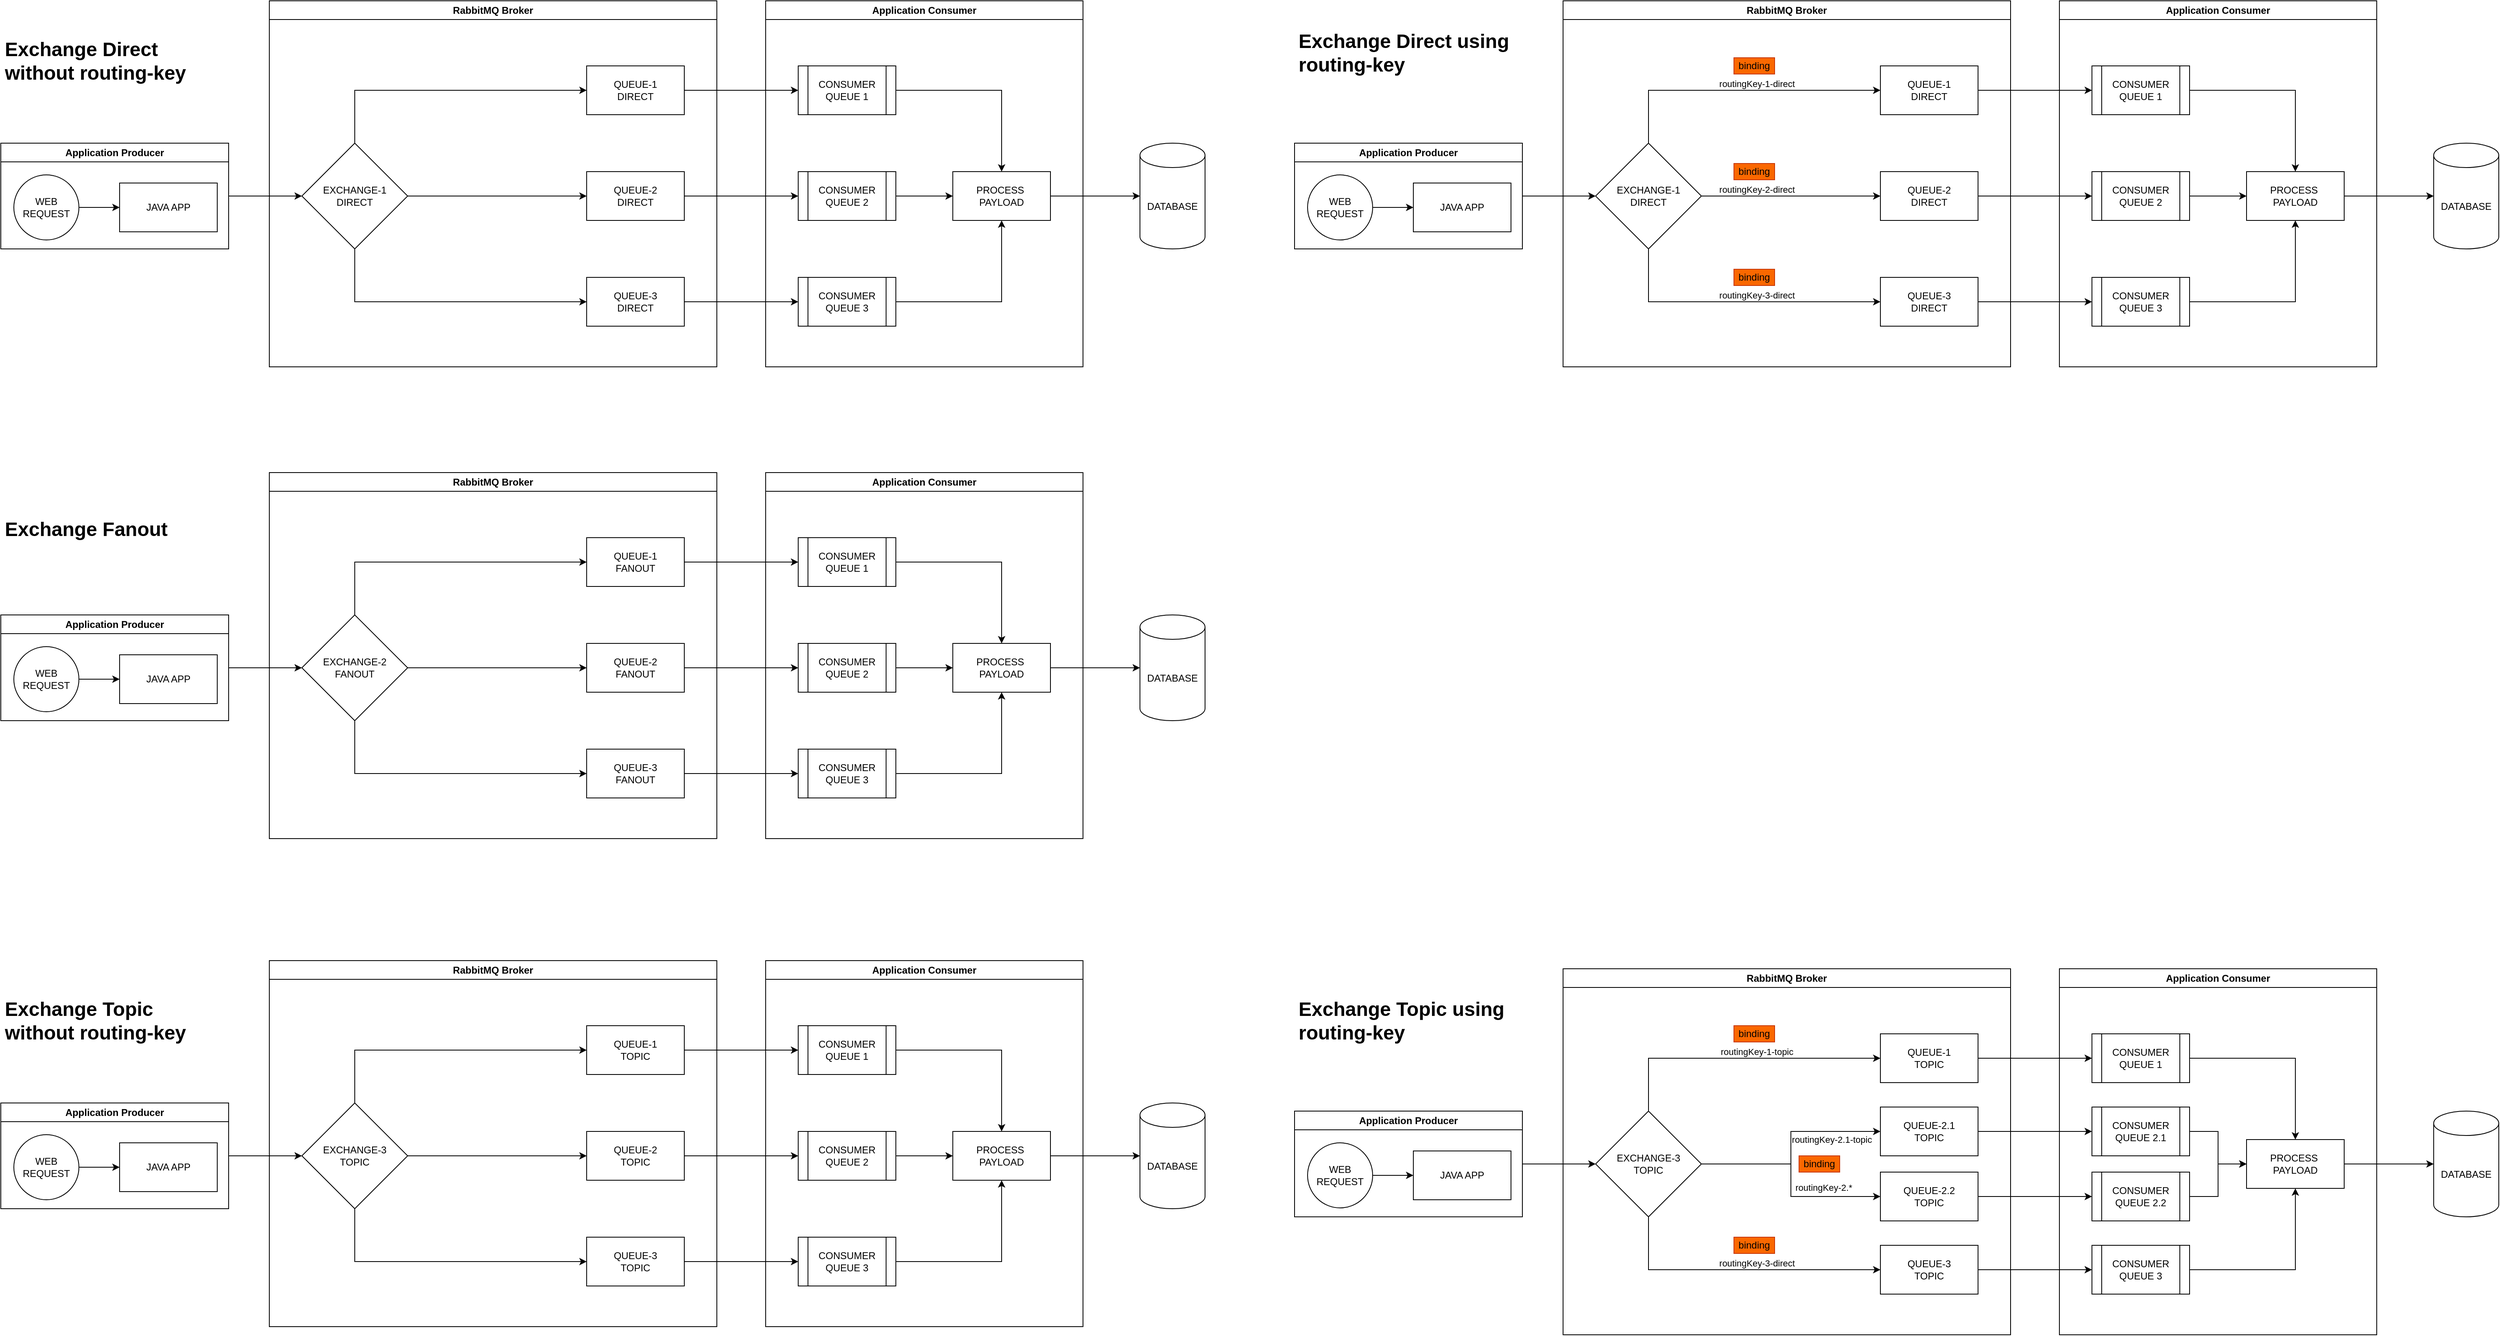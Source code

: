 <mxfile version="22.1.18" type="device" pages="4">
  <diagram name="OVERVIEW" id="TuM0ZGPbmJSP2A5Rplb7">
    <mxGraphModel dx="2901" dy="1962" grid="1" gridSize="10" guides="1" tooltips="1" connect="1" arrows="1" fold="1" page="1" pageScale="1" pageWidth="827" pageHeight="1169" math="0" shadow="0">
      <root>
        <mxCell id="0" />
        <mxCell id="1" parent="0" />
        <mxCell id="Tcg2ap6BUgGEgg2KhHG4-12" value="RabbitMQ Broker" style="swimlane;whiteSpace=wrap;html=1;" parent="1" vertex="1">
          <mxGeometry x="1220" y="-1070" width="550" height="450" as="geometry" />
        </mxCell>
        <mxCell id="Tcg2ap6BUgGEgg2KhHG4-3" value="&lt;div&gt;EXCHANGE-1&lt;/div&gt;&lt;div&gt;DIRECT&lt;br&gt;&lt;/div&gt;" style="rhombus;whiteSpace=wrap;html=1;" parent="Tcg2ap6BUgGEgg2KhHG4-12" vertex="1">
          <mxGeometry x="40" y="175" width="130" height="130" as="geometry" />
        </mxCell>
        <mxCell id="Tcg2ap6BUgGEgg2KhHG4-1" value="&lt;div&gt;QUEUE-1&lt;/div&gt;&lt;div&gt;DIRECT&lt;br&gt;&lt;/div&gt;" style="rounded=0;whiteSpace=wrap;html=1;" parent="Tcg2ap6BUgGEgg2KhHG4-12" vertex="1">
          <mxGeometry x="390" y="80" width="120" height="60" as="geometry" />
        </mxCell>
        <mxCell id="Tcg2ap6BUgGEgg2KhHG4-14" style="edgeStyle=orthogonalEdgeStyle;rounded=0;orthogonalLoop=1;jettySize=auto;html=1;entryX=0;entryY=0.5;entryDx=0;entryDy=0;exitX=0.5;exitY=0;exitDx=0;exitDy=0;" parent="Tcg2ap6BUgGEgg2KhHG4-12" source="Tcg2ap6BUgGEgg2KhHG4-3" target="Tcg2ap6BUgGEgg2KhHG4-1" edge="1">
          <mxGeometry relative="1" as="geometry" />
        </mxCell>
        <mxCell id="Tcg2ap6BUgGEgg2KhHG4-16" value="routingKey-1-direct" style="edgeLabel;html=1;align=center;verticalAlign=middle;resizable=0;points=[];" parent="Tcg2ap6BUgGEgg2KhHG4-14" vertex="1" connectable="0">
          <mxGeometry x="-0.185" y="3" relative="1" as="geometry">
            <mxPoint x="55" y="-5" as="offset" />
          </mxGeometry>
        </mxCell>
        <mxCell id="Tcg2ap6BUgGEgg2KhHG4-4" value="&lt;div&gt;QUEUE-2&lt;/div&gt;&lt;div&gt;DIRECT&lt;br&gt;&lt;/div&gt;" style="rounded=0;whiteSpace=wrap;html=1;" parent="Tcg2ap6BUgGEgg2KhHG4-12" vertex="1">
          <mxGeometry x="390" y="210" width="120" height="60" as="geometry" />
        </mxCell>
        <mxCell id="Tcg2ap6BUgGEgg2KhHG4-13" style="edgeStyle=orthogonalEdgeStyle;rounded=0;orthogonalLoop=1;jettySize=auto;html=1;" parent="Tcg2ap6BUgGEgg2KhHG4-12" source="Tcg2ap6BUgGEgg2KhHG4-3" target="Tcg2ap6BUgGEgg2KhHG4-4" edge="1">
          <mxGeometry relative="1" as="geometry" />
        </mxCell>
        <mxCell id="Tcg2ap6BUgGEgg2KhHG4-19" value="routingKey-2-direct" style="edgeLabel;html=1;align=center;verticalAlign=middle;resizable=0;points=[];" parent="Tcg2ap6BUgGEgg2KhHG4-13" vertex="1" connectable="0">
          <mxGeometry x="-0.158" y="3" relative="1" as="geometry">
            <mxPoint x="-25" y="-5" as="offset" />
          </mxGeometry>
        </mxCell>
        <mxCell id="Tcg2ap6BUgGEgg2KhHG4-6" value="&lt;div&gt;QUEUE-3&lt;/div&gt;&lt;div&gt;DIRECT&lt;br&gt;&lt;/div&gt;" style="rounded=0;whiteSpace=wrap;html=1;" parent="Tcg2ap6BUgGEgg2KhHG4-12" vertex="1">
          <mxGeometry x="390" y="340" width="120" height="60" as="geometry" />
        </mxCell>
        <mxCell id="Tcg2ap6BUgGEgg2KhHG4-15" style="edgeStyle=orthogonalEdgeStyle;rounded=0;orthogonalLoop=1;jettySize=auto;html=1;entryX=0;entryY=0.5;entryDx=0;entryDy=0;exitX=0.5;exitY=1;exitDx=0;exitDy=0;" parent="Tcg2ap6BUgGEgg2KhHG4-12" source="Tcg2ap6BUgGEgg2KhHG4-3" target="Tcg2ap6BUgGEgg2KhHG4-6" edge="1">
          <mxGeometry relative="1" as="geometry" />
        </mxCell>
        <mxCell id="Tcg2ap6BUgGEgg2KhHG4-20" value="routingKey-3-direct" style="edgeLabel;html=1;align=center;verticalAlign=middle;resizable=0;points=[];" parent="Tcg2ap6BUgGEgg2KhHG4-15" vertex="1" connectable="0">
          <mxGeometry x="0.173" y="-3" relative="1" as="geometry">
            <mxPoint x="-8" y="-11" as="offset" />
          </mxGeometry>
        </mxCell>
        <mxCell id="Tcg2ap6BUgGEgg2KhHG4-41" value="binding" style="rounded=0;whiteSpace=wrap;html=1;fillColor=#fa6800;strokeColor=#C73500;fontColor=#000000;" parent="Tcg2ap6BUgGEgg2KhHG4-12" vertex="1">
          <mxGeometry x="210" y="70" width="50" height="20" as="geometry" />
        </mxCell>
        <mxCell id="Tcg2ap6BUgGEgg2KhHG4-42" value="binding" style="rounded=0;whiteSpace=wrap;html=1;fillColor=#fa6800;strokeColor=#C73500;fontColor=#000000;" parent="Tcg2ap6BUgGEgg2KhHG4-12" vertex="1">
          <mxGeometry x="210" y="200" width="50" height="20" as="geometry" />
        </mxCell>
        <mxCell id="Tcg2ap6BUgGEgg2KhHG4-43" value="binding" style="rounded=0;whiteSpace=wrap;html=1;fillColor=#fa6800;strokeColor=#C73500;fontColor=#000000;" parent="Tcg2ap6BUgGEgg2KhHG4-12" vertex="1">
          <mxGeometry x="210" y="330" width="50" height="20" as="geometry" />
        </mxCell>
        <mxCell id="Tcg2ap6BUgGEgg2KhHG4-25" style="edgeStyle=orthogonalEdgeStyle;rounded=0;orthogonalLoop=1;jettySize=auto;html=1;" parent="1" source="Tcg2ap6BUgGEgg2KhHG4-21" target="Tcg2ap6BUgGEgg2KhHG4-3" edge="1">
          <mxGeometry relative="1" as="geometry" />
        </mxCell>
        <mxCell id="Tcg2ap6BUgGEgg2KhHG4-21" value="Application Producer" style="swimlane;whiteSpace=wrap;html=1;" parent="1" vertex="1">
          <mxGeometry x="890" y="-895" width="280" height="130" as="geometry" />
        </mxCell>
        <mxCell id="Tcg2ap6BUgGEgg2KhHG4-24" style="edgeStyle=orthogonalEdgeStyle;rounded=0;orthogonalLoop=1;jettySize=auto;html=1;" parent="Tcg2ap6BUgGEgg2KhHG4-21" source="Tcg2ap6BUgGEgg2KhHG4-22" target="Tcg2ap6BUgGEgg2KhHG4-23" edge="1">
          <mxGeometry relative="1" as="geometry" />
        </mxCell>
        <mxCell id="Tcg2ap6BUgGEgg2KhHG4-22" value="&lt;div&gt;WEB&lt;/div&gt;&lt;div&gt;REQUEST&lt;br&gt;&lt;/div&gt;" style="ellipse;whiteSpace=wrap;html=1;aspect=fixed;" parent="Tcg2ap6BUgGEgg2KhHG4-21" vertex="1">
          <mxGeometry x="16" y="39" width="80" height="80" as="geometry" />
        </mxCell>
        <mxCell id="Tcg2ap6BUgGEgg2KhHG4-23" value="JAVA APP" style="rounded=0;whiteSpace=wrap;html=1;" parent="Tcg2ap6BUgGEgg2KhHG4-21" vertex="1">
          <mxGeometry x="146" y="49" width="120" height="60" as="geometry" />
        </mxCell>
        <mxCell id="Tcg2ap6BUgGEgg2KhHG4-26" value="Application Consumer" style="swimlane;whiteSpace=wrap;html=1;" parent="1" vertex="1">
          <mxGeometry x="1830" y="-1070" width="390" height="450" as="geometry" />
        </mxCell>
        <mxCell id="Tcg2ap6BUgGEgg2KhHG4-36" value="" style="edgeStyle=orthogonalEdgeStyle;rounded=0;orthogonalLoop=1;jettySize=auto;html=1;" parent="Tcg2ap6BUgGEgg2KhHG4-26" source="Tcg2ap6BUgGEgg2KhHG4-8" target="Tcg2ap6BUgGEgg2KhHG4-35" edge="1">
          <mxGeometry relative="1" as="geometry" />
        </mxCell>
        <mxCell id="Tcg2ap6BUgGEgg2KhHG4-8" value="&lt;div&gt;CONSUMER&lt;br&gt;&lt;/div&gt;&lt;div&gt;QUEUE 1&lt;/div&gt;" style="shape=process;whiteSpace=wrap;html=1;backgroundOutline=1;" parent="Tcg2ap6BUgGEgg2KhHG4-26" vertex="1">
          <mxGeometry x="40" y="80" width="120" height="60" as="geometry" />
        </mxCell>
        <mxCell id="Tcg2ap6BUgGEgg2KhHG4-37" style="edgeStyle=orthogonalEdgeStyle;rounded=0;orthogonalLoop=1;jettySize=auto;html=1;" parent="Tcg2ap6BUgGEgg2KhHG4-26" source="Tcg2ap6BUgGEgg2KhHG4-9" target="Tcg2ap6BUgGEgg2KhHG4-35" edge="1">
          <mxGeometry relative="1" as="geometry" />
        </mxCell>
        <mxCell id="Tcg2ap6BUgGEgg2KhHG4-9" value="&lt;div&gt;CONSUMER&lt;br&gt;&lt;/div&gt;&lt;div&gt;QUEUE 2&lt;br&gt;&lt;/div&gt;" style="shape=process;whiteSpace=wrap;html=1;backgroundOutline=1;" parent="Tcg2ap6BUgGEgg2KhHG4-26" vertex="1">
          <mxGeometry x="40" y="210" width="120" height="60" as="geometry" />
        </mxCell>
        <mxCell id="Tcg2ap6BUgGEgg2KhHG4-38" style="edgeStyle=orthogonalEdgeStyle;rounded=0;orthogonalLoop=1;jettySize=auto;html=1;" parent="Tcg2ap6BUgGEgg2KhHG4-26" source="Tcg2ap6BUgGEgg2KhHG4-10" target="Tcg2ap6BUgGEgg2KhHG4-35" edge="1">
          <mxGeometry relative="1" as="geometry" />
        </mxCell>
        <mxCell id="Tcg2ap6BUgGEgg2KhHG4-10" value="&lt;div&gt;CONSUMER&lt;br&gt;&lt;/div&gt;&lt;div&gt;QUEUE 3&lt;br&gt;&lt;/div&gt;" style="shape=process;whiteSpace=wrap;html=1;backgroundOutline=1;" parent="Tcg2ap6BUgGEgg2KhHG4-26" vertex="1">
          <mxGeometry x="40" y="340" width="120" height="60" as="geometry" />
        </mxCell>
        <mxCell id="Tcg2ap6BUgGEgg2KhHG4-35" value="&lt;div&gt;PROCESS&amp;nbsp;&lt;/div&gt;&lt;div&gt;PAYLOAD&lt;/div&gt;" style="whiteSpace=wrap;html=1;" parent="Tcg2ap6BUgGEgg2KhHG4-26" vertex="1">
          <mxGeometry x="230" y="210" width="120" height="60" as="geometry" />
        </mxCell>
        <mxCell id="Tcg2ap6BUgGEgg2KhHG4-31" style="edgeStyle=orthogonalEdgeStyle;rounded=0;orthogonalLoop=1;jettySize=auto;html=1;" parent="1" source="Tcg2ap6BUgGEgg2KhHG4-1" target="Tcg2ap6BUgGEgg2KhHG4-8" edge="1">
          <mxGeometry relative="1" as="geometry" />
        </mxCell>
        <mxCell id="Tcg2ap6BUgGEgg2KhHG4-33" style="edgeStyle=orthogonalEdgeStyle;rounded=0;orthogonalLoop=1;jettySize=auto;html=1;" parent="1" source="Tcg2ap6BUgGEgg2KhHG4-4" target="Tcg2ap6BUgGEgg2KhHG4-9" edge="1">
          <mxGeometry relative="1" as="geometry" />
        </mxCell>
        <mxCell id="Tcg2ap6BUgGEgg2KhHG4-34" style="edgeStyle=orthogonalEdgeStyle;rounded=0;orthogonalLoop=1;jettySize=auto;html=1;" parent="1" source="Tcg2ap6BUgGEgg2KhHG4-6" target="Tcg2ap6BUgGEgg2KhHG4-10" edge="1">
          <mxGeometry relative="1" as="geometry" />
        </mxCell>
        <mxCell id="Tcg2ap6BUgGEgg2KhHG4-39" value="DATABASE" style="shape=cylinder3;whiteSpace=wrap;html=1;boundedLbl=1;backgroundOutline=1;size=15;" parent="1" vertex="1">
          <mxGeometry x="2290" y="-895" width="80" height="130" as="geometry" />
        </mxCell>
        <mxCell id="Tcg2ap6BUgGEgg2KhHG4-40" style="edgeStyle=orthogonalEdgeStyle;rounded=0;orthogonalLoop=1;jettySize=auto;html=1;entryX=0;entryY=0.5;entryDx=0;entryDy=0;entryPerimeter=0;" parent="1" source="Tcg2ap6BUgGEgg2KhHG4-35" target="Tcg2ap6BUgGEgg2KhHG4-39" edge="1">
          <mxGeometry relative="1" as="geometry" />
        </mxCell>
        <mxCell id="Tcg2ap6BUgGEgg2KhHG4-44" value="&lt;h1&gt;Exchange Direct using routing-key&lt;br&gt;&lt;/h1&gt;" style="text;html=1;strokeColor=none;fillColor=none;spacing=5;spacingTop=-20;whiteSpace=wrap;overflow=hidden;rounded=0;" parent="1" vertex="1">
          <mxGeometry x="890" y="-1040" width="280" height="80" as="geometry" />
        </mxCell>
        <mxCell id="Tcg2ap6BUgGEgg2KhHG4-45" value="RabbitMQ Broker" style="swimlane;whiteSpace=wrap;html=1;" parent="1" vertex="1">
          <mxGeometry x="-370" y="-1070" width="550" height="450" as="geometry" />
        </mxCell>
        <mxCell id="Tcg2ap6BUgGEgg2KhHG4-46" value="&lt;div&gt;EXCHANGE-1&lt;/div&gt;&lt;div&gt;DIRECT&lt;br&gt;&lt;/div&gt;" style="rhombus;whiteSpace=wrap;html=1;" parent="Tcg2ap6BUgGEgg2KhHG4-45" vertex="1">
          <mxGeometry x="40" y="175" width="130" height="130" as="geometry" />
        </mxCell>
        <mxCell id="Tcg2ap6BUgGEgg2KhHG4-47" value="&lt;div&gt;QUEUE-1&lt;/div&gt;&lt;div&gt;DIRECT&lt;br&gt;&lt;/div&gt;" style="rounded=0;whiteSpace=wrap;html=1;" parent="Tcg2ap6BUgGEgg2KhHG4-45" vertex="1">
          <mxGeometry x="390" y="80" width="120" height="60" as="geometry" />
        </mxCell>
        <mxCell id="Tcg2ap6BUgGEgg2KhHG4-48" style="edgeStyle=orthogonalEdgeStyle;rounded=0;orthogonalLoop=1;jettySize=auto;html=1;entryX=0;entryY=0.5;entryDx=0;entryDy=0;exitX=0.5;exitY=0;exitDx=0;exitDy=0;" parent="Tcg2ap6BUgGEgg2KhHG4-45" source="Tcg2ap6BUgGEgg2KhHG4-46" target="Tcg2ap6BUgGEgg2KhHG4-47" edge="1">
          <mxGeometry relative="1" as="geometry" />
        </mxCell>
        <mxCell id="Tcg2ap6BUgGEgg2KhHG4-50" value="&lt;div&gt;QUEUE-2&lt;/div&gt;&lt;div&gt;DIRECT&lt;br&gt;&lt;/div&gt;" style="rounded=0;whiteSpace=wrap;html=1;" parent="Tcg2ap6BUgGEgg2KhHG4-45" vertex="1">
          <mxGeometry x="390" y="210" width="120" height="60" as="geometry" />
        </mxCell>
        <mxCell id="Tcg2ap6BUgGEgg2KhHG4-51" style="edgeStyle=orthogonalEdgeStyle;rounded=0;orthogonalLoop=1;jettySize=auto;html=1;" parent="Tcg2ap6BUgGEgg2KhHG4-45" source="Tcg2ap6BUgGEgg2KhHG4-46" target="Tcg2ap6BUgGEgg2KhHG4-50" edge="1">
          <mxGeometry relative="1" as="geometry" />
        </mxCell>
        <mxCell id="Tcg2ap6BUgGEgg2KhHG4-53" value="&lt;div&gt;QUEUE-3&lt;/div&gt;&lt;div&gt;DIRECT&lt;br&gt;&lt;/div&gt;" style="rounded=0;whiteSpace=wrap;html=1;" parent="Tcg2ap6BUgGEgg2KhHG4-45" vertex="1">
          <mxGeometry x="390" y="340" width="120" height="60" as="geometry" />
        </mxCell>
        <mxCell id="Tcg2ap6BUgGEgg2KhHG4-54" style="edgeStyle=orthogonalEdgeStyle;rounded=0;orthogonalLoop=1;jettySize=auto;html=1;entryX=0;entryY=0.5;entryDx=0;entryDy=0;exitX=0.5;exitY=1;exitDx=0;exitDy=0;" parent="Tcg2ap6BUgGEgg2KhHG4-45" source="Tcg2ap6BUgGEgg2KhHG4-46" target="Tcg2ap6BUgGEgg2KhHG4-53" edge="1">
          <mxGeometry relative="1" as="geometry" />
        </mxCell>
        <mxCell id="Tcg2ap6BUgGEgg2KhHG4-59" style="edgeStyle=orthogonalEdgeStyle;rounded=0;orthogonalLoop=1;jettySize=auto;html=1;" parent="1" source="Tcg2ap6BUgGEgg2KhHG4-60" target="Tcg2ap6BUgGEgg2KhHG4-46" edge="1">
          <mxGeometry relative="1" as="geometry" />
        </mxCell>
        <mxCell id="Tcg2ap6BUgGEgg2KhHG4-60" value="Application Producer" style="swimlane;whiteSpace=wrap;html=1;" parent="1" vertex="1">
          <mxGeometry x="-700" y="-895" width="280" height="130" as="geometry" />
        </mxCell>
        <mxCell id="Tcg2ap6BUgGEgg2KhHG4-61" style="edgeStyle=orthogonalEdgeStyle;rounded=0;orthogonalLoop=1;jettySize=auto;html=1;" parent="Tcg2ap6BUgGEgg2KhHG4-60" source="Tcg2ap6BUgGEgg2KhHG4-62" target="Tcg2ap6BUgGEgg2KhHG4-63" edge="1">
          <mxGeometry relative="1" as="geometry" />
        </mxCell>
        <mxCell id="Tcg2ap6BUgGEgg2KhHG4-62" value="&lt;div&gt;WEB&lt;/div&gt;&lt;div&gt;REQUEST&lt;br&gt;&lt;/div&gt;" style="ellipse;whiteSpace=wrap;html=1;aspect=fixed;" parent="Tcg2ap6BUgGEgg2KhHG4-60" vertex="1">
          <mxGeometry x="16" y="39" width="80" height="80" as="geometry" />
        </mxCell>
        <mxCell id="Tcg2ap6BUgGEgg2KhHG4-63" value="JAVA APP" style="rounded=0;whiteSpace=wrap;html=1;" parent="Tcg2ap6BUgGEgg2KhHG4-60" vertex="1">
          <mxGeometry x="146" y="49" width="120" height="60" as="geometry" />
        </mxCell>
        <mxCell id="Tcg2ap6BUgGEgg2KhHG4-64" value="Application Consumer" style="swimlane;whiteSpace=wrap;html=1;" parent="1" vertex="1">
          <mxGeometry x="240" y="-1070" width="390" height="450" as="geometry" />
        </mxCell>
        <mxCell id="Tcg2ap6BUgGEgg2KhHG4-65" value="" style="edgeStyle=orthogonalEdgeStyle;rounded=0;orthogonalLoop=1;jettySize=auto;html=1;" parent="Tcg2ap6BUgGEgg2KhHG4-64" source="Tcg2ap6BUgGEgg2KhHG4-66" target="Tcg2ap6BUgGEgg2KhHG4-71" edge="1">
          <mxGeometry relative="1" as="geometry" />
        </mxCell>
        <mxCell id="Tcg2ap6BUgGEgg2KhHG4-66" value="&lt;div&gt;CONSUMER&lt;br&gt;&lt;/div&gt;&lt;div&gt;QUEUE 1&lt;/div&gt;" style="shape=process;whiteSpace=wrap;html=1;backgroundOutline=1;" parent="Tcg2ap6BUgGEgg2KhHG4-64" vertex="1">
          <mxGeometry x="40" y="80" width="120" height="60" as="geometry" />
        </mxCell>
        <mxCell id="Tcg2ap6BUgGEgg2KhHG4-67" style="edgeStyle=orthogonalEdgeStyle;rounded=0;orthogonalLoop=1;jettySize=auto;html=1;" parent="Tcg2ap6BUgGEgg2KhHG4-64" source="Tcg2ap6BUgGEgg2KhHG4-68" target="Tcg2ap6BUgGEgg2KhHG4-71" edge="1">
          <mxGeometry relative="1" as="geometry" />
        </mxCell>
        <mxCell id="Tcg2ap6BUgGEgg2KhHG4-68" value="&lt;div&gt;CONSUMER&lt;br&gt;&lt;/div&gt;&lt;div&gt;QUEUE 2&lt;br&gt;&lt;/div&gt;" style="shape=process;whiteSpace=wrap;html=1;backgroundOutline=1;" parent="Tcg2ap6BUgGEgg2KhHG4-64" vertex="1">
          <mxGeometry x="40" y="210" width="120" height="60" as="geometry" />
        </mxCell>
        <mxCell id="Tcg2ap6BUgGEgg2KhHG4-69" style="edgeStyle=orthogonalEdgeStyle;rounded=0;orthogonalLoop=1;jettySize=auto;html=1;" parent="Tcg2ap6BUgGEgg2KhHG4-64" source="Tcg2ap6BUgGEgg2KhHG4-70" target="Tcg2ap6BUgGEgg2KhHG4-71" edge="1">
          <mxGeometry relative="1" as="geometry" />
        </mxCell>
        <mxCell id="Tcg2ap6BUgGEgg2KhHG4-70" value="&lt;div&gt;CONSUMER&lt;br&gt;&lt;/div&gt;&lt;div&gt;QUEUE 3&lt;br&gt;&lt;/div&gt;" style="shape=process;whiteSpace=wrap;html=1;backgroundOutline=1;" parent="Tcg2ap6BUgGEgg2KhHG4-64" vertex="1">
          <mxGeometry x="40" y="340" width="120" height="60" as="geometry" />
        </mxCell>
        <mxCell id="Tcg2ap6BUgGEgg2KhHG4-71" value="&lt;div&gt;PROCESS&amp;nbsp;&lt;/div&gt;&lt;div&gt;PAYLOAD&lt;/div&gt;" style="whiteSpace=wrap;html=1;" parent="Tcg2ap6BUgGEgg2KhHG4-64" vertex="1">
          <mxGeometry x="230" y="210" width="120" height="60" as="geometry" />
        </mxCell>
        <mxCell id="Tcg2ap6BUgGEgg2KhHG4-72" style="edgeStyle=orthogonalEdgeStyle;rounded=0;orthogonalLoop=1;jettySize=auto;html=1;" parent="1" source="Tcg2ap6BUgGEgg2KhHG4-47" target="Tcg2ap6BUgGEgg2KhHG4-66" edge="1">
          <mxGeometry relative="1" as="geometry" />
        </mxCell>
        <mxCell id="Tcg2ap6BUgGEgg2KhHG4-73" style="edgeStyle=orthogonalEdgeStyle;rounded=0;orthogonalLoop=1;jettySize=auto;html=1;" parent="1" source="Tcg2ap6BUgGEgg2KhHG4-50" target="Tcg2ap6BUgGEgg2KhHG4-68" edge="1">
          <mxGeometry relative="1" as="geometry" />
        </mxCell>
        <mxCell id="Tcg2ap6BUgGEgg2KhHG4-74" style="edgeStyle=orthogonalEdgeStyle;rounded=0;orthogonalLoop=1;jettySize=auto;html=1;" parent="1" source="Tcg2ap6BUgGEgg2KhHG4-53" target="Tcg2ap6BUgGEgg2KhHG4-70" edge="1">
          <mxGeometry relative="1" as="geometry" />
        </mxCell>
        <mxCell id="Tcg2ap6BUgGEgg2KhHG4-75" value="DATABASE" style="shape=cylinder3;whiteSpace=wrap;html=1;boundedLbl=1;backgroundOutline=1;size=15;" parent="1" vertex="1">
          <mxGeometry x="700" y="-895" width="80" height="130" as="geometry" />
        </mxCell>
        <mxCell id="Tcg2ap6BUgGEgg2KhHG4-76" style="edgeStyle=orthogonalEdgeStyle;rounded=0;orthogonalLoop=1;jettySize=auto;html=1;entryX=0;entryY=0.5;entryDx=0;entryDy=0;entryPerimeter=0;" parent="1" source="Tcg2ap6BUgGEgg2KhHG4-71" target="Tcg2ap6BUgGEgg2KhHG4-75" edge="1">
          <mxGeometry relative="1" as="geometry" />
        </mxCell>
        <mxCell id="Tcg2ap6BUgGEgg2KhHG4-77" value="&lt;h1&gt;Exchange Direct without routing-key&lt;br&gt;&lt;/h1&gt;" style="text;html=1;strokeColor=none;fillColor=none;spacing=5;spacingTop=-20;whiteSpace=wrap;overflow=hidden;rounded=0;" parent="1" vertex="1">
          <mxGeometry x="-700" y="-1030" width="280" height="80" as="geometry" />
        </mxCell>
        <mxCell id="Tcg2ap6BUgGEgg2KhHG4-78" value="RabbitMQ Broker" style="swimlane;whiteSpace=wrap;html=1;" parent="1" vertex="1">
          <mxGeometry x="-370" y="-490" width="550" height="450" as="geometry" />
        </mxCell>
        <mxCell id="Tcg2ap6BUgGEgg2KhHG4-79" value="&lt;div&gt;EXCHANGE-2&lt;/div&gt;&lt;div&gt;FANOUT&lt;br&gt;&lt;/div&gt;" style="rhombus;whiteSpace=wrap;html=1;" parent="Tcg2ap6BUgGEgg2KhHG4-78" vertex="1">
          <mxGeometry x="40" y="175" width="130" height="130" as="geometry" />
        </mxCell>
        <mxCell id="Tcg2ap6BUgGEgg2KhHG4-80" value="&lt;div&gt;QUEUE-1&lt;/div&gt;&lt;div&gt;FANOUT&lt;br&gt;&lt;/div&gt;" style="rounded=0;whiteSpace=wrap;html=1;" parent="Tcg2ap6BUgGEgg2KhHG4-78" vertex="1">
          <mxGeometry x="390" y="80" width="120" height="60" as="geometry" />
        </mxCell>
        <mxCell id="Tcg2ap6BUgGEgg2KhHG4-81" style="edgeStyle=orthogonalEdgeStyle;rounded=0;orthogonalLoop=1;jettySize=auto;html=1;entryX=0;entryY=0.5;entryDx=0;entryDy=0;exitX=0.5;exitY=0;exitDx=0;exitDy=0;" parent="Tcg2ap6BUgGEgg2KhHG4-78" source="Tcg2ap6BUgGEgg2KhHG4-79" target="Tcg2ap6BUgGEgg2KhHG4-80" edge="1">
          <mxGeometry relative="1" as="geometry" />
        </mxCell>
        <mxCell id="Tcg2ap6BUgGEgg2KhHG4-82" value="&lt;div&gt;QUEUE-2&lt;/div&gt;&lt;div&gt;FANOUT&lt;br&gt;&lt;/div&gt;" style="rounded=0;whiteSpace=wrap;html=1;" parent="Tcg2ap6BUgGEgg2KhHG4-78" vertex="1">
          <mxGeometry x="390" y="210" width="120" height="60" as="geometry" />
        </mxCell>
        <mxCell id="Tcg2ap6BUgGEgg2KhHG4-83" style="edgeStyle=orthogonalEdgeStyle;rounded=0;orthogonalLoop=1;jettySize=auto;html=1;" parent="Tcg2ap6BUgGEgg2KhHG4-78" source="Tcg2ap6BUgGEgg2KhHG4-79" target="Tcg2ap6BUgGEgg2KhHG4-82" edge="1">
          <mxGeometry relative="1" as="geometry" />
        </mxCell>
        <mxCell id="Tcg2ap6BUgGEgg2KhHG4-84" value="&lt;div&gt;QUEUE-3&lt;/div&gt;FANOUT" style="rounded=0;whiteSpace=wrap;html=1;" parent="Tcg2ap6BUgGEgg2KhHG4-78" vertex="1">
          <mxGeometry x="390" y="340" width="120" height="60" as="geometry" />
        </mxCell>
        <mxCell id="Tcg2ap6BUgGEgg2KhHG4-85" style="edgeStyle=orthogonalEdgeStyle;rounded=0;orthogonalLoop=1;jettySize=auto;html=1;entryX=0;entryY=0.5;entryDx=0;entryDy=0;exitX=0.5;exitY=1;exitDx=0;exitDy=0;" parent="Tcg2ap6BUgGEgg2KhHG4-78" source="Tcg2ap6BUgGEgg2KhHG4-79" target="Tcg2ap6BUgGEgg2KhHG4-84" edge="1">
          <mxGeometry relative="1" as="geometry" />
        </mxCell>
        <mxCell id="Tcg2ap6BUgGEgg2KhHG4-86" style="edgeStyle=orthogonalEdgeStyle;rounded=0;orthogonalLoop=1;jettySize=auto;html=1;" parent="1" source="Tcg2ap6BUgGEgg2KhHG4-87" target="Tcg2ap6BUgGEgg2KhHG4-79" edge="1">
          <mxGeometry relative="1" as="geometry" />
        </mxCell>
        <mxCell id="Tcg2ap6BUgGEgg2KhHG4-87" value="Application Producer" style="swimlane;whiteSpace=wrap;html=1;" parent="1" vertex="1">
          <mxGeometry x="-700" y="-315" width="280" height="130" as="geometry" />
        </mxCell>
        <mxCell id="Tcg2ap6BUgGEgg2KhHG4-88" style="edgeStyle=orthogonalEdgeStyle;rounded=0;orthogonalLoop=1;jettySize=auto;html=1;" parent="Tcg2ap6BUgGEgg2KhHG4-87" source="Tcg2ap6BUgGEgg2KhHG4-89" target="Tcg2ap6BUgGEgg2KhHG4-90" edge="1">
          <mxGeometry relative="1" as="geometry" />
        </mxCell>
        <mxCell id="Tcg2ap6BUgGEgg2KhHG4-89" value="&lt;div&gt;WEB&lt;/div&gt;&lt;div&gt;REQUEST&lt;br&gt;&lt;/div&gt;" style="ellipse;whiteSpace=wrap;html=1;aspect=fixed;" parent="Tcg2ap6BUgGEgg2KhHG4-87" vertex="1">
          <mxGeometry x="16" y="39" width="80" height="80" as="geometry" />
        </mxCell>
        <mxCell id="Tcg2ap6BUgGEgg2KhHG4-90" value="JAVA APP" style="rounded=0;whiteSpace=wrap;html=1;" parent="Tcg2ap6BUgGEgg2KhHG4-87" vertex="1">
          <mxGeometry x="146" y="49" width="120" height="60" as="geometry" />
        </mxCell>
        <mxCell id="Tcg2ap6BUgGEgg2KhHG4-91" value="Application Consumer" style="swimlane;whiteSpace=wrap;html=1;" parent="1" vertex="1">
          <mxGeometry x="240" y="-490" width="390" height="450" as="geometry" />
        </mxCell>
        <mxCell id="Tcg2ap6BUgGEgg2KhHG4-92" value="" style="edgeStyle=orthogonalEdgeStyle;rounded=0;orthogonalLoop=1;jettySize=auto;html=1;" parent="Tcg2ap6BUgGEgg2KhHG4-91" source="Tcg2ap6BUgGEgg2KhHG4-93" target="Tcg2ap6BUgGEgg2KhHG4-98" edge="1">
          <mxGeometry relative="1" as="geometry" />
        </mxCell>
        <mxCell id="Tcg2ap6BUgGEgg2KhHG4-93" value="&lt;div&gt;CONSUMER&lt;br&gt;&lt;/div&gt;&lt;div&gt;QUEUE 1&lt;/div&gt;" style="shape=process;whiteSpace=wrap;html=1;backgroundOutline=1;" parent="Tcg2ap6BUgGEgg2KhHG4-91" vertex="1">
          <mxGeometry x="40" y="80" width="120" height="60" as="geometry" />
        </mxCell>
        <mxCell id="Tcg2ap6BUgGEgg2KhHG4-94" style="edgeStyle=orthogonalEdgeStyle;rounded=0;orthogonalLoop=1;jettySize=auto;html=1;" parent="Tcg2ap6BUgGEgg2KhHG4-91" source="Tcg2ap6BUgGEgg2KhHG4-95" target="Tcg2ap6BUgGEgg2KhHG4-98" edge="1">
          <mxGeometry relative="1" as="geometry" />
        </mxCell>
        <mxCell id="Tcg2ap6BUgGEgg2KhHG4-95" value="&lt;div&gt;CONSUMER&lt;br&gt;&lt;/div&gt;&lt;div&gt;QUEUE 2&lt;br&gt;&lt;/div&gt;" style="shape=process;whiteSpace=wrap;html=1;backgroundOutline=1;" parent="Tcg2ap6BUgGEgg2KhHG4-91" vertex="1">
          <mxGeometry x="40" y="210" width="120" height="60" as="geometry" />
        </mxCell>
        <mxCell id="Tcg2ap6BUgGEgg2KhHG4-96" style="edgeStyle=orthogonalEdgeStyle;rounded=0;orthogonalLoop=1;jettySize=auto;html=1;" parent="Tcg2ap6BUgGEgg2KhHG4-91" source="Tcg2ap6BUgGEgg2KhHG4-97" target="Tcg2ap6BUgGEgg2KhHG4-98" edge="1">
          <mxGeometry relative="1" as="geometry" />
        </mxCell>
        <mxCell id="Tcg2ap6BUgGEgg2KhHG4-97" value="&lt;div&gt;CONSUMER&lt;br&gt;&lt;/div&gt;&lt;div&gt;QUEUE 3&lt;br&gt;&lt;/div&gt;" style="shape=process;whiteSpace=wrap;html=1;backgroundOutline=1;" parent="Tcg2ap6BUgGEgg2KhHG4-91" vertex="1">
          <mxGeometry x="40" y="340" width="120" height="60" as="geometry" />
        </mxCell>
        <mxCell id="Tcg2ap6BUgGEgg2KhHG4-98" value="&lt;div&gt;PROCESS&amp;nbsp;&lt;/div&gt;&lt;div&gt;PAYLOAD&lt;/div&gt;" style="whiteSpace=wrap;html=1;" parent="Tcg2ap6BUgGEgg2KhHG4-91" vertex="1">
          <mxGeometry x="230" y="210" width="120" height="60" as="geometry" />
        </mxCell>
        <mxCell id="Tcg2ap6BUgGEgg2KhHG4-99" style="edgeStyle=orthogonalEdgeStyle;rounded=0;orthogonalLoop=1;jettySize=auto;html=1;" parent="1" source="Tcg2ap6BUgGEgg2KhHG4-80" target="Tcg2ap6BUgGEgg2KhHG4-93" edge="1">
          <mxGeometry relative="1" as="geometry" />
        </mxCell>
        <mxCell id="Tcg2ap6BUgGEgg2KhHG4-100" style="edgeStyle=orthogonalEdgeStyle;rounded=0;orthogonalLoop=1;jettySize=auto;html=1;" parent="1" source="Tcg2ap6BUgGEgg2KhHG4-82" target="Tcg2ap6BUgGEgg2KhHG4-95" edge="1">
          <mxGeometry relative="1" as="geometry" />
        </mxCell>
        <mxCell id="Tcg2ap6BUgGEgg2KhHG4-101" style="edgeStyle=orthogonalEdgeStyle;rounded=0;orthogonalLoop=1;jettySize=auto;html=1;" parent="1" source="Tcg2ap6BUgGEgg2KhHG4-84" target="Tcg2ap6BUgGEgg2KhHG4-97" edge="1">
          <mxGeometry relative="1" as="geometry" />
        </mxCell>
        <mxCell id="Tcg2ap6BUgGEgg2KhHG4-102" value="DATABASE" style="shape=cylinder3;whiteSpace=wrap;html=1;boundedLbl=1;backgroundOutline=1;size=15;" parent="1" vertex="1">
          <mxGeometry x="700" y="-315" width="80" height="130" as="geometry" />
        </mxCell>
        <mxCell id="Tcg2ap6BUgGEgg2KhHG4-103" style="edgeStyle=orthogonalEdgeStyle;rounded=0;orthogonalLoop=1;jettySize=auto;html=1;entryX=0;entryY=0.5;entryDx=0;entryDy=0;entryPerimeter=0;" parent="1" source="Tcg2ap6BUgGEgg2KhHG4-98" target="Tcg2ap6BUgGEgg2KhHG4-102" edge="1">
          <mxGeometry relative="1" as="geometry" />
        </mxCell>
        <mxCell id="Tcg2ap6BUgGEgg2KhHG4-104" value="&lt;h1&gt;Exchange Fanout&lt;br&gt;&lt;/h1&gt;" style="text;html=1;strokeColor=none;fillColor=none;spacing=5;spacingTop=-20;whiteSpace=wrap;overflow=hidden;rounded=0;" parent="1" vertex="1">
          <mxGeometry x="-700" y="-440" width="280" height="80" as="geometry" />
        </mxCell>
        <mxCell id="Tcg2ap6BUgGEgg2KhHG4-105" value="RabbitMQ Broker" style="swimlane;whiteSpace=wrap;html=1;" parent="1" vertex="1">
          <mxGeometry x="1220" y="120" width="550" height="450" as="geometry" />
        </mxCell>
        <mxCell id="Tcg2ap6BUgGEgg2KhHG4-166" style="edgeStyle=orthogonalEdgeStyle;rounded=0;orthogonalLoop=1;jettySize=auto;html=1;" parent="Tcg2ap6BUgGEgg2KhHG4-105" source="Tcg2ap6BUgGEgg2KhHG4-106" target="Tcg2ap6BUgGEgg2KhHG4-165" edge="1">
          <mxGeometry relative="1" as="geometry" />
        </mxCell>
        <mxCell id="Tcg2ap6BUgGEgg2KhHG4-106" value="&lt;div&gt;EXCHANGE-3&lt;/div&gt;&lt;div&gt;TOPIC&lt;br&gt;&lt;/div&gt;" style="rhombus;whiteSpace=wrap;html=1;" parent="Tcg2ap6BUgGEgg2KhHG4-105" vertex="1">
          <mxGeometry x="40" y="175" width="130" height="130" as="geometry" />
        </mxCell>
        <mxCell id="Tcg2ap6BUgGEgg2KhHG4-107" value="&lt;div&gt;QUEUE-1&lt;/div&gt;&lt;div&gt;TOPIC&lt;br&gt;&lt;/div&gt;" style="rounded=0;whiteSpace=wrap;html=1;" parent="Tcg2ap6BUgGEgg2KhHG4-105" vertex="1">
          <mxGeometry x="390" y="80" width="120" height="60" as="geometry" />
        </mxCell>
        <mxCell id="Tcg2ap6BUgGEgg2KhHG4-108" style="edgeStyle=orthogonalEdgeStyle;rounded=0;orthogonalLoop=1;jettySize=auto;html=1;entryX=0;entryY=0.5;entryDx=0;entryDy=0;exitX=0.5;exitY=0;exitDx=0;exitDy=0;" parent="Tcg2ap6BUgGEgg2KhHG4-105" source="Tcg2ap6BUgGEgg2KhHG4-106" target="Tcg2ap6BUgGEgg2KhHG4-107" edge="1">
          <mxGeometry relative="1" as="geometry" />
        </mxCell>
        <mxCell id="Tcg2ap6BUgGEgg2KhHG4-109" value="routingKey-1-topic" style="edgeLabel;html=1;align=center;verticalAlign=middle;resizable=0;points=[];" parent="Tcg2ap6BUgGEgg2KhHG4-108" vertex="1" connectable="0">
          <mxGeometry x="-0.185" y="3" relative="1" as="geometry">
            <mxPoint x="55" y="-5" as="offset" />
          </mxGeometry>
        </mxCell>
        <mxCell id="Tcg2ap6BUgGEgg2KhHG4-110" value="&lt;div&gt;QUEUE-2.1&lt;/div&gt;&lt;div&gt;TOPIC&lt;br&gt;&lt;/div&gt;" style="rounded=0;whiteSpace=wrap;html=1;" parent="Tcg2ap6BUgGEgg2KhHG4-105" vertex="1">
          <mxGeometry x="390" y="170" width="120" height="60" as="geometry" />
        </mxCell>
        <mxCell id="Tcg2ap6BUgGEgg2KhHG4-111" style="edgeStyle=orthogonalEdgeStyle;rounded=0;orthogonalLoop=1;jettySize=auto;html=1;" parent="Tcg2ap6BUgGEgg2KhHG4-105" source="Tcg2ap6BUgGEgg2KhHG4-106" target="Tcg2ap6BUgGEgg2KhHG4-110" edge="1">
          <mxGeometry relative="1" as="geometry" />
        </mxCell>
        <mxCell id="Tcg2ap6BUgGEgg2KhHG4-112" value="routingKey-2.1-topic" style="edgeLabel;html=1;align=center;verticalAlign=middle;resizable=0;points=[];" parent="Tcg2ap6BUgGEgg2KhHG4-111" vertex="1" connectable="0">
          <mxGeometry x="-0.158" y="3" relative="1" as="geometry">
            <mxPoint x="50" y="-27" as="offset" />
          </mxGeometry>
        </mxCell>
        <mxCell id="Tcg2ap6BUgGEgg2KhHG4-113" value="&lt;div&gt;QUEUE-3&lt;/div&gt;&lt;div&gt;TOPIC&lt;br&gt;&lt;/div&gt;" style="rounded=0;whiteSpace=wrap;html=1;" parent="Tcg2ap6BUgGEgg2KhHG4-105" vertex="1">
          <mxGeometry x="390" y="340" width="120" height="60" as="geometry" />
        </mxCell>
        <mxCell id="Tcg2ap6BUgGEgg2KhHG4-114" style="edgeStyle=orthogonalEdgeStyle;rounded=0;orthogonalLoop=1;jettySize=auto;html=1;entryX=0;entryY=0.5;entryDx=0;entryDy=0;exitX=0.5;exitY=1;exitDx=0;exitDy=0;" parent="Tcg2ap6BUgGEgg2KhHG4-105" source="Tcg2ap6BUgGEgg2KhHG4-106" target="Tcg2ap6BUgGEgg2KhHG4-113" edge="1">
          <mxGeometry relative="1" as="geometry" />
        </mxCell>
        <mxCell id="Tcg2ap6BUgGEgg2KhHG4-115" value="routingKey-3-direct" style="edgeLabel;html=1;align=center;verticalAlign=middle;resizable=0;points=[];" parent="Tcg2ap6BUgGEgg2KhHG4-114" vertex="1" connectable="0">
          <mxGeometry x="0.173" y="-3" relative="1" as="geometry">
            <mxPoint x="-8" y="-11" as="offset" />
          </mxGeometry>
        </mxCell>
        <mxCell id="Tcg2ap6BUgGEgg2KhHG4-116" value="binding" style="rounded=0;whiteSpace=wrap;html=1;fillColor=#fa6800;strokeColor=#C73500;fontColor=#000000;" parent="Tcg2ap6BUgGEgg2KhHG4-105" vertex="1">
          <mxGeometry x="210" y="70" width="50" height="20" as="geometry" />
        </mxCell>
        <mxCell id="Tcg2ap6BUgGEgg2KhHG4-118" value="binding" style="rounded=0;whiteSpace=wrap;html=1;fillColor=#fa6800;strokeColor=#C73500;fontColor=#000000;" parent="Tcg2ap6BUgGEgg2KhHG4-105" vertex="1">
          <mxGeometry x="210" y="330" width="50" height="20" as="geometry" />
        </mxCell>
        <mxCell id="Tcg2ap6BUgGEgg2KhHG4-165" value="&lt;div&gt;QUEUE-2.2&lt;/div&gt;&lt;div&gt;TOPIC&lt;br&gt;&lt;/div&gt;" style="rounded=0;whiteSpace=wrap;html=1;" parent="Tcg2ap6BUgGEgg2KhHG4-105" vertex="1">
          <mxGeometry x="390" y="250" width="120" height="60" as="geometry" />
        </mxCell>
        <mxCell id="Tcg2ap6BUgGEgg2KhHG4-170" value="routingKey-2.*" style="edgeLabel;html=1;align=center;verticalAlign=middle;resizable=0;points=[];" parent="Tcg2ap6BUgGEgg2KhHG4-105" vertex="1" connectable="0">
          <mxGeometry x="320.0" y="270.0" as="geometry">
            <mxPoint y="-1" as="offset" />
          </mxGeometry>
        </mxCell>
        <mxCell id="Tcg2ap6BUgGEgg2KhHG4-171" value="binding" style="rounded=0;whiteSpace=wrap;html=1;fillColor=#fa6800;strokeColor=#C73500;fontColor=#000000;" parent="Tcg2ap6BUgGEgg2KhHG4-105" vertex="1">
          <mxGeometry x="290" y="230" width="50" height="20" as="geometry" />
        </mxCell>
        <mxCell id="Tcg2ap6BUgGEgg2KhHG4-119" style="edgeStyle=orthogonalEdgeStyle;rounded=0;orthogonalLoop=1;jettySize=auto;html=1;" parent="1" source="Tcg2ap6BUgGEgg2KhHG4-120" target="Tcg2ap6BUgGEgg2KhHG4-106" edge="1">
          <mxGeometry relative="1" as="geometry" />
        </mxCell>
        <mxCell id="Tcg2ap6BUgGEgg2KhHG4-120" value="Application Producer" style="swimlane;whiteSpace=wrap;html=1;" parent="1" vertex="1">
          <mxGeometry x="890" y="295" width="280" height="130" as="geometry" />
        </mxCell>
        <mxCell id="Tcg2ap6BUgGEgg2KhHG4-121" style="edgeStyle=orthogonalEdgeStyle;rounded=0;orthogonalLoop=1;jettySize=auto;html=1;" parent="Tcg2ap6BUgGEgg2KhHG4-120" source="Tcg2ap6BUgGEgg2KhHG4-122" target="Tcg2ap6BUgGEgg2KhHG4-123" edge="1">
          <mxGeometry relative="1" as="geometry" />
        </mxCell>
        <mxCell id="Tcg2ap6BUgGEgg2KhHG4-122" value="&lt;div&gt;WEB&lt;/div&gt;&lt;div&gt;REQUEST&lt;br&gt;&lt;/div&gt;" style="ellipse;whiteSpace=wrap;html=1;aspect=fixed;" parent="Tcg2ap6BUgGEgg2KhHG4-120" vertex="1">
          <mxGeometry x="16" y="39" width="80" height="80" as="geometry" />
        </mxCell>
        <mxCell id="Tcg2ap6BUgGEgg2KhHG4-123" value="JAVA APP" style="rounded=0;whiteSpace=wrap;html=1;" parent="Tcg2ap6BUgGEgg2KhHG4-120" vertex="1">
          <mxGeometry x="146" y="49" width="120" height="60" as="geometry" />
        </mxCell>
        <mxCell id="Tcg2ap6BUgGEgg2KhHG4-124" value="Application Consumer" style="swimlane;whiteSpace=wrap;html=1;" parent="1" vertex="1">
          <mxGeometry x="1830" y="120" width="390" height="450" as="geometry" />
        </mxCell>
        <mxCell id="Tcg2ap6BUgGEgg2KhHG4-125" value="" style="edgeStyle=orthogonalEdgeStyle;rounded=0;orthogonalLoop=1;jettySize=auto;html=1;" parent="Tcg2ap6BUgGEgg2KhHG4-124" source="Tcg2ap6BUgGEgg2KhHG4-126" target="Tcg2ap6BUgGEgg2KhHG4-131" edge="1">
          <mxGeometry relative="1" as="geometry" />
        </mxCell>
        <mxCell id="Tcg2ap6BUgGEgg2KhHG4-126" value="&lt;div&gt;CONSUMER&lt;br&gt;&lt;/div&gt;&lt;div&gt;QUEUE 1&lt;/div&gt;" style="shape=process;whiteSpace=wrap;html=1;backgroundOutline=1;" parent="Tcg2ap6BUgGEgg2KhHG4-124" vertex="1">
          <mxGeometry x="40" y="80" width="120" height="60" as="geometry" />
        </mxCell>
        <mxCell id="Tcg2ap6BUgGEgg2KhHG4-127" style="edgeStyle=orthogonalEdgeStyle;rounded=0;orthogonalLoop=1;jettySize=auto;html=1;" parent="Tcg2ap6BUgGEgg2KhHG4-124" source="Tcg2ap6BUgGEgg2KhHG4-128" target="Tcg2ap6BUgGEgg2KhHG4-131" edge="1">
          <mxGeometry relative="1" as="geometry" />
        </mxCell>
        <mxCell id="Tcg2ap6BUgGEgg2KhHG4-128" value="&lt;div&gt;CONSUMER&lt;br&gt;&lt;/div&gt;&lt;div&gt;QUEUE 2.1&lt;br&gt;&lt;/div&gt;" style="shape=process;whiteSpace=wrap;html=1;backgroundOutline=1;" parent="Tcg2ap6BUgGEgg2KhHG4-124" vertex="1">
          <mxGeometry x="40" y="170" width="120" height="60" as="geometry" />
        </mxCell>
        <mxCell id="Tcg2ap6BUgGEgg2KhHG4-129" style="edgeStyle=orthogonalEdgeStyle;rounded=0;orthogonalLoop=1;jettySize=auto;html=1;" parent="Tcg2ap6BUgGEgg2KhHG4-124" source="Tcg2ap6BUgGEgg2KhHG4-130" target="Tcg2ap6BUgGEgg2KhHG4-131" edge="1">
          <mxGeometry relative="1" as="geometry" />
        </mxCell>
        <mxCell id="Tcg2ap6BUgGEgg2KhHG4-130" value="&lt;div&gt;CONSUMER&lt;br&gt;&lt;/div&gt;&lt;div&gt;QUEUE 3&lt;br&gt;&lt;/div&gt;" style="shape=process;whiteSpace=wrap;html=1;backgroundOutline=1;" parent="Tcg2ap6BUgGEgg2KhHG4-124" vertex="1">
          <mxGeometry x="40" y="340" width="120" height="60" as="geometry" />
        </mxCell>
        <mxCell id="Tcg2ap6BUgGEgg2KhHG4-131" value="&lt;div&gt;PROCESS&amp;nbsp;&lt;/div&gt;&lt;div&gt;PAYLOAD&lt;/div&gt;" style="whiteSpace=wrap;html=1;" parent="Tcg2ap6BUgGEgg2KhHG4-124" vertex="1">
          <mxGeometry x="230" y="210" width="120" height="60" as="geometry" />
        </mxCell>
        <mxCell id="Tcg2ap6BUgGEgg2KhHG4-168" style="edgeStyle=orthogonalEdgeStyle;rounded=0;orthogonalLoop=1;jettySize=auto;html=1;entryX=0;entryY=0.5;entryDx=0;entryDy=0;" parent="Tcg2ap6BUgGEgg2KhHG4-124" source="Tcg2ap6BUgGEgg2KhHG4-167" target="Tcg2ap6BUgGEgg2KhHG4-131" edge="1">
          <mxGeometry relative="1" as="geometry" />
        </mxCell>
        <mxCell id="Tcg2ap6BUgGEgg2KhHG4-167" value="&lt;div&gt;CONSUMER&lt;br&gt;&lt;/div&gt;&lt;div&gt;QUEUE 2.2&lt;br&gt;&lt;/div&gt;" style="shape=process;whiteSpace=wrap;html=1;backgroundOutline=1;" parent="Tcg2ap6BUgGEgg2KhHG4-124" vertex="1">
          <mxGeometry x="40" y="250" width="120" height="60" as="geometry" />
        </mxCell>
        <mxCell id="Tcg2ap6BUgGEgg2KhHG4-132" style="edgeStyle=orthogonalEdgeStyle;rounded=0;orthogonalLoop=1;jettySize=auto;html=1;" parent="1" source="Tcg2ap6BUgGEgg2KhHG4-107" target="Tcg2ap6BUgGEgg2KhHG4-126" edge="1">
          <mxGeometry relative="1" as="geometry" />
        </mxCell>
        <mxCell id="Tcg2ap6BUgGEgg2KhHG4-133" style="edgeStyle=orthogonalEdgeStyle;rounded=0;orthogonalLoop=1;jettySize=auto;html=1;" parent="1" source="Tcg2ap6BUgGEgg2KhHG4-110" target="Tcg2ap6BUgGEgg2KhHG4-128" edge="1">
          <mxGeometry relative="1" as="geometry" />
        </mxCell>
        <mxCell id="Tcg2ap6BUgGEgg2KhHG4-134" style="edgeStyle=orthogonalEdgeStyle;rounded=0;orthogonalLoop=1;jettySize=auto;html=1;" parent="1" source="Tcg2ap6BUgGEgg2KhHG4-113" target="Tcg2ap6BUgGEgg2KhHG4-130" edge="1">
          <mxGeometry relative="1" as="geometry" />
        </mxCell>
        <mxCell id="Tcg2ap6BUgGEgg2KhHG4-135" value="DATABASE" style="shape=cylinder3;whiteSpace=wrap;html=1;boundedLbl=1;backgroundOutline=1;size=15;" parent="1" vertex="1">
          <mxGeometry x="2290" y="295" width="80" height="130" as="geometry" />
        </mxCell>
        <mxCell id="Tcg2ap6BUgGEgg2KhHG4-136" style="edgeStyle=orthogonalEdgeStyle;rounded=0;orthogonalLoop=1;jettySize=auto;html=1;entryX=0;entryY=0.5;entryDx=0;entryDy=0;entryPerimeter=0;" parent="1" source="Tcg2ap6BUgGEgg2KhHG4-131" target="Tcg2ap6BUgGEgg2KhHG4-135" edge="1">
          <mxGeometry relative="1" as="geometry" />
        </mxCell>
        <mxCell id="Tcg2ap6BUgGEgg2KhHG4-137" value="&lt;h1&gt;Exchange Topic using routing-key&lt;br&gt;&lt;/h1&gt;" style="text;html=1;strokeColor=none;fillColor=none;spacing=5;spacingTop=-20;whiteSpace=wrap;overflow=hidden;rounded=0;" parent="1" vertex="1">
          <mxGeometry x="890" y="150" width="280" height="80" as="geometry" />
        </mxCell>
        <mxCell id="Tcg2ap6BUgGEgg2KhHG4-138" value="RabbitMQ Broker" style="swimlane;whiteSpace=wrap;html=1;" parent="1" vertex="1">
          <mxGeometry x="-370" y="110" width="550" height="450" as="geometry" />
        </mxCell>
        <mxCell id="Tcg2ap6BUgGEgg2KhHG4-139" value="&lt;div&gt;EXCHANGE-3&lt;/div&gt;&lt;div&gt;TOPIC&lt;br&gt;&lt;/div&gt;" style="rhombus;whiteSpace=wrap;html=1;" parent="Tcg2ap6BUgGEgg2KhHG4-138" vertex="1">
          <mxGeometry x="40" y="175" width="130" height="130" as="geometry" />
        </mxCell>
        <mxCell id="Tcg2ap6BUgGEgg2KhHG4-140" value="&lt;div&gt;QUEUE-1&lt;/div&gt;&lt;div&gt;TOPIC&lt;br&gt;&lt;/div&gt;" style="rounded=0;whiteSpace=wrap;html=1;" parent="Tcg2ap6BUgGEgg2KhHG4-138" vertex="1">
          <mxGeometry x="390" y="80" width="120" height="60" as="geometry" />
        </mxCell>
        <mxCell id="Tcg2ap6BUgGEgg2KhHG4-141" style="edgeStyle=orthogonalEdgeStyle;rounded=0;orthogonalLoop=1;jettySize=auto;html=1;entryX=0;entryY=0.5;entryDx=0;entryDy=0;exitX=0.5;exitY=0;exitDx=0;exitDy=0;" parent="Tcg2ap6BUgGEgg2KhHG4-138" source="Tcg2ap6BUgGEgg2KhHG4-139" target="Tcg2ap6BUgGEgg2KhHG4-140" edge="1">
          <mxGeometry relative="1" as="geometry" />
        </mxCell>
        <mxCell id="Tcg2ap6BUgGEgg2KhHG4-142" value="&lt;div&gt;QUEUE-2&lt;/div&gt;&lt;div&gt;TOPIC&lt;br&gt;&lt;/div&gt;" style="rounded=0;whiteSpace=wrap;html=1;" parent="Tcg2ap6BUgGEgg2KhHG4-138" vertex="1">
          <mxGeometry x="390" y="210" width="120" height="60" as="geometry" />
        </mxCell>
        <mxCell id="Tcg2ap6BUgGEgg2KhHG4-143" style="edgeStyle=orthogonalEdgeStyle;rounded=0;orthogonalLoop=1;jettySize=auto;html=1;" parent="Tcg2ap6BUgGEgg2KhHG4-138" source="Tcg2ap6BUgGEgg2KhHG4-139" target="Tcg2ap6BUgGEgg2KhHG4-142" edge="1">
          <mxGeometry relative="1" as="geometry" />
        </mxCell>
        <mxCell id="Tcg2ap6BUgGEgg2KhHG4-144" value="&lt;div&gt;QUEUE-3&lt;/div&gt;&lt;div&gt;TOPIC&lt;br&gt;&lt;/div&gt;" style="rounded=0;whiteSpace=wrap;html=1;" parent="Tcg2ap6BUgGEgg2KhHG4-138" vertex="1">
          <mxGeometry x="390" y="340" width="120" height="60" as="geometry" />
        </mxCell>
        <mxCell id="Tcg2ap6BUgGEgg2KhHG4-145" style="edgeStyle=orthogonalEdgeStyle;rounded=0;orthogonalLoop=1;jettySize=auto;html=1;entryX=0;entryY=0.5;entryDx=0;entryDy=0;exitX=0.5;exitY=1;exitDx=0;exitDy=0;" parent="Tcg2ap6BUgGEgg2KhHG4-138" source="Tcg2ap6BUgGEgg2KhHG4-139" target="Tcg2ap6BUgGEgg2KhHG4-144" edge="1">
          <mxGeometry relative="1" as="geometry" />
        </mxCell>
        <mxCell id="Tcg2ap6BUgGEgg2KhHG4-146" style="edgeStyle=orthogonalEdgeStyle;rounded=0;orthogonalLoop=1;jettySize=auto;html=1;" parent="1" source="Tcg2ap6BUgGEgg2KhHG4-147" target="Tcg2ap6BUgGEgg2KhHG4-139" edge="1">
          <mxGeometry relative="1" as="geometry" />
        </mxCell>
        <mxCell id="Tcg2ap6BUgGEgg2KhHG4-147" value="Application Producer" style="swimlane;whiteSpace=wrap;html=1;" parent="1" vertex="1">
          <mxGeometry x="-700" y="285" width="280" height="130" as="geometry" />
        </mxCell>
        <mxCell id="Tcg2ap6BUgGEgg2KhHG4-148" style="edgeStyle=orthogonalEdgeStyle;rounded=0;orthogonalLoop=1;jettySize=auto;html=1;" parent="Tcg2ap6BUgGEgg2KhHG4-147" source="Tcg2ap6BUgGEgg2KhHG4-149" target="Tcg2ap6BUgGEgg2KhHG4-150" edge="1">
          <mxGeometry relative="1" as="geometry" />
        </mxCell>
        <mxCell id="Tcg2ap6BUgGEgg2KhHG4-149" value="&lt;div&gt;WEB&lt;/div&gt;&lt;div&gt;REQUEST&lt;br&gt;&lt;/div&gt;" style="ellipse;whiteSpace=wrap;html=1;aspect=fixed;" parent="Tcg2ap6BUgGEgg2KhHG4-147" vertex="1">
          <mxGeometry x="16" y="39" width="80" height="80" as="geometry" />
        </mxCell>
        <mxCell id="Tcg2ap6BUgGEgg2KhHG4-150" value="JAVA APP" style="rounded=0;whiteSpace=wrap;html=1;" parent="Tcg2ap6BUgGEgg2KhHG4-147" vertex="1">
          <mxGeometry x="146" y="49" width="120" height="60" as="geometry" />
        </mxCell>
        <mxCell id="Tcg2ap6BUgGEgg2KhHG4-151" value="Application Consumer" style="swimlane;whiteSpace=wrap;html=1;" parent="1" vertex="1">
          <mxGeometry x="240" y="110" width="390" height="450" as="geometry" />
        </mxCell>
        <mxCell id="Tcg2ap6BUgGEgg2KhHG4-152" value="" style="edgeStyle=orthogonalEdgeStyle;rounded=0;orthogonalLoop=1;jettySize=auto;html=1;" parent="Tcg2ap6BUgGEgg2KhHG4-151" source="Tcg2ap6BUgGEgg2KhHG4-153" target="Tcg2ap6BUgGEgg2KhHG4-158" edge="1">
          <mxGeometry relative="1" as="geometry" />
        </mxCell>
        <mxCell id="Tcg2ap6BUgGEgg2KhHG4-153" value="&lt;div&gt;CONSUMER&lt;br&gt;&lt;/div&gt;&lt;div&gt;QUEUE 1&lt;/div&gt;" style="shape=process;whiteSpace=wrap;html=1;backgroundOutline=1;" parent="Tcg2ap6BUgGEgg2KhHG4-151" vertex="1">
          <mxGeometry x="40" y="80" width="120" height="60" as="geometry" />
        </mxCell>
        <mxCell id="Tcg2ap6BUgGEgg2KhHG4-154" style="edgeStyle=orthogonalEdgeStyle;rounded=0;orthogonalLoop=1;jettySize=auto;html=1;" parent="Tcg2ap6BUgGEgg2KhHG4-151" source="Tcg2ap6BUgGEgg2KhHG4-155" target="Tcg2ap6BUgGEgg2KhHG4-158" edge="1">
          <mxGeometry relative="1" as="geometry" />
        </mxCell>
        <mxCell id="Tcg2ap6BUgGEgg2KhHG4-155" value="&lt;div&gt;CONSUMER&lt;br&gt;&lt;/div&gt;&lt;div&gt;QUEUE 2&lt;br&gt;&lt;/div&gt;" style="shape=process;whiteSpace=wrap;html=1;backgroundOutline=1;" parent="Tcg2ap6BUgGEgg2KhHG4-151" vertex="1">
          <mxGeometry x="40" y="210" width="120" height="60" as="geometry" />
        </mxCell>
        <mxCell id="Tcg2ap6BUgGEgg2KhHG4-156" style="edgeStyle=orthogonalEdgeStyle;rounded=0;orthogonalLoop=1;jettySize=auto;html=1;" parent="Tcg2ap6BUgGEgg2KhHG4-151" source="Tcg2ap6BUgGEgg2KhHG4-157" target="Tcg2ap6BUgGEgg2KhHG4-158" edge="1">
          <mxGeometry relative="1" as="geometry" />
        </mxCell>
        <mxCell id="Tcg2ap6BUgGEgg2KhHG4-157" value="&lt;div&gt;CONSUMER&lt;br&gt;&lt;/div&gt;&lt;div&gt;QUEUE 3&lt;br&gt;&lt;/div&gt;" style="shape=process;whiteSpace=wrap;html=1;backgroundOutline=1;" parent="Tcg2ap6BUgGEgg2KhHG4-151" vertex="1">
          <mxGeometry x="40" y="340" width="120" height="60" as="geometry" />
        </mxCell>
        <mxCell id="Tcg2ap6BUgGEgg2KhHG4-158" value="&lt;div&gt;PROCESS&amp;nbsp;&lt;/div&gt;&lt;div&gt;PAYLOAD&lt;/div&gt;" style="whiteSpace=wrap;html=1;" parent="Tcg2ap6BUgGEgg2KhHG4-151" vertex="1">
          <mxGeometry x="230" y="210" width="120" height="60" as="geometry" />
        </mxCell>
        <mxCell id="Tcg2ap6BUgGEgg2KhHG4-159" style="edgeStyle=orthogonalEdgeStyle;rounded=0;orthogonalLoop=1;jettySize=auto;html=1;" parent="1" source="Tcg2ap6BUgGEgg2KhHG4-140" target="Tcg2ap6BUgGEgg2KhHG4-153" edge="1">
          <mxGeometry relative="1" as="geometry" />
        </mxCell>
        <mxCell id="Tcg2ap6BUgGEgg2KhHG4-160" style="edgeStyle=orthogonalEdgeStyle;rounded=0;orthogonalLoop=1;jettySize=auto;html=1;" parent="1" source="Tcg2ap6BUgGEgg2KhHG4-142" target="Tcg2ap6BUgGEgg2KhHG4-155" edge="1">
          <mxGeometry relative="1" as="geometry" />
        </mxCell>
        <mxCell id="Tcg2ap6BUgGEgg2KhHG4-161" style="edgeStyle=orthogonalEdgeStyle;rounded=0;orthogonalLoop=1;jettySize=auto;html=1;" parent="1" source="Tcg2ap6BUgGEgg2KhHG4-144" target="Tcg2ap6BUgGEgg2KhHG4-157" edge="1">
          <mxGeometry relative="1" as="geometry" />
        </mxCell>
        <mxCell id="Tcg2ap6BUgGEgg2KhHG4-162" value="DATABASE" style="shape=cylinder3;whiteSpace=wrap;html=1;boundedLbl=1;backgroundOutline=1;size=15;" parent="1" vertex="1">
          <mxGeometry x="700" y="285" width="80" height="130" as="geometry" />
        </mxCell>
        <mxCell id="Tcg2ap6BUgGEgg2KhHG4-163" style="edgeStyle=orthogonalEdgeStyle;rounded=0;orthogonalLoop=1;jettySize=auto;html=1;entryX=0;entryY=0.5;entryDx=0;entryDy=0;entryPerimeter=0;" parent="1" source="Tcg2ap6BUgGEgg2KhHG4-158" target="Tcg2ap6BUgGEgg2KhHG4-162" edge="1">
          <mxGeometry relative="1" as="geometry" />
        </mxCell>
        <mxCell id="Tcg2ap6BUgGEgg2KhHG4-164" value="&lt;h1&gt;Exchange Topic without routing-key&lt;br&gt;&lt;/h1&gt;" style="text;html=1;strokeColor=none;fillColor=none;spacing=5;spacingTop=-20;whiteSpace=wrap;overflow=hidden;rounded=0;" parent="1" vertex="1">
          <mxGeometry x="-700" y="150" width="280" height="80" as="geometry" />
        </mxCell>
        <mxCell id="Tcg2ap6BUgGEgg2KhHG4-169" style="edgeStyle=orthogonalEdgeStyle;rounded=0;orthogonalLoop=1;jettySize=auto;html=1;" parent="1" source="Tcg2ap6BUgGEgg2KhHG4-165" target="Tcg2ap6BUgGEgg2KhHG4-167" edge="1">
          <mxGeometry relative="1" as="geometry" />
        </mxCell>
      </root>
    </mxGraphModel>
  </diagram>
  <diagram name="REAL USE CASE" id="uBVMu4awM3PB4IUrO06i">
    <mxGraphModel dx="2407" dy="3165" grid="1" gridSize="10" guides="1" tooltips="1" connect="1" arrows="1" fold="1" page="1" pageScale="1" pageWidth="827" pageHeight="1169" math="0" shadow="0">
      <root>
        <mxCell id="ANAkAF5NFPvK1qRZK8YB-0" />
        <mxCell id="ANAkAF5NFPvK1qRZK8YB-1" parent="ANAkAF5NFPvK1qRZK8YB-0" />
        <mxCell id="ANAkAF5NFPvK1qRZK8YB-2" value="RABBITMQ BROKER" style="swimlane;whiteSpace=wrap;html=1;" parent="ANAkAF5NFPvK1qRZK8YB-1" vertex="1">
          <mxGeometry x="1780" y="-1070" width="550" height="440" as="geometry" />
        </mxCell>
        <mxCell id="ANAkAF5NFPvK1qRZK8YB-3" value="&lt;div&gt;exchange-com-direct&lt;/div&gt;" style="rhombus;whiteSpace=wrap;html=1;fillColor=#ffcc99;strokeColor=#36393d;" parent="ANAkAF5NFPvK1qRZK8YB-2" vertex="1">
          <mxGeometry x="40" y="175" width="150" height="130" as="geometry" />
        </mxCell>
        <mxCell id="ANAkAF5NFPvK1qRZK8YB-4" value="queue-purchase" style="rounded=0;whiteSpace=wrap;html=1;fillColor=#f8cecc;gradientColor=#ea6b66;strokeColor=#b85450;" parent="ANAkAF5NFPvK1qRZK8YB-2" vertex="1">
          <mxGeometry x="390" y="80" width="120" height="60" as="geometry" />
        </mxCell>
        <mxCell id="ANAkAF5NFPvK1qRZK8YB-5" style="edgeStyle=orthogonalEdgeStyle;rounded=0;orthogonalLoop=1;jettySize=auto;html=1;entryX=0;entryY=0.5;entryDx=0;entryDy=0;exitX=0.5;exitY=0;exitDx=0;exitDy=0;" parent="ANAkAF5NFPvK1qRZK8YB-2" source="ANAkAF5NFPvK1qRZK8YB-3" target="ANAkAF5NFPvK1qRZK8YB-4" edge="1">
          <mxGeometry relative="1" as="geometry" />
        </mxCell>
        <mxCell id="ANAkAF5NFPvK1qRZK8YB-6" value="routingKey-purchase" style="edgeLabel;html=1;align=center;verticalAlign=middle;resizable=0;points=[];" parent="ANAkAF5NFPvK1qRZK8YB-5" vertex="1" connectable="0">
          <mxGeometry x="-0.185" y="3" relative="1" as="geometry">
            <mxPoint x="69" y="-7" as="offset" />
          </mxGeometry>
        </mxCell>
        <mxCell id="ANAkAF5NFPvK1qRZK8YB-7" value="queue-order" style="rounded=0;whiteSpace=wrap;html=1;fillColor=#ffcd28;gradientColor=#ffa500;strokeColor=#d79b00;" parent="ANAkAF5NFPvK1qRZK8YB-2" vertex="1">
          <mxGeometry x="390" y="210" width="120" height="60" as="geometry" />
        </mxCell>
        <mxCell id="ANAkAF5NFPvK1qRZK8YB-8" style="edgeStyle=orthogonalEdgeStyle;rounded=0;orthogonalLoop=1;jettySize=auto;html=1;" parent="ANAkAF5NFPvK1qRZK8YB-2" source="ANAkAF5NFPvK1qRZK8YB-3" target="ANAkAF5NFPvK1qRZK8YB-7" edge="1">
          <mxGeometry relative="1" as="geometry" />
        </mxCell>
        <mxCell id="ANAkAF5NFPvK1qRZK8YB-9" value="routingKey-order" style="edgeLabel;html=1;align=center;verticalAlign=middle;resizable=0;points=[];" parent="ANAkAF5NFPvK1qRZK8YB-8" vertex="1" connectable="0">
          <mxGeometry x="-0.158" y="3" relative="1" as="geometry">
            <mxPoint x="-25" y="-6" as="offset" />
          </mxGeometry>
        </mxCell>
        <mxCell id="ANAkAF5NFPvK1qRZK8YB-10" value="queue-dispatch" style="rounded=0;whiteSpace=wrap;html=1;fillColor=#d5e8d4;strokeColor=#82b366;gradientColor=#97d077;" parent="ANAkAF5NFPvK1qRZK8YB-2" vertex="1">
          <mxGeometry x="390" y="340" width="120" height="60" as="geometry" />
        </mxCell>
        <mxCell id="ANAkAF5NFPvK1qRZK8YB-11" style="edgeStyle=orthogonalEdgeStyle;rounded=0;orthogonalLoop=1;jettySize=auto;html=1;entryX=0;entryY=0.5;entryDx=0;entryDy=0;exitX=0.5;exitY=1;exitDx=0;exitDy=0;" parent="ANAkAF5NFPvK1qRZK8YB-2" source="ANAkAF5NFPvK1qRZK8YB-3" target="ANAkAF5NFPvK1qRZK8YB-10" edge="1">
          <mxGeometry relative="1" as="geometry" />
        </mxCell>
        <mxCell id="ANAkAF5NFPvK1qRZK8YB-12" value="routingKey-dispatch" style="edgeLabel;html=1;align=center;verticalAlign=middle;resizable=0;points=[];" parent="ANAkAF5NFPvK1qRZK8YB-11" vertex="1" connectable="0">
          <mxGeometry x="0.173" y="-3" relative="1" as="geometry">
            <mxPoint x="8" y="-13" as="offset" />
          </mxGeometry>
        </mxCell>
        <mxCell id="ANAkAF5NFPvK1qRZK8YB-13" value="binding" style="rounded=0;whiteSpace=wrap;html=1;fillColor=#fa6800;strokeColor=#C73500;fontColor=#000000;" parent="ANAkAF5NFPvK1qRZK8YB-2" vertex="1">
          <mxGeometry x="210" y="70" width="50" height="20" as="geometry" />
        </mxCell>
        <mxCell id="ANAkAF5NFPvK1qRZK8YB-14" value="binding" style="rounded=0;whiteSpace=wrap;html=1;fillColor=#fa6800;strokeColor=#C73500;fontColor=#000000;" parent="ANAkAF5NFPvK1qRZK8YB-2" vertex="1">
          <mxGeometry x="210" y="200" width="50" height="20" as="geometry" />
        </mxCell>
        <mxCell id="ANAkAF5NFPvK1qRZK8YB-15" value="binding" style="rounded=0;whiteSpace=wrap;html=1;fillColor=#fa6800;strokeColor=#C73500;fontColor=#000000;" parent="ANAkAF5NFPvK1qRZK8YB-2" vertex="1">
          <mxGeometry x="210" y="330" width="50" height="20" as="geometry" />
        </mxCell>
        <mxCell id="ANAkAF5NFPvK1qRZK8YB-17" value="APPLICATION PRODUCER" style="swimlane;whiteSpace=wrap;html=1;" parent="ANAkAF5NFPvK1qRZK8YB-1" vertex="1">
          <mxGeometry x="855" y="-1070" width="875" height="650" as="geometry" />
        </mxCell>
        <mxCell id="noN74_sOrQCR08wjObVr-1" value="" style="edgeStyle=orthogonalEdgeStyle;rounded=0;orthogonalLoop=1;jettySize=auto;html=1;" parent="ANAkAF5NFPvK1qRZK8YB-17" source="ANAkAF5NFPvK1qRZK8YB-20" target="noN74_sOrQCR08wjObVr-0" edge="1">
          <mxGeometry relative="1" as="geometry" />
        </mxCell>
        <mxCell id="ANAkAF5NFPvK1qRZK8YB-20" value="JAVA BACKEND" style="rounded=0;whiteSpace=wrap;html=1;fillColor=#f8cecc;gradientColor=#ea6b66;strokeColor=#b85450;" parent="ANAkAF5NFPvK1qRZK8YB-17" vertex="1">
          <mxGeometry x="20" y="49" width="120" height="60" as="geometry" />
        </mxCell>
        <mxCell id="noN74_sOrQCR08wjObVr-32" style="edgeStyle=orthogonalEdgeStyle;rounded=0;orthogonalLoop=1;jettySize=auto;html=1;exitX=0.5;exitY=1;exitDx=0;exitDy=0;entryX=0;entryY=0.5;entryDx=0;entryDy=0;" parent="ANAkAF5NFPvK1qRZK8YB-17" source="noN74_sOrQCR08wjObVr-0" target="noN74_sOrQCR08wjObVr-29" edge="1">
          <mxGeometry relative="1" as="geometry" />
        </mxCell>
        <mxCell id="noN74_sOrQCR08wjObVr-0" value="API" style="whiteSpace=wrap;html=1;rounded=0;fillColor=#f8cecc;gradientColor=#ea6b66;strokeColor=#b85450;" parent="ANAkAF5NFPvK1qRZK8YB-17" vertex="1">
          <mxGeometry x="20" y="139" width="120" height="60" as="geometry" />
        </mxCell>
        <mxCell id="noN74_sOrQCR08wjObVr-58" style="edgeStyle=orthogonalEdgeStyle;rounded=0;orthogonalLoop=1;jettySize=auto;html=1;dashed=1;" parent="ANAkAF5NFPvK1qRZK8YB-17" source="noN74_sOrQCR08wjObVr-11" target="noN74_sOrQCR08wjObVr-29" edge="1">
          <mxGeometry relative="1" as="geometry" />
        </mxCell>
        <mxCell id="noN74_sOrQCR08wjObVr-11" value="Request (purchase)" style="swimlane;fontStyle=0;childLayout=stackLayout;horizontal=1;startSize=30;horizontalStack=0;resizeParent=1;resizeParentMax=0;resizeLast=0;collapsible=1;marginBottom=0;whiteSpace=wrap;html=1;fillColor=#f8cecc;gradientColor=#ea6b66;strokeColor=#b85450;" parent="ANAkAF5NFPvK1qRZK8YB-17" vertex="1">
          <mxGeometry x="345" y="49" width="140" height="120" as="geometry" />
        </mxCell>
        <mxCell id="noN74_sOrQCR08wjObVr-12" value="exchange-com-direct" style="text;strokeColor=none;fillColor=none;align=left;verticalAlign=middle;spacingLeft=4;spacingRight=4;overflow=hidden;points=[[0,0.5],[1,0.5]];portConstraint=eastwest;rotatable=0;whiteSpace=wrap;html=1;" parent="noN74_sOrQCR08wjObVr-11" vertex="1">
          <mxGeometry y="30" width="140" height="30" as="geometry" />
        </mxCell>
        <mxCell id="noN74_sOrQCR08wjObVr-13" value="routingKey-purchase" style="text;strokeColor=none;fillColor=none;align=left;verticalAlign=middle;spacingLeft=4;spacingRight=4;overflow=hidden;points=[[0,0.5],[1,0.5]];portConstraint=eastwest;rotatable=0;whiteSpace=wrap;html=1;" parent="noN74_sOrQCR08wjObVr-11" vertex="1">
          <mxGeometry y="60" width="140" height="30" as="geometry" />
        </mxCell>
        <mxCell id="noN74_sOrQCR08wjObVr-14" value="@Payload" style="text;strokeColor=none;fillColor=none;align=left;verticalAlign=middle;spacingLeft=4;spacingRight=4;overflow=hidden;points=[[0,0.5],[1,0.5]];portConstraint=eastwest;rotatable=0;whiteSpace=wrap;html=1;" parent="noN74_sOrQCR08wjObVr-11" vertex="1">
          <mxGeometry y="90" width="140" height="30" as="geometry" />
        </mxCell>
        <mxCell id="noN74_sOrQCR08wjObVr-23" style="edgeStyle=orthogonalEdgeStyle;rounded=0;orthogonalLoop=1;jettySize=auto;html=1;dashed=1;" parent="ANAkAF5NFPvK1qRZK8YB-17" source="noN74_sOrQCR08wjObVr-16" target="noN74_sOrQCR08wjObVr-14" edge="1">
          <mxGeometry relative="1" as="geometry" />
        </mxCell>
        <mxCell id="noN74_sOrQCR08wjObVr-16" value="PurchaseDTO" style="swimlane;fontStyle=0;childLayout=stackLayout;horizontal=1;startSize=30;horizontalStack=0;resizeParent=1;resizeParentMax=0;resizeLast=0;collapsible=1;marginBottom=0;whiteSpace=wrap;html=1;fillColor=#f8cecc;gradientColor=#ea6b66;strokeColor=#b85450;" parent="ANAkAF5NFPvK1qRZK8YB-17" vertex="1">
          <mxGeometry x="555" y="49" width="140" height="120" as="geometry" />
        </mxCell>
        <mxCell id="noN74_sOrQCR08wjObVr-17" value="id" style="text;strokeColor=none;fillColor=none;align=left;verticalAlign=middle;spacingLeft=4;spacingRight=4;overflow=hidden;points=[[0,0.5],[1,0.5]];portConstraint=eastwest;rotatable=0;whiteSpace=wrap;html=1;" parent="noN74_sOrQCR08wjObVr-16" vertex="1">
          <mxGeometry y="30" width="140" height="30" as="geometry" />
        </mxCell>
        <mxCell id="noN74_sOrQCR08wjObVr-18" value="status" style="text;strokeColor=none;fillColor=none;align=left;verticalAlign=middle;spacingLeft=4;spacingRight=4;overflow=hidden;points=[[0,0.5],[1,0.5]];portConstraint=eastwest;rotatable=0;whiteSpace=wrap;html=1;" parent="noN74_sOrQCR08wjObVr-16" vertex="1">
          <mxGeometry y="60" width="140" height="30" as="geometry" />
        </mxCell>
        <mxCell id="noN74_sOrQCR08wjObVr-19" value="value" style="text;strokeColor=none;fillColor=none;align=left;verticalAlign=middle;spacingLeft=4;spacingRight=4;overflow=hidden;points=[[0,0.5],[1,0.5]];portConstraint=eastwest;rotatable=0;whiteSpace=wrap;html=1;" parent="noN74_sOrQCR08wjObVr-16" vertex="1">
          <mxGeometry y="90" width="140" height="30" as="geometry" />
        </mxCell>
        <mxCell id="FtrPU5Ko3GzGzhZXEhKS-0" style="edgeStyle=orthogonalEdgeStyle;rounded=0;orthogonalLoop=1;jettySize=auto;html=1;" parent="ANAkAF5NFPvK1qRZK8YB-17" source="noN74_sOrQCR08wjObVr-29" target="qMxvosgcsrcUNAgcfttb-0" edge="1">
          <mxGeometry relative="1" as="geometry" />
        </mxCell>
        <mxCell id="noN74_sOrQCR08wjObVr-29" value="/purchase" style="rounded=0;whiteSpace=wrap;html=1;fillColor=#f8cecc;gradientColor=#ea6b66;strokeColor=#b85450;" parent="ANAkAF5NFPvK1qRZK8YB-17" vertex="1">
          <mxGeometry x="175" y="220" width="120" height="40" as="geometry" />
        </mxCell>
        <mxCell id="noN74_sOrQCR08wjObVr-30" value="/order/{purchase-id}" style="rounded=0;whiteSpace=wrap;html=1;fillColor=#ffcd28;gradientColor=#ffa500;strokeColor=#d79b00;" parent="ANAkAF5NFPvK1qRZK8YB-17" vertex="1">
          <mxGeometry x="485" y="380" width="120" height="40" as="geometry" />
        </mxCell>
        <mxCell id="noN74_sOrQCR08wjObVr-31" value="/dispatch/{purchase-id}" style="rounded=0;whiteSpace=wrap;html=1;fillColor=#d5e8d4;gradientColor=#97d077;strokeColor=#82b366;" parent="ANAkAF5NFPvK1qRZK8YB-17" vertex="1">
          <mxGeometry x="515" y="570" width="135" height="40" as="geometry" />
        </mxCell>
        <mxCell id="noN74_sOrQCR08wjObVr-35" value="endpoint" style="text;html=1;strokeColor=none;fillColor=none;align=center;verticalAlign=middle;whiteSpace=wrap;rounded=0;" parent="ANAkAF5NFPvK1qRZK8YB-17" vertex="1">
          <mxGeometry x="80" y="210" width="60" height="30" as="geometry" />
        </mxCell>
        <mxCell id="noN74_sOrQCR08wjObVr-59" value="endpoint" style="text;html=1;strokeColor=none;fillColor=none;align=center;verticalAlign=middle;whiteSpace=wrap;rounded=0;" parent="ANAkAF5NFPvK1qRZK8YB-17" vertex="1">
          <mxGeometry x="140" y="395" width="60" height="30" as="geometry" />
        </mxCell>
        <mxCell id="noN74_sOrQCR08wjObVr-60" value="endpoint" style="text;html=1;strokeColor=none;fillColor=none;align=center;verticalAlign=middle;whiteSpace=wrap;rounded=0;" parent="ANAkAF5NFPvK1qRZK8YB-17" vertex="1">
          <mxGeometry x="135" y="560" width="60" height="30" as="geometry" />
        </mxCell>
        <mxCell id="noN74_sOrQCR08wjObVr-69" style="edgeStyle=orthogonalEdgeStyle;rounded=0;orthogonalLoop=1;jettySize=auto;html=1;entryX=0.5;entryY=0;entryDx=0;entryDy=0;dashed=1;" parent="ANAkAF5NFPvK1qRZK8YB-17" source="noN74_sOrQCR08wjObVr-65" target="noN74_sOrQCR08wjObVr-30" edge="1">
          <mxGeometry relative="1" as="geometry" />
        </mxCell>
        <mxCell id="noN74_sOrQCR08wjObVr-65" value="Request (order)" style="swimlane;fontStyle=0;childLayout=stackLayout;horizontal=1;startSize=30;horizontalStack=0;resizeParent=1;resizeParentMax=0;resizeLast=0;collapsible=1;marginBottom=0;whiteSpace=wrap;html=1;fillColor=#ffcd28;gradientColor=#ffa500;strokeColor=#d79b00;" parent="ANAkAF5NFPvK1qRZK8YB-17" vertex="1">
          <mxGeometry x="335" y="265" width="140" height="120" as="geometry" />
        </mxCell>
        <mxCell id="noN74_sOrQCR08wjObVr-66" value="exchange-com-direct" style="text;strokeColor=none;fillColor=none;align=left;verticalAlign=middle;spacingLeft=4;spacingRight=4;overflow=hidden;points=[[0,0.5],[1,0.5]];portConstraint=eastwest;rotatable=0;whiteSpace=wrap;html=1;" parent="noN74_sOrQCR08wjObVr-65" vertex="1">
          <mxGeometry y="30" width="140" height="30" as="geometry" />
        </mxCell>
        <mxCell id="noN74_sOrQCR08wjObVr-67" value="routingKey-order" style="text;strokeColor=none;fillColor=none;align=left;verticalAlign=middle;spacingLeft=4;spacingRight=4;overflow=hidden;points=[[0,0.5],[1,0.5]];portConstraint=eastwest;rotatable=0;whiteSpace=wrap;html=1;" parent="noN74_sOrQCR08wjObVr-65" vertex="1">
          <mxGeometry y="60" width="140" height="30" as="geometry" />
        </mxCell>
        <mxCell id="noN74_sOrQCR08wjObVr-68" value="@Payload" style="text;strokeColor=none;fillColor=none;align=left;verticalAlign=middle;spacingLeft=4;spacingRight=4;overflow=hidden;points=[[0,0.5],[1,0.5]];portConstraint=eastwest;rotatable=0;whiteSpace=wrap;html=1;" parent="noN74_sOrQCR08wjObVr-65" vertex="1">
          <mxGeometry y="90" width="140" height="30" as="geometry" />
        </mxCell>
        <mxCell id="noN74_sOrQCR08wjObVr-75" style="edgeStyle=orthogonalEdgeStyle;rounded=0;orthogonalLoop=1;jettySize=auto;html=1;dashed=1;" parent="ANAkAF5NFPvK1qRZK8YB-17" source="noN74_sOrQCR08wjObVr-70" target="noN74_sOrQCR08wjObVr-68" edge="1">
          <mxGeometry relative="1" as="geometry" />
        </mxCell>
        <mxCell id="noN74_sOrQCR08wjObVr-70" value="OrderDTO" style="swimlane;fontStyle=0;childLayout=stackLayout;horizontal=1;startSize=30;horizontalStack=0;resizeParent=1;resizeParentMax=0;resizeLast=0;collapsible=1;marginBottom=0;whiteSpace=wrap;html=1;fillColor=#ffcd28;gradientColor=#ffa500;strokeColor=#d79b00;" parent="ANAkAF5NFPvK1qRZK8YB-17" vertex="1">
          <mxGeometry x="161" y="290" width="140" height="90" as="geometry" />
        </mxCell>
        <mxCell id="noN74_sOrQCR08wjObVr-72" value="id" style="text;strokeColor=none;fillColor=none;align=left;verticalAlign=middle;spacingLeft=4;spacingRight=4;overflow=hidden;points=[[0,0.5],[1,0.5]];portConstraint=eastwest;rotatable=0;whiteSpace=wrap;html=1;" parent="noN74_sOrQCR08wjObVr-70" vertex="1">
          <mxGeometry y="30" width="140" height="30" as="geometry" />
        </mxCell>
        <mxCell id="noN74_sOrQCR08wjObVr-90" value="status" style="text;strokeColor=none;fillColor=none;align=left;verticalAlign=middle;spacingLeft=4;spacingRight=4;overflow=hidden;points=[[0,0.5],[1,0.5]];portConstraint=eastwest;rotatable=0;whiteSpace=wrap;html=1;" parent="noN74_sOrQCR08wjObVr-70" vertex="1">
          <mxGeometry y="60" width="140" height="30" as="geometry" />
        </mxCell>
        <mxCell id="noN74_sOrQCR08wjObVr-106" style="edgeStyle=orthogonalEdgeStyle;rounded=0;orthogonalLoop=1;jettySize=auto;html=1;dashed=1;" parent="ANAkAF5NFPvK1qRZK8YB-17" source="noN74_sOrQCR08wjObVr-76" target="noN74_sOrQCR08wjObVr-31" edge="1">
          <mxGeometry relative="1" as="geometry" />
        </mxCell>
        <mxCell id="noN74_sOrQCR08wjObVr-76" value="Request (dispatch)" style="swimlane;fontStyle=0;childLayout=stackLayout;horizontal=1;startSize=30;horizontalStack=0;resizeParent=1;resizeParentMax=0;resizeLast=0;collapsible=1;marginBottom=0;whiteSpace=wrap;html=1;fillColor=#d5e8d4;gradientColor=#97d077;strokeColor=#82b366;" parent="ANAkAF5NFPvK1qRZK8YB-17" vertex="1">
          <mxGeometry x="355" y="440" width="140" height="120" as="geometry" />
        </mxCell>
        <mxCell id="noN74_sOrQCR08wjObVr-77" value="exchange-com-direct" style="text;strokeColor=none;fillColor=none;align=left;verticalAlign=middle;spacingLeft=4;spacingRight=4;overflow=hidden;points=[[0,0.5],[1,0.5]];portConstraint=eastwest;rotatable=0;whiteSpace=wrap;html=1;" parent="noN74_sOrQCR08wjObVr-76" vertex="1">
          <mxGeometry y="30" width="140" height="30" as="geometry" />
        </mxCell>
        <mxCell id="noN74_sOrQCR08wjObVr-78" value="routingKey-dispatch" style="text;strokeColor=none;fillColor=none;align=left;verticalAlign=middle;spacingLeft=4;spacingRight=4;overflow=hidden;points=[[0,0.5],[1,0.5]];portConstraint=eastwest;rotatable=0;whiteSpace=wrap;html=1;" parent="noN74_sOrQCR08wjObVr-76" vertex="1">
          <mxGeometry y="60" width="140" height="30" as="geometry" />
        </mxCell>
        <mxCell id="noN74_sOrQCR08wjObVr-79" value="@Payload (null)" style="text;strokeColor=none;fillColor=none;align=left;verticalAlign=middle;spacingLeft=4;spacingRight=4;overflow=hidden;points=[[0,0.5],[1,0.5]];portConstraint=eastwest;rotatable=0;whiteSpace=wrap;html=1;" parent="noN74_sOrQCR08wjObVr-76" vertex="1">
          <mxGeometry y="90" width="140" height="30" as="geometry" />
        </mxCell>
        <mxCell id="noN74_sOrQCR08wjObVr-83" value="&lt;div&gt;purachse&lt;/div&gt;&lt;div&gt;message&lt;/div&gt;" style="shape=note;whiteSpace=wrap;html=1;backgroundOutline=1;darkOpacity=0.05;size=10;fillColor=#f8cecc;strokeColor=#b85450;gradientColor=#ea6b66;" parent="ANAkAF5NFPvK1qRZK8YB-17" vertex="1">
          <mxGeometry x="301" y="195" width="76" height="39" as="geometry" />
        </mxCell>
        <mxCell id="noN74_sOrQCR08wjObVr-85" value="&lt;div&gt;order&lt;/div&gt;&lt;div&gt;message&lt;/div&gt;" style="shape=note;whiteSpace=wrap;html=1;backgroundOutline=1;darkOpacity=0.05;size=10;fillColor=#ffcd28;strokeColor=#d79b00;gradientColor=#ffa500;" parent="ANAkAF5NFPvK1qRZK8YB-17" vertex="1">
          <mxGeometry x="609" y="356" width="76" height="39" as="geometry" />
        </mxCell>
        <mxCell id="noN74_sOrQCR08wjObVr-87" value="&lt;div&gt;dispatch&lt;/div&gt;&lt;div&gt;message&lt;/div&gt;" style="shape=note;whiteSpace=wrap;html=1;backgroundOutline=1;darkOpacity=0.05;size=10;fillColor=#d5e8d4;strokeColor=#82b366;gradientColor=#97d077;" parent="ANAkAF5NFPvK1qRZK8YB-17" vertex="1">
          <mxGeometry x="655" y="546" width="76" height="39" as="geometry" />
        </mxCell>
        <mxCell id="noN74_sOrQCR08wjObVr-94" style="edgeStyle=orthogonalEdgeStyle;rounded=0;orthogonalLoop=1;jettySize=auto;html=1;dashed=1;" parent="ANAkAF5NFPvK1qRZK8YB-17" source="noN74_sOrQCR08wjObVr-91" target="noN74_sOrQCR08wjObVr-79" edge="1">
          <mxGeometry relative="1" as="geometry" />
        </mxCell>
        <mxCell id="noN74_sOrQCR08wjObVr-91" value="DispatchDTO" style="swimlane;fontStyle=0;childLayout=stackLayout;horizontal=1;startSize=30;horizontalStack=0;resizeParent=1;resizeParentMax=0;resizeLast=0;collapsible=1;marginBottom=0;whiteSpace=wrap;html=1;fillColor=#d5e8d4;gradientColor=#97d077;strokeColor=#82b366;" parent="ANAkAF5NFPvK1qRZK8YB-17" vertex="1">
          <mxGeometry x="175" y="440" width="140" height="90" as="geometry" />
        </mxCell>
        <mxCell id="noN74_sOrQCR08wjObVr-92" value="id" style="text;strokeColor=none;fillColor=none;align=left;verticalAlign=middle;spacingLeft=4;spacingRight=4;overflow=hidden;points=[[0,0.5],[1,0.5]];portConstraint=eastwest;rotatable=0;whiteSpace=wrap;html=1;" parent="noN74_sOrQCR08wjObVr-91" vertex="1">
          <mxGeometry y="30" width="140" height="30" as="geometry" />
        </mxCell>
        <mxCell id="noN74_sOrQCR08wjObVr-93" value="status" style="text;strokeColor=none;fillColor=none;align=left;verticalAlign=middle;spacingLeft=4;spacingRight=4;overflow=hidden;points=[[0,0.5],[1,0.5]];portConstraint=eastwest;rotatable=0;whiteSpace=wrap;html=1;" parent="noN74_sOrQCR08wjObVr-91" vertex="1">
          <mxGeometry y="60" width="140" height="30" as="geometry" />
        </mxCell>
        <mxCell id="noN74_sOrQCR08wjObVr-123" style="edgeStyle=orthogonalEdgeStyle;rounded=0;orthogonalLoop=1;jettySize=auto;html=1;" parent="ANAkAF5NFPvK1qRZK8YB-17" source="noN74_sOrQCR08wjObVr-120" target="noN74_sOrQCR08wjObVr-121" edge="1">
          <mxGeometry relative="1" as="geometry" />
        </mxCell>
        <mxCell id="noN74_sOrQCR08wjObVr-120" value="JAVA BACKEND" style="rounded=0;whiteSpace=wrap;html=1;fillColor=#ffcd28;gradientColor=#ffa500;strokeColor=#d79b00;" parent="ANAkAF5NFPvK1qRZK8YB-17" vertex="1">
          <mxGeometry x="20" y="270" width="120" height="60" as="geometry" />
        </mxCell>
        <mxCell id="noN74_sOrQCR08wjObVr-124" style="edgeStyle=orthogonalEdgeStyle;rounded=0;orthogonalLoop=1;jettySize=auto;html=1;" parent="ANAkAF5NFPvK1qRZK8YB-17" source="noN74_sOrQCR08wjObVr-121" target="noN74_sOrQCR08wjObVr-30" edge="1">
          <mxGeometry relative="1" as="geometry" />
        </mxCell>
        <mxCell id="noN74_sOrQCR08wjObVr-121" value="API" style="whiteSpace=wrap;html=1;rounded=0;fillColor=#ffcd28;gradientColor=#ffa500;strokeColor=#d79b00;" parent="ANAkAF5NFPvK1qRZK8YB-17" vertex="1">
          <mxGeometry x="20" y="370" width="120" height="60" as="geometry" />
        </mxCell>
        <mxCell id="noN74_sOrQCR08wjObVr-129" style="edgeStyle=orthogonalEdgeStyle;rounded=0;orthogonalLoop=1;jettySize=auto;html=1;" parent="ANAkAF5NFPvK1qRZK8YB-17" source="noN74_sOrQCR08wjObVr-127" target="noN74_sOrQCR08wjObVr-128" edge="1">
          <mxGeometry relative="1" as="geometry" />
        </mxCell>
        <mxCell id="noN74_sOrQCR08wjObVr-127" value="JAVA BACKEND" style="rounded=0;whiteSpace=wrap;html=1;fillColor=#d5e8d4;gradientColor=#97d077;strokeColor=#82b366;" parent="ANAkAF5NFPvK1qRZK8YB-17" vertex="1">
          <mxGeometry x="15" y="470" width="120" height="60" as="geometry" />
        </mxCell>
        <mxCell id="noN74_sOrQCR08wjObVr-130" style="edgeStyle=orthogonalEdgeStyle;rounded=0;orthogonalLoop=1;jettySize=auto;html=1;" parent="ANAkAF5NFPvK1qRZK8YB-17" source="noN74_sOrQCR08wjObVr-128" target="noN74_sOrQCR08wjObVr-31" edge="1">
          <mxGeometry relative="1" as="geometry" />
        </mxCell>
        <mxCell id="noN74_sOrQCR08wjObVr-128" value="API" style="whiteSpace=wrap;html=1;rounded=0;fillColor=#d5e8d4;gradientColor=#97d077;strokeColor=#82b366;" parent="ANAkAF5NFPvK1qRZK8YB-17" vertex="1">
          <mxGeometry x="15" y="560" width="120" height="60" as="geometry" />
        </mxCell>
        <mxCell id="qMxvosgcsrcUNAgcfttb-0" value="&lt;div&gt;INTERNAL&lt;/div&gt;&lt;div&gt;PROCESS&lt;br&gt;&lt;/div&gt;" style="ellipse;whiteSpace=wrap;html=1;aspect=fixed;fillColor=#fad9d5;strokeColor=#ae4132;" parent="ANAkAF5NFPvK1qRZK8YB-17" vertex="1">
          <mxGeometry x="750" y="60" width="70" height="70" as="geometry" />
        </mxCell>
        <mxCell id="ANAkAF5NFPvK1qRZK8YB-21" value="APPLICATION CONSUMER" style="swimlane;whiteSpace=wrap;html=1;" parent="ANAkAF5NFPvK1qRZK8YB-1" vertex="1">
          <mxGeometry x="2390" y="-1070" width="640" height="440" as="geometry" />
        </mxCell>
        <mxCell id="ANAkAF5NFPvK1qRZK8YB-22" value="" style="edgeStyle=orthogonalEdgeStyle;rounded=0;orthogonalLoop=1;jettySize=auto;html=1;entryX=0;entryY=0.5;entryDx=0;entryDy=0;" parent="ANAkAF5NFPvK1qRZK8YB-21" source="ANAkAF5NFPvK1qRZK8YB-23" target="noN74_sOrQCR08wjObVr-136" edge="1">
          <mxGeometry relative="1" as="geometry">
            <mxPoint x="290" y="210" as="targetPoint" />
            <Array as="points">
              <mxPoint x="230" y="110" />
              <mxPoint x="230" y="240" />
            </Array>
          </mxGeometry>
        </mxCell>
        <mxCell id="ANAkAF5NFPvK1qRZK8YB-23" value="&lt;div&gt;PURCHASE&lt;/div&gt;&lt;div&gt;CONSUMER&lt;br&gt;&lt;/div&gt;" style="shape=process;whiteSpace=wrap;html=1;backgroundOutline=1;fillColor=#f8cecc;gradientColor=#ea6b66;strokeColor=#b85450;" parent="ANAkAF5NFPvK1qRZK8YB-21" vertex="1">
          <mxGeometry x="40" y="80" width="120" height="60" as="geometry" />
        </mxCell>
        <mxCell id="ANAkAF5NFPvK1qRZK8YB-24" style="edgeStyle=orthogonalEdgeStyle;rounded=0;orthogonalLoop=1;jettySize=auto;html=1;" parent="ANAkAF5NFPvK1qRZK8YB-21" source="ANAkAF5NFPvK1qRZK8YB-25" target="noN74_sOrQCR08wjObVr-136" edge="1">
          <mxGeometry relative="1" as="geometry">
            <mxPoint x="230" y="240" as="targetPoint" />
          </mxGeometry>
        </mxCell>
        <mxCell id="ANAkAF5NFPvK1qRZK8YB-25" value="&lt;div&gt;ORDER&lt;/div&gt;&lt;div&gt;CONSUMER&lt;br&gt;&lt;/div&gt;" style="shape=process;whiteSpace=wrap;html=1;backgroundOutline=1;fillColor=#ffcd28;gradientColor=#ffa500;strokeColor=#d79b00;" parent="ANAkAF5NFPvK1qRZK8YB-21" vertex="1">
          <mxGeometry x="40" y="210" width="120" height="60" as="geometry" />
        </mxCell>
        <mxCell id="ANAkAF5NFPvK1qRZK8YB-26" style="edgeStyle=orthogonalEdgeStyle;rounded=0;orthogonalLoop=1;jettySize=auto;html=1;entryX=0;entryY=0.5;entryDx=0;entryDy=0;" parent="ANAkAF5NFPvK1qRZK8YB-21" source="ANAkAF5NFPvK1qRZK8YB-27" target="noN74_sOrQCR08wjObVr-136" edge="1">
          <mxGeometry relative="1" as="geometry">
            <mxPoint x="290" y="270" as="targetPoint" />
            <Array as="points">
              <mxPoint x="230" y="370" />
              <mxPoint x="230" y="240" />
            </Array>
          </mxGeometry>
        </mxCell>
        <mxCell id="ANAkAF5NFPvK1qRZK8YB-27" value="&lt;div&gt;DISPATCH&lt;/div&gt;&lt;div&gt;CONSUMER&lt;br&gt;&lt;/div&gt;" style="shape=process;whiteSpace=wrap;html=1;backgroundOutline=1;fillColor=#d5e8d4;gradientColor=#97d077;strokeColor=#82b366;" parent="ANAkAF5NFPvK1qRZK8YB-21" vertex="1">
          <mxGeometry x="40" y="340" width="120" height="60" as="geometry" />
        </mxCell>
        <mxCell id="noN74_sOrQCR08wjObVr-156" value="PROCESS PAYLOAD" style="swimlane;whiteSpace=wrap;html=1;fillColor=#f5f5f5;gradientColor=#b3b3b3;strokeColor=#666666;" parent="ANAkAF5NFPvK1qRZK8YB-21" vertex="1">
          <mxGeometry x="280" y="40" width="330" height="390" as="geometry" />
        </mxCell>
        <mxCell id="noN74_sOrQCR08wjObVr-136" value="&lt;div&gt;From&lt;/div&gt;&lt;div&gt;Queue ?&lt;br&gt;&lt;/div&gt;" style="rhombus;whiteSpace=wrap;html=1;" parent="noN74_sOrQCR08wjObVr-156" vertex="1">
          <mxGeometry x="30" y="160" width="80" height="80" as="geometry" />
        </mxCell>
        <mxCell id="noN74_sOrQCR08wjObVr-137" value="&lt;div&gt;SAVE&lt;/div&gt;&lt;div&gt;TABLE: purchase&lt;/div&gt;&lt;div&gt;id, status, value, datetime&lt;br&gt;&lt;/div&gt;" style="whiteSpace=wrap;html=1;" parent="noN74_sOrQCR08wjObVr-156" vertex="1">
          <mxGeometry x="150" y="30" width="120" height="70" as="geometry" />
        </mxCell>
        <mxCell id="noN74_sOrQCR08wjObVr-138" value="" style="edgeStyle=orthogonalEdgeStyle;rounded=0;orthogonalLoop=1;jettySize=auto;html=1;exitX=0.5;exitY=0;exitDx=0;exitDy=0;entryX=0;entryY=0.5;entryDx=0;entryDy=0;" parent="noN74_sOrQCR08wjObVr-156" source="noN74_sOrQCR08wjObVr-136" target="noN74_sOrQCR08wjObVr-137" edge="1">
          <mxGeometry relative="1" as="geometry" />
        </mxCell>
        <mxCell id="noN74_sOrQCR08wjObVr-139" value="purchase" style="text;html=1;align=center;verticalAlign=middle;resizable=0;points=[];autosize=1;strokeColor=none;fillColor=none;" parent="noN74_sOrQCR08wjObVr-156" vertex="1">
          <mxGeometry x="71" y="65" width="70" height="30" as="geometry" />
        </mxCell>
        <mxCell id="noN74_sOrQCR08wjObVr-140" value="&lt;div&gt;UPDATE&lt;/div&gt;&lt;div&gt;TABLE: purchase&lt;br&gt;&lt;/div&gt;&lt;div&gt;status&lt;br&gt;&lt;/div&gt;" style="whiteSpace=wrap;html=1;" parent="noN74_sOrQCR08wjObVr-156" vertex="1">
          <mxGeometry x="150" y="170" width="120" height="60" as="geometry" />
        </mxCell>
        <mxCell id="noN74_sOrQCR08wjObVr-141" value="" style="edgeStyle=orthogonalEdgeStyle;rounded=0;orthogonalLoop=1;jettySize=auto;html=1;" parent="noN74_sOrQCR08wjObVr-156" source="noN74_sOrQCR08wjObVr-136" target="noN74_sOrQCR08wjObVr-140" edge="1">
          <mxGeometry relative="1" as="geometry" />
        </mxCell>
        <mxCell id="noN74_sOrQCR08wjObVr-142" value="order" style="text;html=1;strokeColor=none;fillColor=none;align=center;verticalAlign=middle;whiteSpace=wrap;rounded=0;" parent="noN74_sOrQCR08wjObVr-156" vertex="1">
          <mxGeometry x="105" y="170" width="40" height="30" as="geometry" />
        </mxCell>
        <mxCell id="noN74_sOrQCR08wjObVr-143" value="&lt;div&gt;UPDATE&lt;/div&gt;&lt;div&gt;TABLE: purchase&lt;br&gt;&lt;/div&gt;&lt;div&gt;status&lt;br&gt;&lt;/div&gt;" style="whiteSpace=wrap;html=1;" parent="noN74_sOrQCR08wjObVr-156" vertex="1">
          <mxGeometry x="150" y="290" width="120" height="70" as="geometry" />
        </mxCell>
        <mxCell id="noN74_sOrQCR08wjObVr-144" value="" style="edgeStyle=orthogonalEdgeStyle;rounded=0;orthogonalLoop=1;jettySize=auto;html=1;exitX=0.5;exitY=1;exitDx=0;exitDy=0;entryX=0;entryY=0.5;entryDx=0;entryDy=0;" parent="noN74_sOrQCR08wjObVr-156" source="noN74_sOrQCR08wjObVr-136" target="noN74_sOrQCR08wjObVr-143" edge="1">
          <mxGeometry relative="1" as="geometry" />
        </mxCell>
        <mxCell id="noN74_sOrQCR08wjObVr-145" value="dispatch" style="text;html=1;strokeColor=none;fillColor=none;align=center;verticalAlign=middle;whiteSpace=wrap;rounded=0;" parent="noN74_sOrQCR08wjObVr-156" vertex="1">
          <mxGeometry x="70" y="296" width="60" height="30" as="geometry" />
        </mxCell>
        <mxCell id="noN74_sOrQCR08wjObVr-153" value="CREATED" style="rounded=0;whiteSpace=wrap;html=1;fillColor=#fa6800;strokeColor=#C73500;fontColor=#000000;" parent="noN74_sOrQCR08wjObVr-156" vertex="1">
          <mxGeometry x="176" y="100" width="65" height="20" as="geometry" />
        </mxCell>
        <mxCell id="noN74_sOrQCR08wjObVr-154" value="PROCESSING" style="rounded=0;whiteSpace=wrap;html=1;fillColor=#fa6800;strokeColor=#C73500;fontColor=#000000;" parent="noN74_sOrQCR08wjObVr-156" vertex="1">
          <mxGeometry x="167.5" y="230" width="85" height="20" as="geometry" />
        </mxCell>
        <mxCell id="noN74_sOrQCR08wjObVr-155" value="FINISHED" style="rounded=0;whiteSpace=wrap;html=1;fillColor=#fa6800;strokeColor=#C73500;fontColor=#000000;" parent="noN74_sOrQCR08wjObVr-156" vertex="1">
          <mxGeometry x="167.5" y="360" width="85" height="20" as="geometry" />
        </mxCell>
        <mxCell id="ANAkAF5NFPvK1qRZK8YB-29" style="edgeStyle=orthogonalEdgeStyle;rounded=0;orthogonalLoop=1;jettySize=auto;html=1;" parent="ANAkAF5NFPvK1qRZK8YB-1" source="ANAkAF5NFPvK1qRZK8YB-4" target="ANAkAF5NFPvK1qRZK8YB-23" edge="1">
          <mxGeometry relative="1" as="geometry" />
        </mxCell>
        <mxCell id="ANAkAF5NFPvK1qRZK8YB-30" style="edgeStyle=orthogonalEdgeStyle;rounded=0;orthogonalLoop=1;jettySize=auto;html=1;" parent="ANAkAF5NFPvK1qRZK8YB-1" source="ANAkAF5NFPvK1qRZK8YB-7" target="ANAkAF5NFPvK1qRZK8YB-25" edge="1">
          <mxGeometry relative="1" as="geometry" />
        </mxCell>
        <mxCell id="ANAkAF5NFPvK1qRZK8YB-31" style="edgeStyle=orthogonalEdgeStyle;rounded=0;orthogonalLoop=1;jettySize=auto;html=1;" parent="ANAkAF5NFPvK1qRZK8YB-1" source="ANAkAF5NFPvK1qRZK8YB-10" target="ANAkAF5NFPvK1qRZK8YB-27" edge="1">
          <mxGeometry relative="1" as="geometry" />
        </mxCell>
        <mxCell id="ANAkAF5NFPvK1qRZK8YB-34" value="&lt;h1&gt;REAL USE CASE 1&lt;br&gt;&lt;/h1&gt;&lt;h1&gt;Exchange Direct using routing-key&lt;br&gt;&lt;/h1&gt;" style="text;html=1;strokeColor=none;fillColor=none;spacing=5;spacingTop=-20;whiteSpace=wrap;overflow=hidden;rounded=0;" parent="ANAkAF5NFPvK1qRZK8YB-1" vertex="1">
          <mxGeometry x="880" y="-1190" width="420" height="80" as="geometry" />
        </mxCell>
        <mxCell id="ANAkAF5NFPvK1qRZK8YB-18" style="edgeStyle=orthogonalEdgeStyle;rounded=0;orthogonalLoop=1;jettySize=auto;html=1;entryX=0;entryY=0.5;entryDx=0;entryDy=0;exitX=1;exitY=0.5;exitDx=0;exitDy=0;" parent="ANAkAF5NFPvK1qRZK8YB-1" source="ANAkAF5NFPvK1qRZK8YB-19" target="ANAkAF5NFPvK1qRZK8YB-20" edge="1">
          <mxGeometry relative="1" as="geometry" />
        </mxCell>
        <mxCell id="noN74_sOrQCR08wjObVr-62" style="edgeStyle=orthogonalEdgeStyle;rounded=0;orthogonalLoop=1;jettySize=auto;html=1;" parent="ANAkAF5NFPvK1qRZK8YB-1" source="ANAkAF5NFPvK1qRZK8YB-20" target="ANAkAF5NFPvK1qRZK8YB-19" edge="1">
          <mxGeometry relative="1" as="geometry" />
        </mxCell>
        <mxCell id="noN74_sOrQCR08wjObVr-81" style="edgeStyle=orthogonalEdgeStyle;rounded=0;orthogonalLoop=1;jettySize=auto;html=1;" parent="ANAkAF5NFPvK1qRZK8YB-1" source="noN74_sOrQCR08wjObVr-29" target="ANAkAF5NFPvK1qRZK8YB-3" edge="1">
          <mxGeometry relative="1" as="geometry" />
        </mxCell>
        <mxCell id="noN74_sOrQCR08wjObVr-84" style="edgeStyle=orthogonalEdgeStyle;rounded=0;orthogonalLoop=1;jettySize=auto;html=1;entryX=0;entryY=0.5;entryDx=0;entryDy=0;" parent="ANAkAF5NFPvK1qRZK8YB-1" source="noN74_sOrQCR08wjObVr-30" target="ANAkAF5NFPvK1qRZK8YB-3" edge="1">
          <mxGeometry relative="1" as="geometry" />
        </mxCell>
        <mxCell id="noN74_sOrQCR08wjObVr-86" style="edgeStyle=orthogonalEdgeStyle;rounded=0;orthogonalLoop=1;jettySize=auto;html=1;entryX=0;entryY=0.5;entryDx=0;entryDy=0;" parent="ANAkAF5NFPvK1qRZK8YB-1" source="noN74_sOrQCR08wjObVr-31" target="ANAkAF5NFPvK1qRZK8YB-3" edge="1">
          <mxGeometry relative="1" as="geometry">
            <Array as="points">
              <mxPoint x="1640" y="-480" />
              <mxPoint x="1640" y="-830" />
            </Array>
          </mxGeometry>
        </mxCell>
        <mxCell id="noN74_sOrQCR08wjObVr-95" value="APPLICATION STATUS" style="swimlane;whiteSpace=wrap;html=1;startSize=23;" parent="ANAkAF5NFPvK1qRZK8YB-1" vertex="1">
          <mxGeometry x="2330" y="-570" width="700" height="150" as="geometry" />
        </mxCell>
        <mxCell id="noN74_sOrQCR08wjObVr-102" style="edgeStyle=orthogonalEdgeStyle;rounded=0;orthogonalLoop=1;jettySize=auto;html=1;" parent="noN74_sOrQCR08wjObVr-95" source="noN74_sOrQCR08wjObVr-97" target="noN74_sOrQCR08wjObVr-101" edge="1">
          <mxGeometry relative="1" as="geometry" />
        </mxCell>
        <mxCell id="noN74_sOrQCR08wjObVr-97" value="JAVA BACKEND" style="rounded=0;whiteSpace=wrap;html=1;fillColor=#dae8fc;gradientColor=#7ea6e0;strokeColor=#6c8ebf;" parent="noN74_sOrQCR08wjObVr-95" vertex="1">
          <mxGeometry x="41" y="53" width="120" height="60" as="geometry" />
        </mxCell>
        <mxCell id="noN74_sOrQCR08wjObVr-104" style="edgeStyle=orthogonalEdgeStyle;rounded=0;orthogonalLoop=1;jettySize=auto;html=1;" parent="noN74_sOrQCR08wjObVr-95" source="noN74_sOrQCR08wjObVr-101" target="noN74_sOrQCR08wjObVr-103" edge="1">
          <mxGeometry relative="1" as="geometry" />
        </mxCell>
        <mxCell id="noN74_sOrQCR08wjObVr-101" value="API" style="whiteSpace=wrap;html=1;rounded=0;fillColor=#dae8fc;gradientColor=#7ea6e0;strokeColor=#6c8ebf;" parent="noN74_sOrQCR08wjObVr-95" vertex="1">
          <mxGeometry x="221" y="53" width="120" height="60" as="geometry" />
        </mxCell>
        <mxCell id="noN74_sOrQCR08wjObVr-103" value="/purchase/status/{purchase-id}" style="rounded=0;whiteSpace=wrap;html=1;fillColor=#dae8fc;gradientColor=#7ea6e0;strokeColor=#6c8ebf;" parent="noN74_sOrQCR08wjObVr-95" vertex="1">
          <mxGeometry x="441" y="63" width="170" height="40" as="geometry" />
        </mxCell>
        <mxCell id="noN74_sOrQCR08wjObVr-107" value="endpoint" style="text;html=1;strokeColor=none;fillColor=none;align=center;verticalAlign=middle;whiteSpace=wrap;rounded=0;" parent="noN74_sOrQCR08wjObVr-95" vertex="1">
          <mxGeometry x="342" y="57" width="60" height="30" as="geometry" />
        </mxCell>
        <mxCell id="noN74_sOrQCR08wjObVr-98" style="edgeStyle=orthogonalEdgeStyle;rounded=0;orthogonalLoop=1;jettySize=auto;html=1;" parent="ANAkAF5NFPvK1qRZK8YB-1" source="noN74_sOrQCR08wjObVr-96" target="noN74_sOrQCR08wjObVr-97" edge="1">
          <mxGeometry relative="1" as="geometry" />
        </mxCell>
        <mxCell id="noN74_sOrQCR08wjObVr-96" value="&lt;div&gt;WEB&lt;/div&gt;&lt;div&gt;REQUEST&lt;br&gt;&lt;/div&gt;" style="ellipse;whiteSpace=wrap;html=1;aspect=fixed;" parent="ANAkAF5NFPvK1qRZK8YB-1" vertex="1">
          <mxGeometry x="2080" y="-527" width="80" height="80" as="geometry" />
        </mxCell>
        <mxCell id="noN74_sOrQCR08wjObVr-99" style="edgeStyle=orthogonalEdgeStyle;rounded=0;orthogonalLoop=1;jettySize=auto;html=1;" parent="ANAkAF5NFPvK1qRZK8YB-1" source="noN74_sOrQCR08wjObVr-97" target="noN74_sOrQCR08wjObVr-96" edge="1">
          <mxGeometry relative="1" as="geometry" />
        </mxCell>
        <mxCell id="noN74_sOrQCR08wjObVr-100" value="&lt;div&gt;Response&lt;/div&gt;&lt;div&gt;Purchase Status&lt;br&gt;&lt;/div&gt;" style="text;html=1;strokeColor=none;fillColor=none;align=center;verticalAlign=middle;whiteSpace=wrap;rounded=0;" parent="ANAkAF5NFPvK1qRZK8YB-1" vertex="1">
          <mxGeometry x="2190" y="-477" width="90" height="30" as="geometry" />
        </mxCell>
        <mxCell id="noN74_sOrQCR08wjObVr-112" value="Request (purchase_id)" style="text;html=1;strokeColor=none;fillColor=none;align=center;verticalAlign=middle;whiteSpace=wrap;rounded=0;" parent="ANAkAF5NFPvK1qRZK8YB-1" vertex="1">
          <mxGeometry x="2190" y="-520" width="90" height="30" as="geometry" />
        </mxCell>
        <mxCell id="noN74_sOrQCR08wjObVr-122" style="edgeStyle=orthogonalEdgeStyle;rounded=0;orthogonalLoop=1;jettySize=auto;html=1;exitX=1;exitY=0.5;exitDx=0;exitDy=0;" parent="ANAkAF5NFPvK1qRZK8YB-1" source="c3KR4SkanoYSJ9QmxZ2R-0" target="noN74_sOrQCR08wjObVr-120" edge="1">
          <mxGeometry relative="1" as="geometry">
            <mxPoint x="780" y="-770" as="sourcePoint" />
          </mxGeometry>
        </mxCell>
        <mxCell id="noN74_sOrQCR08wjObVr-131" style="edgeStyle=orthogonalEdgeStyle;rounded=0;orthogonalLoop=1;jettySize=auto;html=1;" parent="ANAkAF5NFPvK1qRZK8YB-1" source="c3KR4SkanoYSJ9QmxZ2R-1" target="noN74_sOrQCR08wjObVr-127" edge="1">
          <mxGeometry relative="1" as="geometry">
            <mxPoint x="780" y="-570" as="sourcePoint" />
          </mxGeometry>
        </mxCell>
        <mxCell id="noN74_sOrQCR08wjObVr-133" value="&#xa;&#xa;FRONTEND APP" style="swimlane;startSize=0;" parent="ANAkAF5NFPvK1qRZK8YB-1" vertex="1">
          <mxGeometry x="640" y="-1070" width="200" height="150" as="geometry" />
        </mxCell>
        <mxCell id="ANAkAF5NFPvK1qRZK8YB-19" value="&lt;div&gt;WEB&lt;/div&gt;&lt;div&gt;REQUEST&lt;br&gt;&lt;/div&gt;" style="ellipse;whiteSpace=wrap;html=1;aspect=fixed;" parent="noN74_sOrQCR08wjObVr-133" vertex="1">
          <mxGeometry x="10" y="39" width="80" height="80" as="geometry" />
        </mxCell>
        <mxCell id="noN74_sOrQCR08wjObVr-110" value="Request" style="text;html=1;strokeColor=none;fillColor=none;align=center;verticalAlign=middle;whiteSpace=wrap;rounded=0;" parent="noN74_sOrQCR08wjObVr-133" vertex="1">
          <mxGeometry x="107" y="50" width="80" height="30" as="geometry" />
        </mxCell>
        <mxCell id="noN74_sOrQCR08wjObVr-63" value="&lt;div&gt;Response OK&lt;/div&gt;&lt;div&gt;+&lt;/div&gt;&lt;div&gt;purchase_id&lt;br&gt;&lt;/div&gt;" style="text;html=1;strokeColor=none;fillColor=none;align=center;verticalAlign=middle;whiteSpace=wrap;rounded=0;" parent="noN74_sOrQCR08wjObVr-133" vertex="1">
          <mxGeometry x="107" y="80" width="80" height="60" as="geometry" />
        </mxCell>
        <mxCell id="noN74_sOrQCR08wjObVr-149" style="edgeStyle=orthogonalEdgeStyle;rounded=0;orthogonalLoop=1;jettySize=auto;html=1;entryX=1;entryY=0.5;entryDx=0;entryDy=0;exitX=0.5;exitY=1;exitDx=0;exitDy=0;exitPerimeter=0;" parent="ANAkAF5NFPvK1qRZK8YB-1" source="noN74_sOrQCR08wjObVr-147" target="noN74_sOrQCR08wjObVr-103" edge="1">
          <mxGeometry relative="1" as="geometry" />
        </mxCell>
        <mxCell id="noN74_sOrQCR08wjObVr-147" value="DATABASE" style="shape=cylinder3;whiteSpace=wrap;html=1;boundedLbl=1;backgroundOutline=1;size=15;fillColor=#f5f5f5;gradientColor=#b3b3b3;strokeColor=#666666;" parent="ANAkAF5NFPvK1qRZK8YB-1" vertex="1">
          <mxGeometry x="3070" y="-895" width="80" height="130" as="geometry" />
        </mxCell>
        <mxCell id="noN74_sOrQCR08wjObVr-150" style="edgeStyle=orthogonalEdgeStyle;rounded=0;orthogonalLoop=1;jettySize=auto;html=1;entryX=0;entryY=0.5;entryDx=0;entryDy=0;entryPerimeter=0;" parent="ANAkAF5NFPvK1qRZK8YB-1" source="noN74_sOrQCR08wjObVr-137" target="noN74_sOrQCR08wjObVr-147" edge="1">
          <mxGeometry relative="1" as="geometry">
            <Array as="points">
              <mxPoint x="2970" y="-960" />
              <mxPoint x="2970" y="-830" />
            </Array>
          </mxGeometry>
        </mxCell>
        <mxCell id="noN74_sOrQCR08wjObVr-151" style="edgeStyle=orthogonalEdgeStyle;rounded=0;orthogonalLoop=1;jettySize=auto;html=1;entryX=0;entryY=0.5;entryDx=0;entryDy=0;entryPerimeter=0;" parent="ANAkAF5NFPvK1qRZK8YB-1" source="noN74_sOrQCR08wjObVr-143" target="noN74_sOrQCR08wjObVr-147" edge="1">
          <mxGeometry relative="1" as="geometry">
            <Array as="points">
              <mxPoint x="2970" y="-700" />
              <mxPoint x="2970" y="-830" />
            </Array>
          </mxGeometry>
        </mxCell>
        <mxCell id="noN74_sOrQCR08wjObVr-152" style="edgeStyle=orthogonalEdgeStyle;rounded=0;orthogonalLoop=1;jettySize=auto;html=1;" parent="ANAkAF5NFPvK1qRZK8YB-1" source="noN74_sOrQCR08wjObVr-140" target="noN74_sOrQCR08wjObVr-147" edge="1">
          <mxGeometry relative="1" as="geometry" />
        </mxCell>
        <mxCell id="c3KR4SkanoYSJ9QmxZ2R-0" value="&lt;div&gt;INTERNAL&lt;/div&gt;&lt;div&gt;PROCESS&lt;br&gt;&lt;/div&gt;" style="ellipse;whiteSpace=wrap;html=1;aspect=fixed;fillColor=#fad9d5;strokeColor=#ae4132;" parent="ANAkAF5NFPvK1qRZK8YB-1" vertex="1">
          <mxGeometry x="710" y="-805" width="70" height="70" as="geometry" />
        </mxCell>
        <mxCell id="c3KR4SkanoYSJ9QmxZ2R-1" value="&lt;div&gt;INTERNAL&lt;/div&gt;&lt;div&gt;PROCESS&lt;br&gt;&lt;/div&gt;" style="ellipse;whiteSpace=wrap;html=1;aspect=fixed;fillColor=#fad9d5;strokeColor=#ae4132;" parent="ANAkAF5NFPvK1qRZK8YB-1" vertex="1">
          <mxGeometry x="710" y="-605" width="70" height="70" as="geometry" />
        </mxCell>
      </root>
    </mxGraphModel>
  </diagram>
  <diagram name="ABSTRACT" id="RYmHFCLq_rOUkSJ6NqJR">
    <mxGraphModel dx="2407" dy="1996" grid="1" gridSize="10" guides="1" tooltips="1" connect="1" arrows="1" fold="1" page="1" pageScale="1" pageWidth="827" pageHeight="1169" math="0" shadow="0">
      <root>
        <mxCell id="DcBgSen95WcJJydDMbS1-0" />
        <mxCell id="DcBgSen95WcJJydDMbS1-1" parent="DcBgSen95WcJJydDMbS1-0" />
        <mxCell id="DcBgSen95WcJJydDMbS1-90" value="&lt;h1&gt;REAL USE CASE 1 - ABSTRACTION&lt;br&gt;&lt;/h1&gt;" style="text;html=1;strokeColor=none;fillColor=none;spacing=5;spacingTop=-20;whiteSpace=wrap;overflow=hidden;rounded=0;" parent="DcBgSen95WcJJydDMbS1-1" vertex="1">
          <mxGeometry x="490" y="-890" width="420" height="40" as="geometry" />
        </mxCell>
        <mxCell id="9YWCewW_pBOsEyBtlAdo-1" style="edgeStyle=orthogonalEdgeStyle;rounded=0;orthogonalLoop=1;jettySize=auto;html=1;entryX=0;entryY=0.5;entryDx=0;entryDy=0;" parent="DcBgSen95WcJJydDMbS1-1" source="9YWCewW_pBOsEyBtlAdo-0" target="9YWCewW_pBOsEyBtlAdo-6" edge="1">
          <mxGeometry relative="1" as="geometry">
            <mxPoint x="490" y="-670" as="targetPoint" />
          </mxGeometry>
        </mxCell>
        <mxCell id="9YWCewW_pBOsEyBtlAdo-0" value="Actor" style="shape=umlActor;verticalLabelPosition=bottom;verticalAlign=top;html=1;outlineConnect=0;" parent="DcBgSen95WcJJydDMbS1-1" vertex="1">
          <mxGeometry x="414" y="-687.5" width="32.5" height="65" as="geometry" />
        </mxCell>
        <mxCell id="9YWCewW_pBOsEyBtlAdo-24" value="" style="edgeStyle=orthogonalEdgeStyle;rounded=0;orthogonalLoop=1;jettySize=auto;html=1;" parent="DcBgSen95WcJJydDMbS1-1" source="9YWCewW_pBOsEyBtlAdo-6" target="xSN3SGXWGmZk23mxNY91-0" edge="1">
          <mxGeometry relative="1" as="geometry" />
        </mxCell>
        <mxCell id="9YWCewW_pBOsEyBtlAdo-6" value="E-COMMERCE APP - frontend (purchase)" style="swimlane;whiteSpace=wrap;html=1;" parent="DcBgSen95WcJJydDMbS1-1" vertex="1">
          <mxGeometry x="490" y="-840" width="350" height="370" as="geometry" />
        </mxCell>
        <mxCell id="9YWCewW_pBOsEyBtlAdo-7" value="PURCHASE" style="rounded=1;whiteSpace=wrap;html=1;fillColor=#dae8fc;strokeColor=#6c8ebf;gradientColor=#7ea6e0;" parent="9YWCewW_pBOsEyBtlAdo-6" vertex="1">
          <mxGeometry x="115" y="240" width="120" height="42.5" as="geometry" />
        </mxCell>
        <mxCell id="9YWCewW_pBOsEyBtlAdo-8" value="&lt;h1&gt;Product demo&lt;br&gt;&lt;/h1&gt;&lt;p&gt;Lorem ipsum dolor sit amet, consectetur adipisicing elit, sed do eiusmod tempor incididunt ut labore et dolore magna aliqua.&lt;/p&gt;" style="text;html=1;strokeColor=none;fillColor=none;spacing=5;spacingTop=-20;whiteSpace=wrap;overflow=hidden;rounded=0;" parent="9YWCewW_pBOsEyBtlAdo-6" vertex="1">
          <mxGeometry x="30" y="40" width="290" height="120" as="geometry" />
        </mxCell>
        <mxCell id="9YWCewW_pBOsEyBtlAdo-9" value="&lt;font style=&quot;font-size: 24px;&quot;&gt;$ 100,00&lt;/font&gt;" style="text;html=1;strokeColor=none;fillColor=none;align=center;verticalAlign=middle;whiteSpace=wrap;rounded=0;" parent="9YWCewW_pBOsEyBtlAdo-6" vertex="1">
          <mxGeometry x="210" y="160" width="110" height="50" as="geometry" />
        </mxCell>
        <mxCell id="9YWCewW_pBOsEyBtlAdo-10" value="" style="rounded=0;whiteSpace=wrap;html=1;" parent="9YWCewW_pBOsEyBtlAdo-6" vertex="1">
          <mxGeometry x="10" y="290" width="330" height="70" as="geometry" />
        </mxCell>
        <mxCell id="9YWCewW_pBOsEyBtlAdo-11" value="" style="ellipse;shape=cloud;whiteSpace=wrap;html=1;" parent="9YWCewW_pBOsEyBtlAdo-6" vertex="1">
          <mxGeometry x="30" y="140" width="50" height="80" as="geometry" />
        </mxCell>
        <mxCell id="9YWCewW_pBOsEyBtlAdo-12" value="" style="ellipse;shape=cloud;whiteSpace=wrap;html=1;" parent="9YWCewW_pBOsEyBtlAdo-6" vertex="1">
          <mxGeometry x="60" y="140" width="50" height="80" as="geometry" />
        </mxCell>
        <mxCell id="9YWCewW_pBOsEyBtlAdo-13" value="" style="ellipse;shape=cloud;whiteSpace=wrap;html=1;" parent="9YWCewW_pBOsEyBtlAdo-6" vertex="1">
          <mxGeometry x="90" y="140" width="50" height="80" as="geometry" />
        </mxCell>
        <mxCell id="9YWCewW_pBOsEyBtlAdo-14" value="" style="ellipse;shape=cloud;whiteSpace=wrap;html=1;" parent="9YWCewW_pBOsEyBtlAdo-6" vertex="1">
          <mxGeometry x="120" y="140" width="50" height="80" as="geometry" />
        </mxCell>
        <mxCell id="9jBgLJHlDwQ3r8wdC2Z6-2" value="Purchase created successfully !" style="text;html=1;strokeColor=none;fillColor=none;align=center;verticalAlign=middle;whiteSpace=wrap;rounded=0;" parent="9YWCewW_pBOsEyBtlAdo-6" vertex="1">
          <mxGeometry x="20" y="302" width="310" height="20" as="geometry" />
        </mxCell>
        <mxCell id="9jBgLJHlDwQ3r8wdC2Z6-3" value="12345" style="text;html=1;strokeColor=none;fillColor=none;align=center;verticalAlign=middle;whiteSpace=wrap;rounded=0;" parent="9YWCewW_pBOsEyBtlAdo-6" vertex="1">
          <mxGeometry x="120" y="324" width="110" height="30" as="geometry" />
        </mxCell>
        <mxCell id="9jBgLJHlDwQ3r8wdC2Z6-1" style="edgeStyle=orthogonalEdgeStyle;rounded=0;orthogonalLoop=1;jettySize=auto;html=1;entryX=1;entryY=0.5;entryDx=0;entryDy=0;exitX=0;exitY=0.5;exitDx=0;exitDy=0;" parent="DcBgSen95WcJJydDMbS1-1" source="xSN3SGXWGmZk23mxNY91-0" target="9YWCewW_pBOsEyBtlAdo-6" edge="1">
          <mxGeometry relative="1" as="geometry">
            <Array as="points">
              <mxPoint x="930" y="-760" />
              <mxPoint x="930" y="-655" />
            </Array>
          </mxGeometry>
        </mxCell>
        <mxCell id="9YWCewW_pBOsEyBtlAdo-15" value="E-COMMERCE - backend (producer)" style="swimlane;whiteSpace=wrap;html=1;" parent="DcBgSen95WcJJydDMbS1-1" vertex="1">
          <mxGeometry x="950" y="-840" width="260" height="370" as="geometry" />
        </mxCell>
        <mxCell id="xSN3SGXWGmZk23mxNY91-0" value="/purchase" style="rounded=0;whiteSpace=wrap;html=1;" parent="9YWCewW_pBOsEyBtlAdo-15" vertex="1">
          <mxGeometry x="70" y="60" width="140" height="40" as="geometry" />
        </mxCell>
        <mxCell id="fiIoz2cR9LTmLjicuD5V-12" value="/orders/12345" style="rounded=0;whiteSpace=wrap;html=1;" parent="9YWCewW_pBOsEyBtlAdo-15" vertex="1">
          <mxGeometry x="70" y="190" width="140" height="40" as="geometry" />
        </mxCell>
        <mxCell id="eYEL_zuY-VykWPG3Yskt-1" style="edgeStyle=orthogonalEdgeStyle;rounded=0;orthogonalLoop=1;jettySize=auto;html=1;entryX=0;entryY=0.5;entryDx=0;entryDy=0;" parent="9YWCewW_pBOsEyBtlAdo-15" source="fiIoz2cR9LTmLjicuD5V-13" target="fiIoz2cR9LTmLjicuD5V-12" edge="1">
          <mxGeometry relative="1" as="geometry" />
        </mxCell>
        <mxCell id="fiIoz2cR9LTmLjicuD5V-13" value="&lt;div&gt;INTERNAL&lt;/div&gt;&lt;div&gt;PROCESS&lt;br&gt;&lt;/div&gt;" style="ellipse;whiteSpace=wrap;html=1;aspect=fixed;fillColor=#fad9d5;strokeColor=#ae4132;" parent="9YWCewW_pBOsEyBtlAdo-15" vertex="1">
          <mxGeometry x="10" y="110" width="70" height="70" as="geometry" />
        </mxCell>
        <mxCell id="eYEL_zuY-VykWPG3Yskt-2" value="/dispatch/12345" style="rounded=0;whiteSpace=wrap;html=1;" parent="9YWCewW_pBOsEyBtlAdo-15" vertex="1">
          <mxGeometry x="70" y="320" width="140" height="40" as="geometry" />
        </mxCell>
        <mxCell id="eYEL_zuY-VykWPG3Yskt-3" style="edgeStyle=orthogonalEdgeStyle;rounded=0;orthogonalLoop=1;jettySize=auto;html=1;entryX=0;entryY=0.5;entryDx=0;entryDy=0;" parent="9YWCewW_pBOsEyBtlAdo-15" source="eYEL_zuY-VykWPG3Yskt-4" target="eYEL_zuY-VykWPG3Yskt-2" edge="1">
          <mxGeometry relative="1" as="geometry" />
        </mxCell>
        <mxCell id="eYEL_zuY-VykWPG3Yskt-4" value="&lt;div&gt;INTERNAL&lt;/div&gt;&lt;div&gt;PROCESS&lt;br&gt;&lt;/div&gt;" style="ellipse;whiteSpace=wrap;html=1;aspect=fixed;fillColor=#fad9d5;strokeColor=#ae4132;" parent="9YWCewW_pBOsEyBtlAdo-15" vertex="1">
          <mxGeometry x="10" y="240" width="70" height="70" as="geometry" />
        </mxCell>
        <mxCell id="eYEL_zuY-VykWPG3Yskt-26" value="&lt;div&gt;INTERNAL&lt;/div&gt;&lt;div&gt;PROCESS&lt;br&gt;&lt;/div&gt;" style="ellipse;whiteSpace=wrap;html=1;aspect=fixed;fillColor=#fad9d5;strokeColor=#ae4132;" parent="9YWCewW_pBOsEyBtlAdo-15" vertex="1">
          <mxGeometry x="170" y="110" width="70" height="70" as="geometry" />
        </mxCell>
        <mxCell id="eYEL_zuY-VykWPG3Yskt-27" style="edgeStyle=orthogonalEdgeStyle;rounded=0;orthogonalLoop=1;jettySize=auto;html=1;entryX=0;entryY=0.5;entryDx=0;entryDy=0;" parent="9YWCewW_pBOsEyBtlAdo-15" source="xSN3SGXWGmZk23mxNY91-0" target="eYEL_zuY-VykWPG3Yskt-26" edge="1">
          <mxGeometry relative="1" as="geometry" />
        </mxCell>
        <mxCell id="9YWCewW_pBOsEyBtlAdo-25" value="Request" style="text;html=1;strokeColor=none;fillColor=none;align=center;verticalAlign=middle;whiteSpace=wrap;rounded=0;" parent="DcBgSen95WcJJydDMbS1-1" vertex="1">
          <mxGeometry x="865" y="-680" width="60" height="20" as="geometry" />
        </mxCell>
        <mxCell id="9jBgLJHlDwQ3r8wdC2Z6-0" value="&lt;div&gt;Response OK&lt;/div&gt;&lt;div&gt;+&lt;/div&gt;&lt;div&gt;12345&lt;/div&gt;" style="text;html=1;strokeColor=none;fillColor=none;align=center;verticalAlign=middle;whiteSpace=wrap;rounded=0;" parent="DcBgSen95WcJJydDMbS1-1" vertex="1">
          <mxGeometry x="855" y="-644" width="80" height="60" as="geometry" />
        </mxCell>
        <mxCell id="_oYuWNw8gGH9hArv9Kr6-2" style="edgeStyle=orthogonalEdgeStyle;rounded=0;orthogonalLoop=1;jettySize=auto;html=1;" parent="DcBgSen95WcJJydDMbS1-1" source="OeAP4KL8bFBkOLkgbVPn-15" target="_oYuWNw8gGH9hArv9Kr6-1" edge="1">
          <mxGeometry relative="1" as="geometry" />
        </mxCell>
        <mxCell id="OeAP4KL8bFBkOLkgbVPn-15" value="E-COMMERCE APP - frontend (status)" style="swimlane;whiteSpace=wrap;html=1;" parent="DcBgSen95WcJJydDMbS1-1" vertex="1">
          <mxGeometry x="490" y="-420" width="350" height="200" as="geometry" />
        </mxCell>
        <mxCell id="OeAP4KL8bFBkOLkgbVPn-16" value="CREATED" style="rounded=1;whiteSpace=wrap;html=1;fillColor=#ffcd28;strokeColor=#d79b00;gradientColor=#ffa500;arcSize=0;" parent="OeAP4KL8bFBkOLkgbVPn-15" vertex="1">
          <mxGeometry x="217" y="140" width="120" height="42.5" as="geometry" />
        </mxCell>
        <mxCell id="OeAP4KL8bFBkOLkgbVPn-17" value="&lt;h1&gt;Product demo&lt;br&gt;&lt;/h1&gt;&lt;p&gt;Lorem ipsum dolor sit amet, consectetur adipisicing elit, sed do eiusmod tempor incididunt ut labore et dolore magna aliqua.&lt;/p&gt;" style="text;html=1;strokeColor=none;fillColor=none;spacing=5;spacingTop=-20;whiteSpace=wrap;overflow=hidden;rounded=0;" parent="OeAP4KL8bFBkOLkgbVPn-15" vertex="1">
          <mxGeometry x="20" y="40" width="180" height="120" as="geometry" />
        </mxCell>
        <mxCell id="OeAP4KL8bFBkOLkgbVPn-18" value="&lt;font style=&quot;font-size: 14px;&quot;&gt;$ 100,00&lt;/font&gt;" style="text;html=1;strokeColor=none;fillColor=none;align=center;verticalAlign=middle;whiteSpace=wrap;rounded=0;" parent="OeAP4KL8bFBkOLkgbVPn-15" vertex="1">
          <mxGeometry x="120" y="160" width="70" height="30" as="geometry" />
        </mxCell>
        <mxCell id="OeAP4KL8bFBkOLkgbVPn-25" value="12345" style="text;html=1;strokeColor=none;fillColor=none;align=center;verticalAlign=middle;whiteSpace=wrap;rounded=0;" parent="OeAP4KL8bFBkOLkgbVPn-15" vertex="1">
          <mxGeometry x="222" y="85" width="110" height="30" as="geometry" />
        </mxCell>
        <mxCell id="OeAP4KL8bFBkOLkgbVPn-26" value="" style="group" parent="OeAP4KL8bFBkOLkgbVPn-15" vertex="1" connectable="0">
          <mxGeometry x="24" y="150" width="70" height="40" as="geometry" />
        </mxCell>
        <mxCell id="OeAP4KL8bFBkOLkgbVPn-20" value="" style="ellipse;shape=cloud;whiteSpace=wrap;html=1;" parent="OeAP4KL8bFBkOLkgbVPn-26" vertex="1">
          <mxGeometry width="25" height="40" as="geometry" />
        </mxCell>
        <mxCell id="OeAP4KL8bFBkOLkgbVPn-21" value="" style="ellipse;shape=cloud;whiteSpace=wrap;html=1;" parent="OeAP4KL8bFBkOLkgbVPn-26" vertex="1">
          <mxGeometry x="15" width="25" height="40" as="geometry" />
        </mxCell>
        <mxCell id="OeAP4KL8bFBkOLkgbVPn-22" value="" style="ellipse;shape=cloud;whiteSpace=wrap;html=1;" parent="OeAP4KL8bFBkOLkgbVPn-26" vertex="1">
          <mxGeometry x="30" width="25" height="40" as="geometry" />
        </mxCell>
        <mxCell id="OeAP4KL8bFBkOLkgbVPn-23" value="" style="ellipse;shape=cloud;whiteSpace=wrap;html=1;" parent="OeAP4KL8bFBkOLkgbVPn-26" vertex="1">
          <mxGeometry x="45" width="25" height="40" as="geometry" />
        </mxCell>
        <mxCell id="HlILakeOevri0Z_pF8zt-10" style="edgeStyle=orthogonalEdgeStyle;rounded=0;orthogonalLoop=1;jettySize=auto;html=1;entryX=0;entryY=0.5;entryDx=0;entryDy=0;" parent="DcBgSen95WcJJydDMbS1-1" source="OeAP4KL8bFBkOLkgbVPn-27" target="HlILakeOevri0Z_pF8zt-2" edge="1">
          <mxGeometry relative="1" as="geometry" />
        </mxCell>
        <mxCell id="OeAP4KL8bFBkOLkgbVPn-27" value="E-COMMERCE APP - frontend (status)" style="swimlane;whiteSpace=wrap;html=1;" parent="DcBgSen95WcJJydDMbS1-1" vertex="1">
          <mxGeometry x="490" y="-200" width="350" height="200" as="geometry" />
        </mxCell>
        <mxCell id="OeAP4KL8bFBkOLkgbVPn-28" value="PROCESSING" style="rounded=1;whiteSpace=wrap;html=1;fillColor=#f8cecc;strokeColor=#b85450;gradientColor=#ea6b66;arcSize=0;" parent="OeAP4KL8bFBkOLkgbVPn-27" vertex="1">
          <mxGeometry x="217" y="140" width="120" height="42.5" as="geometry" />
        </mxCell>
        <mxCell id="OeAP4KL8bFBkOLkgbVPn-29" value="&lt;h1&gt;Product demo&lt;br&gt;&lt;/h1&gt;&lt;p&gt;Lorem ipsum dolor sit amet, consectetur adipisicing elit, sed do eiusmod tempor incididunt ut labore et dolore magna aliqua.&lt;/p&gt;" style="text;html=1;strokeColor=none;fillColor=none;spacing=5;spacingTop=-20;whiteSpace=wrap;overflow=hidden;rounded=0;" parent="OeAP4KL8bFBkOLkgbVPn-27" vertex="1">
          <mxGeometry x="20" y="40" width="180" height="120" as="geometry" />
        </mxCell>
        <mxCell id="OeAP4KL8bFBkOLkgbVPn-30" value="&lt;font style=&quot;font-size: 14px;&quot;&gt;$ 100,00&lt;/font&gt;" style="text;html=1;strokeColor=none;fillColor=none;align=center;verticalAlign=middle;whiteSpace=wrap;rounded=0;" parent="OeAP4KL8bFBkOLkgbVPn-27" vertex="1">
          <mxGeometry x="120" y="160" width="70" height="30" as="geometry" />
        </mxCell>
        <mxCell id="OeAP4KL8bFBkOLkgbVPn-31" value="12345" style="text;html=1;strokeColor=none;fillColor=none;align=center;verticalAlign=middle;whiteSpace=wrap;rounded=0;" parent="OeAP4KL8bFBkOLkgbVPn-27" vertex="1">
          <mxGeometry x="222" y="85" width="110" height="30" as="geometry" />
        </mxCell>
        <mxCell id="OeAP4KL8bFBkOLkgbVPn-32" value="" style="group" parent="OeAP4KL8bFBkOLkgbVPn-27" vertex="1" connectable="0">
          <mxGeometry x="24" y="150" width="70" height="40" as="geometry" />
        </mxCell>
        <mxCell id="OeAP4KL8bFBkOLkgbVPn-33" value="" style="ellipse;shape=cloud;whiteSpace=wrap;html=1;" parent="OeAP4KL8bFBkOLkgbVPn-32" vertex="1">
          <mxGeometry width="25" height="40" as="geometry" />
        </mxCell>
        <mxCell id="OeAP4KL8bFBkOLkgbVPn-34" value="" style="ellipse;shape=cloud;whiteSpace=wrap;html=1;" parent="OeAP4KL8bFBkOLkgbVPn-32" vertex="1">
          <mxGeometry x="15" width="25" height="40" as="geometry" />
        </mxCell>
        <mxCell id="OeAP4KL8bFBkOLkgbVPn-35" value="" style="ellipse;shape=cloud;whiteSpace=wrap;html=1;" parent="OeAP4KL8bFBkOLkgbVPn-32" vertex="1">
          <mxGeometry x="30" width="25" height="40" as="geometry" />
        </mxCell>
        <mxCell id="OeAP4KL8bFBkOLkgbVPn-36" value="" style="ellipse;shape=cloud;whiteSpace=wrap;html=1;" parent="OeAP4KL8bFBkOLkgbVPn-32" vertex="1">
          <mxGeometry x="45" width="25" height="40" as="geometry" />
        </mxCell>
        <mxCell id="HlILakeOevri0Z_pF8zt-12" style="edgeStyle=orthogonalEdgeStyle;rounded=0;orthogonalLoop=1;jettySize=auto;html=1;entryX=0;entryY=0.5;entryDx=0;entryDy=0;" parent="DcBgSen95WcJJydDMbS1-1" source="OeAP4KL8bFBkOLkgbVPn-37" target="HlILakeOevri0Z_pF8zt-6" edge="1">
          <mxGeometry relative="1" as="geometry" />
        </mxCell>
        <mxCell id="OeAP4KL8bFBkOLkgbVPn-37" value="E-COMMERCE APP - frontend (status)" style="swimlane;whiteSpace=wrap;html=1;" parent="DcBgSen95WcJJydDMbS1-1" vertex="1">
          <mxGeometry x="490" y="20" width="350" height="230" as="geometry" />
        </mxCell>
        <mxCell id="OeAP4KL8bFBkOLkgbVPn-38" value="FINISHED" style="rounded=1;whiteSpace=wrap;html=1;fillColor=#d5e8d4;strokeColor=#82b366;gradientColor=#97d077;arcSize=0;" parent="OeAP4KL8bFBkOLkgbVPn-37" vertex="1">
          <mxGeometry x="217" y="140" width="120" height="42.5" as="geometry" />
        </mxCell>
        <mxCell id="OeAP4KL8bFBkOLkgbVPn-39" value="&lt;h1&gt;Product demo&lt;br&gt;&lt;/h1&gt;&lt;p&gt;Lorem ipsum dolor sit amet, consectetur adipisicing elit, sed do eiusmod tempor incididunt ut labore et dolore magna aliqua.&lt;/p&gt;" style="text;html=1;strokeColor=none;fillColor=none;spacing=5;spacingTop=-20;whiteSpace=wrap;overflow=hidden;rounded=0;" parent="OeAP4KL8bFBkOLkgbVPn-37" vertex="1">
          <mxGeometry x="20" y="40" width="180" height="120" as="geometry" />
        </mxCell>
        <mxCell id="OeAP4KL8bFBkOLkgbVPn-40" value="&lt;font style=&quot;font-size: 14px;&quot;&gt;$ 100,00&lt;/font&gt;" style="text;html=1;strokeColor=none;fillColor=none;align=center;verticalAlign=middle;whiteSpace=wrap;rounded=0;" parent="OeAP4KL8bFBkOLkgbVPn-37" vertex="1">
          <mxGeometry x="120" y="160" width="70" height="30" as="geometry" />
        </mxCell>
        <mxCell id="OeAP4KL8bFBkOLkgbVPn-41" value="12345" style="text;html=1;strokeColor=none;fillColor=none;align=center;verticalAlign=middle;whiteSpace=wrap;rounded=0;" parent="OeAP4KL8bFBkOLkgbVPn-37" vertex="1">
          <mxGeometry x="222" y="85" width="110" height="30" as="geometry" />
        </mxCell>
        <mxCell id="OeAP4KL8bFBkOLkgbVPn-42" value="" style="group" parent="OeAP4KL8bFBkOLkgbVPn-37" vertex="1" connectable="0">
          <mxGeometry x="24" y="150" width="70" height="40" as="geometry" />
        </mxCell>
        <mxCell id="OeAP4KL8bFBkOLkgbVPn-43" value="" style="ellipse;shape=cloud;whiteSpace=wrap;html=1;" parent="OeAP4KL8bFBkOLkgbVPn-42" vertex="1">
          <mxGeometry width="25" height="40" as="geometry" />
        </mxCell>
        <mxCell id="OeAP4KL8bFBkOLkgbVPn-44" value="" style="ellipse;shape=cloud;whiteSpace=wrap;html=1;" parent="OeAP4KL8bFBkOLkgbVPn-42" vertex="1">
          <mxGeometry x="15" width="25" height="40" as="geometry" />
        </mxCell>
        <mxCell id="OeAP4KL8bFBkOLkgbVPn-45" value="" style="ellipse;shape=cloud;whiteSpace=wrap;html=1;" parent="OeAP4KL8bFBkOLkgbVPn-42" vertex="1">
          <mxGeometry x="30" width="25" height="40" as="geometry" />
        </mxCell>
        <mxCell id="OeAP4KL8bFBkOLkgbVPn-46" value="" style="ellipse;shape=cloud;whiteSpace=wrap;html=1;" parent="OeAP4KL8bFBkOLkgbVPn-42" vertex="1">
          <mxGeometry x="45" width="25" height="40" as="geometry" />
        </mxCell>
        <mxCell id="UsXCM4Xn5sGviqliiw01-59" value="Tracking" style="text;html=1;align=center;verticalAlign=middle;whiteSpace=wrap;rounded=0;fillColor=#b1ddf0;strokeColor=#10739e;" parent="OeAP4KL8bFBkOLkgbVPn-37" vertex="1">
          <mxGeometry x="227" y="190" width="100" height="30" as="geometry" />
        </mxCell>
        <mxCell id="OeAP4KL8bFBkOLkgbVPn-49" style="edgeStyle=orthogonalEdgeStyle;rounded=0;orthogonalLoop=1;jettySize=auto;html=1;entryX=0;entryY=0.5;entryDx=0;entryDy=0;" parent="DcBgSen95WcJJydDMbS1-1" source="OeAP4KL8bFBkOLkgbVPn-47" target="OeAP4KL8bFBkOLkgbVPn-15" edge="1">
          <mxGeometry relative="1" as="geometry" />
        </mxCell>
        <mxCell id="OeAP4KL8bFBkOLkgbVPn-47" value="Actor" style="shape=umlActor;verticalLabelPosition=bottom;verticalAlign=top;html=1;outlineConnect=0;" parent="DcBgSen95WcJJydDMbS1-1" vertex="1">
          <mxGeometry x="414" y="-350" width="30" height="60" as="geometry" />
        </mxCell>
        <mxCell id="OeAP4KL8bFBkOLkgbVPn-51" style="edgeStyle=orthogonalEdgeStyle;rounded=0;orthogonalLoop=1;jettySize=auto;html=1;entryX=0;entryY=0.5;entryDx=0;entryDy=0;" parent="DcBgSen95WcJJydDMbS1-1" source="OeAP4KL8bFBkOLkgbVPn-50" target="OeAP4KL8bFBkOLkgbVPn-27" edge="1">
          <mxGeometry relative="1" as="geometry" />
        </mxCell>
        <mxCell id="OeAP4KL8bFBkOLkgbVPn-50" value="Actor" style="shape=umlActor;verticalLabelPosition=bottom;verticalAlign=top;html=1;outlineConnect=0;" parent="DcBgSen95WcJJydDMbS1-1" vertex="1">
          <mxGeometry x="414" y="-130" width="30" height="60" as="geometry" />
        </mxCell>
        <mxCell id="OeAP4KL8bFBkOLkgbVPn-54" style="edgeStyle=orthogonalEdgeStyle;rounded=0;orthogonalLoop=1;jettySize=auto;html=1;entryX=0;entryY=0.5;entryDx=0;entryDy=0;" parent="DcBgSen95WcJJydDMbS1-1" source="OeAP4KL8bFBkOLkgbVPn-53" target="OeAP4KL8bFBkOLkgbVPn-37" edge="1">
          <mxGeometry relative="1" as="geometry" />
        </mxCell>
        <mxCell id="OeAP4KL8bFBkOLkgbVPn-53" value="Actor" style="shape=umlActor;verticalLabelPosition=bottom;verticalAlign=top;html=1;outlineConnect=0;" parent="DcBgSen95WcJJydDMbS1-1" vertex="1">
          <mxGeometry x="416.5" y="105" width="30" height="60" as="geometry" />
        </mxCell>
        <mxCell id="_oYuWNw8gGH9hArv9Kr6-0" value="E-COMMERCE - backend (status)" style="swimlane;whiteSpace=wrap;html=1;" parent="DcBgSen95WcJJydDMbS1-1" vertex="1">
          <mxGeometry x="950" y="-420" width="230" height="200" as="geometry" />
        </mxCell>
        <mxCell id="_oYuWNw8gGH9hArv9Kr6-1" value="/purchase/status/12345" style="rounded=0;whiteSpace=wrap;html=1;" parent="_oYuWNw8gGH9hArv9Kr6-0" vertex="1">
          <mxGeometry x="25" y="80" width="180" height="40" as="geometry" />
        </mxCell>
        <mxCell id="_oYuWNw8gGH9hArv9Kr6-3" style="edgeStyle=orthogonalEdgeStyle;rounded=0;orthogonalLoop=1;jettySize=auto;html=1;entryX=1;entryY=0.5;entryDx=0;entryDy=0;" parent="DcBgSen95WcJJydDMbS1-1" source="_oYuWNw8gGH9hArv9Kr6-1" target="OeAP4KL8bFBkOLkgbVPn-15" edge="1">
          <mxGeometry relative="1" as="geometry" />
        </mxCell>
        <mxCell id="HlILakeOevri0Z_pF8zt-0" value="&lt;div&gt;Response&lt;/div&gt;&lt;div&gt;CREATED&lt;br&gt;&lt;/div&gt;" style="text;html=1;strokeColor=none;fillColor=none;align=center;verticalAlign=middle;whiteSpace=wrap;rounded=0;" parent="DcBgSen95WcJJydDMbS1-1" vertex="1">
          <mxGeometry x="850" y="-313.5" width="90" height="30" as="geometry" />
        </mxCell>
        <mxCell id="HlILakeOevri0Z_pF8zt-1" value="Request" style="text;html=1;strokeColor=none;fillColor=none;align=center;verticalAlign=middle;whiteSpace=wrap;rounded=0;" parent="DcBgSen95WcJJydDMbS1-1" vertex="1">
          <mxGeometry x="850" y="-351.5" width="90" height="30" as="geometry" />
        </mxCell>
        <mxCell id="HlILakeOevri0Z_pF8zt-11" style="edgeStyle=orthogonalEdgeStyle;rounded=0;orthogonalLoop=1;jettySize=auto;html=1;entryX=1;entryY=0.5;entryDx=0;entryDy=0;" parent="DcBgSen95WcJJydDMbS1-1" source="HlILakeOevri0Z_pF8zt-2" target="OeAP4KL8bFBkOLkgbVPn-27" edge="1">
          <mxGeometry relative="1" as="geometry" />
        </mxCell>
        <mxCell id="HlILakeOevri0Z_pF8zt-2" value="E-COMMERCE - backend (status)" style="swimlane;whiteSpace=wrap;html=1;" parent="DcBgSen95WcJJydDMbS1-1" vertex="1">
          <mxGeometry x="950" y="-200" width="230" height="200" as="geometry" />
        </mxCell>
        <mxCell id="HlILakeOevri0Z_pF8zt-3" value="/purchase/status/12345" style="rounded=0;whiteSpace=wrap;html=1;" parent="HlILakeOevri0Z_pF8zt-2" vertex="1">
          <mxGeometry x="25" y="80" width="180" height="40" as="geometry" />
        </mxCell>
        <mxCell id="HlILakeOevri0Z_pF8zt-4" value="&lt;div&gt;Response&lt;/div&gt;&lt;div&gt;PROCESSING&lt;br&gt;&lt;/div&gt;" style="text;html=1;strokeColor=none;fillColor=none;align=center;verticalAlign=middle;whiteSpace=wrap;rounded=0;" parent="DcBgSen95WcJJydDMbS1-1" vertex="1">
          <mxGeometry x="850" y="-93.5" width="90" height="30" as="geometry" />
        </mxCell>
        <mxCell id="HlILakeOevri0Z_pF8zt-5" value="Request" style="text;html=1;strokeColor=none;fillColor=none;align=center;verticalAlign=middle;whiteSpace=wrap;rounded=0;" parent="DcBgSen95WcJJydDMbS1-1" vertex="1">
          <mxGeometry x="850" y="-130.5" width="90" height="30" as="geometry" />
        </mxCell>
        <mxCell id="HlILakeOevri0Z_pF8zt-13" style="edgeStyle=orthogonalEdgeStyle;rounded=0;orthogonalLoop=1;jettySize=auto;html=1;entryX=1;entryY=0.5;entryDx=0;entryDy=0;" parent="DcBgSen95WcJJydDMbS1-1" source="HlILakeOevri0Z_pF8zt-6" target="OeAP4KL8bFBkOLkgbVPn-37" edge="1">
          <mxGeometry relative="1" as="geometry" />
        </mxCell>
        <mxCell id="HlILakeOevri0Z_pF8zt-6" value="E-COMMERCE - backend (status)" style="swimlane;whiteSpace=wrap;html=1;" parent="DcBgSen95WcJJydDMbS1-1" vertex="1">
          <mxGeometry x="950" y="35" width="230" height="200" as="geometry" />
        </mxCell>
        <mxCell id="HlILakeOevri0Z_pF8zt-7" value="/purchase/status/12345" style="rounded=0;whiteSpace=wrap;html=1;" parent="HlILakeOevri0Z_pF8zt-6" vertex="1">
          <mxGeometry x="25" y="80" width="180" height="40" as="geometry" />
        </mxCell>
        <mxCell id="HlILakeOevri0Z_pF8zt-8" value="&lt;div&gt;Response&lt;/div&gt;&lt;div&gt;FINISHED&lt;br&gt;&lt;/div&gt;" style="text;html=1;strokeColor=none;fillColor=none;align=center;verticalAlign=middle;whiteSpace=wrap;rounded=0;" parent="DcBgSen95WcJJydDMbS1-1" vertex="1">
          <mxGeometry x="850" y="145" width="90" height="30" as="geometry" />
        </mxCell>
        <mxCell id="HlILakeOevri0Z_pF8zt-9" value="Request" style="text;html=1;strokeColor=none;fillColor=none;align=center;verticalAlign=middle;whiteSpace=wrap;rounded=0;" parent="DcBgSen95WcJJydDMbS1-1" vertex="1">
          <mxGeometry x="850" y="105" width="90" height="30" as="geometry" />
        </mxCell>
        <mxCell id="HlILakeOevri0Z_pF8zt-15" style="edgeStyle=orthogonalEdgeStyle;rounded=0;orthogonalLoop=1;jettySize=auto;html=1;" parent="DcBgSen95WcJJydDMbS1-1" source="HlILakeOevri0Z_pF8zt-14" target="_oYuWNw8gGH9hArv9Kr6-1" edge="1">
          <mxGeometry relative="1" as="geometry" />
        </mxCell>
        <mxCell id="HlILakeOevri0Z_pF8zt-14" value="DATABASE" style="shape=cylinder3;whiteSpace=wrap;html=1;boundedLbl=1;backgroundOutline=1;size=15;" parent="DcBgSen95WcJJydDMbS1-1" vertex="1">
          <mxGeometry x="1230" y="-360" width="90" height="80" as="geometry" />
        </mxCell>
        <mxCell id="UsXCM4Xn5sGviqliiw01-1" style="edgeStyle=orthogonalEdgeStyle;rounded=0;orthogonalLoop=1;jettySize=auto;html=1;" parent="DcBgSen95WcJJydDMbS1-1" source="UsXCM4Xn5sGviqliiw01-0" target="HlILakeOevri0Z_pF8zt-3" edge="1">
          <mxGeometry relative="1" as="geometry" />
        </mxCell>
        <mxCell id="UsXCM4Xn5sGviqliiw01-0" value="DATABASE" style="shape=cylinder3;whiteSpace=wrap;html=1;boundedLbl=1;backgroundOutline=1;size=15;" parent="DcBgSen95WcJJydDMbS1-1" vertex="1">
          <mxGeometry x="1230" y="-140" width="90" height="80" as="geometry" />
        </mxCell>
        <mxCell id="UsXCM4Xn5sGviqliiw01-3" style="edgeStyle=orthogonalEdgeStyle;rounded=0;orthogonalLoop=1;jettySize=auto;html=1;" parent="DcBgSen95WcJJydDMbS1-1" source="UsXCM4Xn5sGviqliiw01-2" target="HlILakeOevri0Z_pF8zt-7" edge="1">
          <mxGeometry relative="1" as="geometry" />
        </mxCell>
        <mxCell id="UsXCM4Xn5sGviqliiw01-2" value="DATABASE" style="shape=cylinder3;whiteSpace=wrap;html=1;boundedLbl=1;backgroundOutline=1;size=15;" parent="DcBgSen95WcJJydDMbS1-1" vertex="1">
          <mxGeometry x="1230" y="95" width="90" height="80" as="geometry" />
        </mxCell>
        <mxCell id="UsXCM4Xn5sGviqliiw01-38" style="edgeStyle=orthogonalEdgeStyle;rounded=0;orthogonalLoop=1;jettySize=auto;html=1;" parent="DcBgSen95WcJJydDMbS1-1" source="UsXCM4Xn5sGviqliiw01-25" target="HlILakeOevri0Z_pF8zt-14" edge="1">
          <mxGeometry relative="1" as="geometry" />
        </mxCell>
        <mxCell id="UsXCM4Xn5sGviqliiw01-25" value="TABLE: purchase" style="shape=table;startSize=30;container=1;collapsible=0;childLayout=tableLayout;strokeColor=default;fontSize=16;" parent="DcBgSen95WcJJydDMbS1-1" vertex="1">
          <mxGeometry x="1378" y="-375" width="276.0" height="110" as="geometry" />
        </mxCell>
        <mxCell id="UsXCM4Xn5sGviqliiw01-26" value="" style="shape=tableRow;horizontal=0;startSize=0;swimlaneHead=0;swimlaneBody=0;strokeColor=inherit;top=0;left=0;bottom=0;right=0;collapsible=0;dropTarget=0;fillColor=none;points=[[0,0.5],[1,0.5]];portConstraint=eastwest;fontSize=16;" parent="UsXCM4Xn5sGviqliiw01-25" vertex="1">
          <mxGeometry y="30" width="276.0" height="40" as="geometry" />
        </mxCell>
        <mxCell id="UsXCM4Xn5sGviqliiw01-27" value="id" style="shape=partialRectangle;html=1;whiteSpace=wrap;connectable=0;strokeColor=inherit;overflow=hidden;fillColor=none;top=0;left=0;bottom=0;right=0;pointerEvents=1;fontSize=16;" parent="UsXCM4Xn5sGviqliiw01-26" vertex="1">
          <mxGeometry width="66" height="40" as="geometry">
            <mxRectangle width="66" height="40" as="alternateBounds" />
          </mxGeometry>
        </mxCell>
        <mxCell id="UsXCM4Xn5sGviqliiw01-28" value="status" style="shape=partialRectangle;html=1;whiteSpace=wrap;connectable=0;strokeColor=inherit;overflow=hidden;fillColor=none;top=0;left=0;bottom=0;right=0;pointerEvents=1;fontSize=16;" parent="UsXCM4Xn5sGviqliiw01-26" vertex="1">
          <mxGeometry x="66" width="98" height="40" as="geometry">
            <mxRectangle width="98" height="40" as="alternateBounds" />
          </mxGeometry>
        </mxCell>
        <mxCell id="UsXCM4Xn5sGviqliiw01-29" value="value" style="shape=partialRectangle;html=1;whiteSpace=wrap;connectable=0;strokeColor=inherit;overflow=hidden;fillColor=none;top=0;left=0;bottom=0;right=0;pointerEvents=1;fontSize=16;" parent="UsXCM4Xn5sGviqliiw01-26" vertex="1">
          <mxGeometry x="164" width="112" height="40" as="geometry">
            <mxRectangle width="112" height="40" as="alternateBounds" />
          </mxGeometry>
        </mxCell>
        <mxCell id="UsXCM4Xn5sGviqliiw01-30" value="" style="shape=tableRow;horizontal=0;startSize=0;swimlaneHead=0;swimlaneBody=0;strokeColor=inherit;top=0;left=0;bottom=0;right=0;collapsible=0;dropTarget=0;fillColor=none;points=[[0,0.5],[1,0.5]];portConstraint=eastwest;fontSize=16;" parent="UsXCM4Xn5sGviqliiw01-25" vertex="1">
          <mxGeometry y="70" width="276.0" height="40" as="geometry" />
        </mxCell>
        <mxCell id="UsXCM4Xn5sGviqliiw01-31" value="12345" style="shape=partialRectangle;html=1;whiteSpace=wrap;connectable=0;strokeColor=inherit;overflow=hidden;fillColor=none;top=0;left=0;bottom=0;right=0;pointerEvents=1;fontSize=16;" parent="UsXCM4Xn5sGviqliiw01-30" vertex="1">
          <mxGeometry width="66" height="40" as="geometry">
            <mxRectangle width="66" height="40" as="alternateBounds" />
          </mxGeometry>
        </mxCell>
        <mxCell id="UsXCM4Xn5sGviqliiw01-32" value="CREATED" style="shape=partialRectangle;html=1;whiteSpace=wrap;connectable=0;strokeColor=inherit;overflow=hidden;fillColor=none;top=0;left=0;bottom=0;right=0;pointerEvents=1;fontSize=16;" parent="UsXCM4Xn5sGviqliiw01-30" vertex="1">
          <mxGeometry x="66" width="98" height="40" as="geometry">
            <mxRectangle width="98" height="40" as="alternateBounds" />
          </mxGeometry>
        </mxCell>
        <mxCell id="UsXCM4Xn5sGviqliiw01-33" value="$ 100,00" style="shape=partialRectangle;html=1;whiteSpace=wrap;connectable=0;strokeColor=inherit;overflow=hidden;fillColor=none;top=0;left=0;bottom=0;right=0;pointerEvents=1;fontSize=16;" parent="UsXCM4Xn5sGviqliiw01-30" vertex="1">
          <mxGeometry x="164" width="112" height="40" as="geometry">
            <mxRectangle width="112" height="40" as="alternateBounds" />
          </mxGeometry>
        </mxCell>
        <mxCell id="UsXCM4Xn5sGviqliiw01-48" style="edgeStyle=orthogonalEdgeStyle;rounded=0;orthogonalLoop=1;jettySize=auto;html=1;" parent="DcBgSen95WcJJydDMbS1-1" source="UsXCM4Xn5sGviqliiw01-39" target="UsXCM4Xn5sGviqliiw01-0" edge="1">
          <mxGeometry relative="1" as="geometry" />
        </mxCell>
        <mxCell id="UsXCM4Xn5sGviqliiw01-39" value="TABLE: purchase" style="shape=table;startSize=30;container=1;collapsible=0;childLayout=tableLayout;strokeColor=default;fontSize=16;" parent="DcBgSen95WcJJydDMbS1-1" vertex="1">
          <mxGeometry x="1378" y="-155" width="276.0" height="110" as="geometry" />
        </mxCell>
        <mxCell id="UsXCM4Xn5sGviqliiw01-40" value="" style="shape=tableRow;horizontal=0;startSize=0;swimlaneHead=0;swimlaneBody=0;strokeColor=inherit;top=0;left=0;bottom=0;right=0;collapsible=0;dropTarget=0;fillColor=none;points=[[0,0.5],[1,0.5]];portConstraint=eastwest;fontSize=16;" parent="UsXCM4Xn5sGviqliiw01-39" vertex="1">
          <mxGeometry y="30" width="276.0" height="40" as="geometry" />
        </mxCell>
        <mxCell id="UsXCM4Xn5sGviqliiw01-41" value="id" style="shape=partialRectangle;html=1;whiteSpace=wrap;connectable=0;strokeColor=inherit;overflow=hidden;fillColor=none;top=0;left=0;bottom=0;right=0;pointerEvents=1;fontSize=16;" parent="UsXCM4Xn5sGviqliiw01-40" vertex="1">
          <mxGeometry width="66" height="40" as="geometry">
            <mxRectangle width="66" height="40" as="alternateBounds" />
          </mxGeometry>
        </mxCell>
        <mxCell id="UsXCM4Xn5sGviqliiw01-42" value="status" style="shape=partialRectangle;html=1;whiteSpace=wrap;connectable=0;strokeColor=inherit;overflow=hidden;fillColor=none;top=0;left=0;bottom=0;right=0;pointerEvents=1;fontSize=16;" parent="UsXCM4Xn5sGviqliiw01-40" vertex="1">
          <mxGeometry x="66" width="116" height="40" as="geometry">
            <mxRectangle width="116" height="40" as="alternateBounds" />
          </mxGeometry>
        </mxCell>
        <mxCell id="UsXCM4Xn5sGviqliiw01-43" value="value" style="shape=partialRectangle;html=1;whiteSpace=wrap;connectable=0;strokeColor=inherit;overflow=hidden;fillColor=none;top=0;left=0;bottom=0;right=0;pointerEvents=1;fontSize=16;" parent="UsXCM4Xn5sGviqliiw01-40" vertex="1">
          <mxGeometry x="182" width="94" height="40" as="geometry">
            <mxRectangle width="94" height="40" as="alternateBounds" />
          </mxGeometry>
        </mxCell>
        <mxCell id="UsXCM4Xn5sGviqliiw01-44" value="" style="shape=tableRow;horizontal=0;startSize=0;swimlaneHead=0;swimlaneBody=0;strokeColor=inherit;top=0;left=0;bottom=0;right=0;collapsible=0;dropTarget=0;fillColor=none;points=[[0,0.5],[1,0.5]];portConstraint=eastwest;fontSize=16;" parent="UsXCM4Xn5sGviqliiw01-39" vertex="1">
          <mxGeometry y="70" width="276.0" height="40" as="geometry" />
        </mxCell>
        <mxCell id="UsXCM4Xn5sGviqliiw01-45" value="12345" style="shape=partialRectangle;html=1;whiteSpace=wrap;connectable=0;strokeColor=inherit;overflow=hidden;fillColor=none;top=0;left=0;bottom=0;right=0;pointerEvents=1;fontSize=16;" parent="UsXCM4Xn5sGviqliiw01-44" vertex="1">
          <mxGeometry width="66" height="40" as="geometry">
            <mxRectangle width="66" height="40" as="alternateBounds" />
          </mxGeometry>
        </mxCell>
        <mxCell id="UsXCM4Xn5sGviqliiw01-46" value="PROCESSING" style="shape=partialRectangle;html=1;whiteSpace=wrap;connectable=0;strokeColor=inherit;overflow=hidden;fillColor=none;top=0;left=0;bottom=0;right=0;pointerEvents=1;fontSize=16;" parent="UsXCM4Xn5sGviqliiw01-44" vertex="1">
          <mxGeometry x="66" width="116" height="40" as="geometry">
            <mxRectangle width="116" height="40" as="alternateBounds" />
          </mxGeometry>
        </mxCell>
        <mxCell id="UsXCM4Xn5sGviqliiw01-47" value="$ 100,00" style="shape=partialRectangle;html=1;whiteSpace=wrap;connectable=0;strokeColor=inherit;overflow=hidden;fillColor=none;top=0;left=0;bottom=0;right=0;pointerEvents=1;fontSize=16;" parent="UsXCM4Xn5sGviqliiw01-44" vertex="1">
          <mxGeometry x="182" width="94" height="40" as="geometry">
            <mxRectangle width="94" height="40" as="alternateBounds" />
          </mxGeometry>
        </mxCell>
        <mxCell id="UsXCM4Xn5sGviqliiw01-49" value="TABLE: purchase" style="shape=table;startSize=30;container=1;collapsible=0;childLayout=tableLayout;strokeColor=default;fontSize=16;" parent="DcBgSen95WcJJydDMbS1-1" vertex="1">
          <mxGeometry x="1378" y="85.5" width="276.0" height="110" as="geometry" />
        </mxCell>
        <mxCell id="UsXCM4Xn5sGviqliiw01-50" value="" style="shape=tableRow;horizontal=0;startSize=0;swimlaneHead=0;swimlaneBody=0;strokeColor=inherit;top=0;left=0;bottom=0;right=0;collapsible=0;dropTarget=0;fillColor=none;points=[[0,0.5],[1,0.5]];portConstraint=eastwest;fontSize=16;" parent="UsXCM4Xn5sGviqliiw01-49" vertex="1">
          <mxGeometry y="30" width="276.0" height="40" as="geometry" />
        </mxCell>
        <mxCell id="UsXCM4Xn5sGviqliiw01-51" value="id" style="shape=partialRectangle;html=1;whiteSpace=wrap;connectable=0;strokeColor=inherit;overflow=hidden;fillColor=none;top=0;left=0;bottom=0;right=0;pointerEvents=1;fontSize=16;" parent="UsXCM4Xn5sGviqliiw01-50" vertex="1">
          <mxGeometry width="66" height="40" as="geometry">
            <mxRectangle width="66" height="40" as="alternateBounds" />
          </mxGeometry>
        </mxCell>
        <mxCell id="UsXCM4Xn5sGviqliiw01-52" value="status" style="shape=partialRectangle;html=1;whiteSpace=wrap;connectable=0;strokeColor=inherit;overflow=hidden;fillColor=none;top=0;left=0;bottom=0;right=0;pointerEvents=1;fontSize=16;" parent="UsXCM4Xn5sGviqliiw01-50" vertex="1">
          <mxGeometry x="66" width="116" height="40" as="geometry">
            <mxRectangle width="116" height="40" as="alternateBounds" />
          </mxGeometry>
        </mxCell>
        <mxCell id="UsXCM4Xn5sGviqliiw01-53" value="value" style="shape=partialRectangle;html=1;whiteSpace=wrap;connectable=0;strokeColor=inherit;overflow=hidden;fillColor=none;top=0;left=0;bottom=0;right=0;pointerEvents=1;fontSize=16;" parent="UsXCM4Xn5sGviqliiw01-50" vertex="1">
          <mxGeometry x="182" width="94" height="40" as="geometry">
            <mxRectangle width="94" height="40" as="alternateBounds" />
          </mxGeometry>
        </mxCell>
        <mxCell id="UsXCM4Xn5sGviqliiw01-54" value="" style="shape=tableRow;horizontal=0;startSize=0;swimlaneHead=0;swimlaneBody=0;strokeColor=inherit;top=0;left=0;bottom=0;right=0;collapsible=0;dropTarget=0;fillColor=none;points=[[0,0.5],[1,0.5]];portConstraint=eastwest;fontSize=16;" parent="UsXCM4Xn5sGviqliiw01-49" vertex="1">
          <mxGeometry y="70" width="276.0" height="40" as="geometry" />
        </mxCell>
        <mxCell id="UsXCM4Xn5sGviqliiw01-55" value="12345" style="shape=partialRectangle;html=1;whiteSpace=wrap;connectable=0;strokeColor=inherit;overflow=hidden;fillColor=none;top=0;left=0;bottom=0;right=0;pointerEvents=1;fontSize=16;" parent="UsXCM4Xn5sGviqliiw01-54" vertex="1">
          <mxGeometry width="66" height="40" as="geometry">
            <mxRectangle width="66" height="40" as="alternateBounds" />
          </mxGeometry>
        </mxCell>
        <mxCell id="UsXCM4Xn5sGviqliiw01-56" value="FINISHED" style="shape=partialRectangle;html=1;whiteSpace=wrap;connectable=0;strokeColor=inherit;overflow=hidden;fillColor=none;top=0;left=0;bottom=0;right=0;pointerEvents=1;fontSize=16;" parent="UsXCM4Xn5sGviqliiw01-54" vertex="1">
          <mxGeometry x="66" width="116" height="40" as="geometry">
            <mxRectangle width="116" height="40" as="alternateBounds" />
          </mxGeometry>
        </mxCell>
        <mxCell id="UsXCM4Xn5sGviqliiw01-57" value="$ 100,00" style="shape=partialRectangle;html=1;whiteSpace=wrap;connectable=0;strokeColor=inherit;overflow=hidden;fillColor=none;top=0;left=0;bottom=0;right=0;pointerEvents=1;fontSize=16;" parent="UsXCM4Xn5sGviqliiw01-54" vertex="1">
          <mxGeometry x="182" width="94" height="40" as="geometry">
            <mxRectangle width="94" height="40" as="alternateBounds" />
          </mxGeometry>
        </mxCell>
        <mxCell id="UsXCM4Xn5sGviqliiw01-58" style="edgeStyle=orthogonalEdgeStyle;rounded=0;orthogonalLoop=1;jettySize=auto;html=1;" parent="DcBgSen95WcJJydDMbS1-1" source="UsXCM4Xn5sGviqliiw01-50" target="UsXCM4Xn5sGviqliiw01-2" edge="1">
          <mxGeometry relative="1" as="geometry" />
        </mxCell>
        <mxCell id="fiIoz2cR9LTmLjicuD5V-0" value="DATABASE" style="shape=cylinder3;whiteSpace=wrap;html=1;boundedLbl=1;backgroundOutline=1;size=15;" parent="DcBgSen95WcJJydDMbS1-1" vertex="1">
          <mxGeometry x="1288" y="-700" width="90" height="80" as="geometry" />
        </mxCell>
        <mxCell id="fiIoz2cR9LTmLjicuD5V-11" style="edgeStyle=orthogonalEdgeStyle;rounded=0;orthogonalLoop=1;jettySize=auto;html=1;entryX=1;entryY=0.5;entryDx=0;entryDy=0;entryPerimeter=0;" parent="DcBgSen95WcJJydDMbS1-1" source="fiIoz2cR9LTmLjicuD5V-1" target="fiIoz2cR9LTmLjicuD5V-0" edge="1">
          <mxGeometry relative="1" as="geometry" />
        </mxCell>
        <mxCell id="fiIoz2cR9LTmLjicuD5V-1" value="TABLE: purchase" style="shape=table;startSize=30;container=1;collapsible=0;childLayout=tableLayout;strokeColor=default;fontSize=16;" parent="DcBgSen95WcJJydDMbS1-1" vertex="1">
          <mxGeometry x="1420" y="-840" width="276.0" height="110" as="geometry" />
        </mxCell>
        <mxCell id="fiIoz2cR9LTmLjicuD5V-2" value="" style="shape=tableRow;horizontal=0;startSize=0;swimlaneHead=0;swimlaneBody=0;strokeColor=inherit;top=0;left=0;bottom=0;right=0;collapsible=0;dropTarget=0;fillColor=none;points=[[0,0.5],[1,0.5]];portConstraint=eastwest;fontSize=16;" parent="fiIoz2cR9LTmLjicuD5V-1" vertex="1">
          <mxGeometry y="30" width="276.0" height="40" as="geometry" />
        </mxCell>
        <mxCell id="fiIoz2cR9LTmLjicuD5V-3" value="id" style="shape=partialRectangle;html=1;whiteSpace=wrap;connectable=0;strokeColor=inherit;overflow=hidden;fillColor=none;top=0;left=0;bottom=0;right=0;pointerEvents=1;fontSize=16;" parent="fiIoz2cR9LTmLjicuD5V-2" vertex="1">
          <mxGeometry width="66" height="40" as="geometry">
            <mxRectangle width="66" height="40" as="alternateBounds" />
          </mxGeometry>
        </mxCell>
        <mxCell id="fiIoz2cR9LTmLjicuD5V-4" value="status" style="shape=partialRectangle;html=1;whiteSpace=wrap;connectable=0;strokeColor=inherit;overflow=hidden;fillColor=none;top=0;left=0;bottom=0;right=0;pointerEvents=1;fontSize=16;" parent="fiIoz2cR9LTmLjicuD5V-2" vertex="1">
          <mxGeometry x="66" width="98" height="40" as="geometry">
            <mxRectangle width="98" height="40" as="alternateBounds" />
          </mxGeometry>
        </mxCell>
        <mxCell id="fiIoz2cR9LTmLjicuD5V-5" value="value" style="shape=partialRectangle;html=1;whiteSpace=wrap;connectable=0;strokeColor=inherit;overflow=hidden;fillColor=none;top=0;left=0;bottom=0;right=0;pointerEvents=1;fontSize=16;" parent="fiIoz2cR9LTmLjicuD5V-2" vertex="1">
          <mxGeometry x="164" width="112" height="40" as="geometry">
            <mxRectangle width="112" height="40" as="alternateBounds" />
          </mxGeometry>
        </mxCell>
        <mxCell id="fiIoz2cR9LTmLjicuD5V-6" value="" style="shape=tableRow;horizontal=0;startSize=0;swimlaneHead=0;swimlaneBody=0;strokeColor=inherit;top=0;left=0;bottom=0;right=0;collapsible=0;dropTarget=0;fillColor=none;points=[[0,0.5],[1,0.5]];portConstraint=eastwest;fontSize=16;" parent="fiIoz2cR9LTmLjicuD5V-1" vertex="1">
          <mxGeometry y="70" width="276.0" height="40" as="geometry" />
        </mxCell>
        <mxCell id="fiIoz2cR9LTmLjicuD5V-7" value="12345" style="shape=partialRectangle;html=1;whiteSpace=wrap;connectable=0;strokeColor=inherit;overflow=hidden;fillColor=none;top=0;left=0;bottom=0;right=0;pointerEvents=1;fontSize=16;" parent="fiIoz2cR9LTmLjicuD5V-6" vertex="1">
          <mxGeometry width="66" height="40" as="geometry">
            <mxRectangle width="66" height="40" as="alternateBounds" />
          </mxGeometry>
        </mxCell>
        <mxCell id="fiIoz2cR9LTmLjicuD5V-8" value="CREATED" style="shape=partialRectangle;html=1;whiteSpace=wrap;connectable=0;strokeColor=inherit;overflow=hidden;fillColor=none;top=0;left=0;bottom=0;right=0;pointerEvents=1;fontSize=16;" parent="fiIoz2cR9LTmLjicuD5V-6" vertex="1">
          <mxGeometry x="66" width="98" height="40" as="geometry">
            <mxRectangle width="98" height="40" as="alternateBounds" />
          </mxGeometry>
        </mxCell>
        <mxCell id="fiIoz2cR9LTmLjicuD5V-9" value="$ 100,00" style="shape=partialRectangle;html=1;whiteSpace=wrap;connectable=0;strokeColor=inherit;overflow=hidden;fillColor=none;top=0;left=0;bottom=0;right=0;pointerEvents=1;fontSize=16;" parent="fiIoz2cR9LTmLjicuD5V-6" vertex="1">
          <mxGeometry x="164" width="112" height="40" as="geometry">
            <mxRectangle width="112" height="40" as="alternateBounds" />
          </mxGeometry>
        </mxCell>
        <mxCell id="fiIoz2cR9LTmLjicuD5V-10" style="edgeStyle=orthogonalEdgeStyle;rounded=0;orthogonalLoop=1;jettySize=auto;html=1;" parent="DcBgSen95WcJJydDMbS1-1" source="xSN3SGXWGmZk23mxNY91-0" target="fiIoz2cR9LTmLjicuD5V-0" edge="1">
          <mxGeometry relative="1" as="geometry" />
        </mxCell>
        <mxCell id="fiIoz2cR9LTmLjicuD5V-15" style="edgeStyle=orthogonalEdgeStyle;rounded=0;orthogonalLoop=1;jettySize=auto;html=1;entryX=0;entryY=0.5;entryDx=0;entryDy=0;entryPerimeter=0;" parent="DcBgSen95WcJJydDMbS1-1" source="fiIoz2cR9LTmLjicuD5V-12" target="fiIoz2cR9LTmLjicuD5V-0" edge="1">
          <mxGeometry relative="1" as="geometry" />
        </mxCell>
        <mxCell id="eYEL_zuY-VykWPG3Yskt-5" style="edgeStyle=orthogonalEdgeStyle;rounded=0;orthogonalLoop=1;jettySize=auto;html=1;" parent="DcBgSen95WcJJydDMbS1-1" source="eYEL_zuY-VykWPG3Yskt-2" target="fiIoz2cR9LTmLjicuD5V-0" edge="1">
          <mxGeometry relative="1" as="geometry" />
        </mxCell>
        <mxCell id="eYEL_zuY-VykWPG3Yskt-24" style="edgeStyle=orthogonalEdgeStyle;rounded=0;orthogonalLoop=1;jettySize=auto;html=1;" parent="DcBgSen95WcJJydDMbS1-1" source="eYEL_zuY-VykWPG3Yskt-6" target="fiIoz2cR9LTmLjicuD5V-0" edge="1">
          <mxGeometry relative="1" as="geometry" />
        </mxCell>
        <mxCell id="eYEL_zuY-VykWPG3Yskt-6" value="TABLE: purchase" style="shape=table;startSize=30;container=1;collapsible=0;childLayout=tableLayout;strokeColor=default;fontSize=16;" parent="DcBgSen95WcJJydDMbS1-1" vertex="1">
          <mxGeometry x="1420" y="-715" width="276.0" height="110" as="geometry" />
        </mxCell>
        <mxCell id="eYEL_zuY-VykWPG3Yskt-7" value="" style="shape=tableRow;horizontal=0;startSize=0;swimlaneHead=0;swimlaneBody=0;strokeColor=inherit;top=0;left=0;bottom=0;right=0;collapsible=0;dropTarget=0;fillColor=none;points=[[0,0.5],[1,0.5]];portConstraint=eastwest;fontSize=16;" parent="eYEL_zuY-VykWPG3Yskt-6" vertex="1">
          <mxGeometry y="30" width="276.0" height="40" as="geometry" />
        </mxCell>
        <mxCell id="eYEL_zuY-VykWPG3Yskt-8" value="id" style="shape=partialRectangle;html=1;whiteSpace=wrap;connectable=0;strokeColor=inherit;overflow=hidden;fillColor=none;top=0;left=0;bottom=0;right=0;pointerEvents=1;fontSize=16;" parent="eYEL_zuY-VykWPG3Yskt-7" vertex="1">
          <mxGeometry width="66" height="40" as="geometry">
            <mxRectangle width="66" height="40" as="alternateBounds" />
          </mxGeometry>
        </mxCell>
        <mxCell id="eYEL_zuY-VykWPG3Yskt-9" value="status" style="shape=partialRectangle;html=1;whiteSpace=wrap;connectable=0;strokeColor=inherit;overflow=hidden;fillColor=none;top=0;left=0;bottom=0;right=0;pointerEvents=1;fontSize=16;" parent="eYEL_zuY-VykWPG3Yskt-7" vertex="1">
          <mxGeometry x="66" width="124" height="40" as="geometry">
            <mxRectangle width="124" height="40" as="alternateBounds" />
          </mxGeometry>
        </mxCell>
        <mxCell id="eYEL_zuY-VykWPG3Yskt-10" value="value" style="shape=partialRectangle;html=1;whiteSpace=wrap;connectable=0;strokeColor=inherit;overflow=hidden;fillColor=none;top=0;left=0;bottom=0;right=0;pointerEvents=1;fontSize=16;" parent="eYEL_zuY-VykWPG3Yskt-7" vertex="1">
          <mxGeometry x="190" width="86" height="40" as="geometry">
            <mxRectangle width="86" height="40" as="alternateBounds" />
          </mxGeometry>
        </mxCell>
        <mxCell id="eYEL_zuY-VykWPG3Yskt-11" value="" style="shape=tableRow;horizontal=0;startSize=0;swimlaneHead=0;swimlaneBody=0;strokeColor=inherit;top=0;left=0;bottom=0;right=0;collapsible=0;dropTarget=0;fillColor=none;points=[[0,0.5],[1,0.5]];portConstraint=eastwest;fontSize=16;" parent="eYEL_zuY-VykWPG3Yskt-6" vertex="1">
          <mxGeometry y="70" width="276.0" height="40" as="geometry" />
        </mxCell>
        <mxCell id="eYEL_zuY-VykWPG3Yskt-12" value="12345" style="shape=partialRectangle;html=1;whiteSpace=wrap;connectable=0;strokeColor=inherit;overflow=hidden;fillColor=none;top=0;left=0;bottom=0;right=0;pointerEvents=1;fontSize=16;" parent="eYEL_zuY-VykWPG3Yskt-11" vertex="1">
          <mxGeometry width="66" height="40" as="geometry">
            <mxRectangle width="66" height="40" as="alternateBounds" />
          </mxGeometry>
        </mxCell>
        <mxCell id="eYEL_zuY-VykWPG3Yskt-13" value="PROCESSING" style="shape=partialRectangle;html=1;whiteSpace=wrap;connectable=0;strokeColor=inherit;overflow=hidden;fillColor=none;top=0;left=0;bottom=0;right=0;pointerEvents=1;fontSize=16;" parent="eYEL_zuY-VykWPG3Yskt-11" vertex="1">
          <mxGeometry x="66" width="124" height="40" as="geometry">
            <mxRectangle width="124" height="40" as="alternateBounds" />
          </mxGeometry>
        </mxCell>
        <mxCell id="eYEL_zuY-VykWPG3Yskt-14" value="$ 100,00" style="shape=partialRectangle;html=1;whiteSpace=wrap;connectable=0;strokeColor=inherit;overflow=hidden;fillColor=none;top=0;left=0;bottom=0;right=0;pointerEvents=1;fontSize=16;" parent="eYEL_zuY-VykWPG3Yskt-11" vertex="1">
          <mxGeometry x="190" width="86" height="40" as="geometry">
            <mxRectangle width="86" height="40" as="alternateBounds" />
          </mxGeometry>
        </mxCell>
        <mxCell id="eYEL_zuY-VykWPG3Yskt-15" value="TABLE: purchase" style="shape=table;startSize=30;container=1;collapsible=0;childLayout=tableLayout;strokeColor=default;fontSize=16;" parent="DcBgSen95WcJJydDMbS1-1" vertex="1">
          <mxGeometry x="1420" y="-590" width="276.0" height="110" as="geometry" />
        </mxCell>
        <mxCell id="eYEL_zuY-VykWPG3Yskt-16" value="" style="shape=tableRow;horizontal=0;startSize=0;swimlaneHead=0;swimlaneBody=0;strokeColor=inherit;top=0;left=0;bottom=0;right=0;collapsible=0;dropTarget=0;fillColor=none;points=[[0,0.5],[1,0.5]];portConstraint=eastwest;fontSize=16;" parent="eYEL_zuY-VykWPG3Yskt-15" vertex="1">
          <mxGeometry y="30" width="276.0" height="40" as="geometry" />
        </mxCell>
        <mxCell id="eYEL_zuY-VykWPG3Yskt-17" value="id" style="shape=partialRectangle;html=1;whiteSpace=wrap;connectable=0;strokeColor=inherit;overflow=hidden;fillColor=none;top=0;left=0;bottom=0;right=0;pointerEvents=1;fontSize=16;" parent="eYEL_zuY-VykWPG3Yskt-16" vertex="1">
          <mxGeometry width="66" height="40" as="geometry">
            <mxRectangle width="66" height="40" as="alternateBounds" />
          </mxGeometry>
        </mxCell>
        <mxCell id="eYEL_zuY-VykWPG3Yskt-18" value="status" style="shape=partialRectangle;html=1;whiteSpace=wrap;connectable=0;strokeColor=inherit;overflow=hidden;fillColor=none;top=0;left=0;bottom=0;right=0;pointerEvents=1;fontSize=16;" parent="eYEL_zuY-VykWPG3Yskt-16" vertex="1">
          <mxGeometry x="66" width="124" height="40" as="geometry">
            <mxRectangle width="124" height="40" as="alternateBounds" />
          </mxGeometry>
        </mxCell>
        <mxCell id="eYEL_zuY-VykWPG3Yskt-19" value="value" style="shape=partialRectangle;html=1;whiteSpace=wrap;connectable=0;strokeColor=inherit;overflow=hidden;fillColor=none;top=0;left=0;bottom=0;right=0;pointerEvents=1;fontSize=16;" parent="eYEL_zuY-VykWPG3Yskt-16" vertex="1">
          <mxGeometry x="190" width="86" height="40" as="geometry">
            <mxRectangle width="86" height="40" as="alternateBounds" />
          </mxGeometry>
        </mxCell>
        <mxCell id="eYEL_zuY-VykWPG3Yskt-20" value="" style="shape=tableRow;horizontal=0;startSize=0;swimlaneHead=0;swimlaneBody=0;strokeColor=inherit;top=0;left=0;bottom=0;right=0;collapsible=0;dropTarget=0;fillColor=none;points=[[0,0.5],[1,0.5]];portConstraint=eastwest;fontSize=16;" parent="eYEL_zuY-VykWPG3Yskt-15" vertex="1">
          <mxGeometry y="70" width="276.0" height="40" as="geometry" />
        </mxCell>
        <mxCell id="eYEL_zuY-VykWPG3Yskt-21" value="12345" style="shape=partialRectangle;html=1;whiteSpace=wrap;connectable=0;strokeColor=inherit;overflow=hidden;fillColor=none;top=0;left=0;bottom=0;right=0;pointerEvents=1;fontSize=16;" parent="eYEL_zuY-VykWPG3Yskt-20" vertex="1">
          <mxGeometry width="66" height="40" as="geometry">
            <mxRectangle width="66" height="40" as="alternateBounds" />
          </mxGeometry>
        </mxCell>
        <mxCell id="eYEL_zuY-VykWPG3Yskt-22" value="FINISHED" style="shape=partialRectangle;html=1;whiteSpace=wrap;connectable=0;strokeColor=inherit;overflow=hidden;fillColor=none;top=0;left=0;bottom=0;right=0;pointerEvents=1;fontSize=16;" parent="eYEL_zuY-VykWPG3Yskt-20" vertex="1">
          <mxGeometry x="66" width="124" height="40" as="geometry">
            <mxRectangle width="124" height="40" as="alternateBounds" />
          </mxGeometry>
        </mxCell>
        <mxCell id="eYEL_zuY-VykWPG3Yskt-23" value="$ 100,00" style="shape=partialRectangle;html=1;whiteSpace=wrap;connectable=0;strokeColor=inherit;overflow=hidden;fillColor=none;top=0;left=0;bottom=0;right=0;pointerEvents=1;fontSize=16;" parent="eYEL_zuY-VykWPG3Yskt-20" vertex="1">
          <mxGeometry x="190" width="86" height="40" as="geometry">
            <mxRectangle width="86" height="40" as="alternateBounds" />
          </mxGeometry>
        </mxCell>
        <mxCell id="eYEL_zuY-VykWPG3Yskt-25" style="edgeStyle=orthogonalEdgeStyle;rounded=0;orthogonalLoop=1;jettySize=auto;html=1;entryX=1;entryY=0.5;entryDx=0;entryDy=0;entryPerimeter=0;" parent="DcBgSen95WcJJydDMbS1-1" source="eYEL_zuY-VykWPG3Yskt-15" target="fiIoz2cR9LTmLjicuD5V-0" edge="1">
          <mxGeometry relative="1" as="geometry" />
        </mxCell>
      </root>
    </mxGraphModel>
  </diagram>
  <diagram name="SEQUENCE" id="PrNFSLcqstCZMDIo9zua">
    <mxGraphModel dx="2074" dy="827" grid="1" gridSize="10" guides="1" tooltips="1" connect="1" arrows="1" fold="1" page="1" pageScale="1" pageWidth="827" pageHeight="1169" math="0" shadow="0">
      <root>
        <mxCell id="xF-bgvEDMJF_RvOpa9rw-0" />
        <mxCell id="xF-bgvEDMJF_RvOpa9rw-1" parent="xF-bgvEDMJF_RvOpa9rw-0" />
        <mxCell id="1ZjXdT42JGQsxft8suqP-11" style="edgeStyle=orthogonalEdgeStyle;rounded=0;orthogonalLoop=1;jettySize=auto;html=1;entryX=0;entryY=0.5;entryDx=0;entryDy=0;" parent="xF-bgvEDMJF_RvOpa9rw-1" source="BWFchRiQGylTEal6IKwr-0" target="0rbOVORkhkewomr3alx3-1" edge="1">
          <mxGeometry relative="1" as="geometry" />
        </mxCell>
        <mxCell id="BWFchRiQGylTEal6IKwr-0" value="USER" style="shape=umlActor;verticalLabelPosition=bottom;verticalAlign=top;html=1;outlineConnect=0;" parent="xF-bgvEDMJF_RvOpa9rw-1" vertex="1">
          <mxGeometry x="480" y="1200" width="30" height="60" as="geometry" />
        </mxCell>
        <mxCell id="QD3zhdh_r0uRnpxXEaVe-0" value="&lt;div&gt;&lt;div&gt;BACKEND APP&lt;/div&gt;API + PRODUCER&lt;/div&gt;" style="rounded=0;whiteSpace=wrap;html=1;" parent="xF-bgvEDMJF_RvOpa9rw-1" vertex="1">
          <mxGeometry x="1127" y="330" width="120" height="60" as="geometry" />
        </mxCell>
        <mxCell id="qOYEQQiIQ6BV8xe3DfEP-0" value="&lt;div&gt;RABBITMQ&lt;/div&gt;&lt;div&gt;BROKER&lt;br&gt;&lt;/div&gt;" style="rounded=0;whiteSpace=wrap;html=1;" parent="xF-bgvEDMJF_RvOpa9rw-1" vertex="1">
          <mxGeometry x="1808" y="330" width="120" height="60" as="geometry" />
        </mxCell>
        <mxCell id="qOYEQQiIQ6BV8xe3DfEP-1" value="&lt;div&gt;BACKEND&lt;/div&gt;&lt;div&gt;API + CONSUMER&lt;br&gt;&lt;/div&gt;" style="rounded=0;whiteSpace=wrap;html=1;" parent="xF-bgvEDMJF_RvOpa9rw-1" vertex="1">
          <mxGeometry x="1458" y="330" width="120" height="60" as="geometry" />
        </mxCell>
        <mxCell id="0rbOVORkhkewomr3alx3-1" value="" style="rounded=0;whiteSpace=wrap;html=1;" parent="xF-bgvEDMJF_RvOpa9rw-1" vertex="1">
          <mxGeometry x="555" y="430" width="10" height="1600" as="geometry" />
        </mxCell>
        <mxCell id="0rbOVORkhkewomr3alx3-7" style="edgeStyle=orthogonalEdgeStyle;rounded=0;orthogonalLoop=1;jettySize=auto;html=1;dashed=1;endArrow=none;endFill=0;" parent="xF-bgvEDMJF_RvOpa9rw-1" source="1ZjXdT42JGQsxft8suqP-14" target="0rbOVORkhkewomr3alx3-1" edge="1">
          <mxGeometry relative="1" as="geometry">
            <mxPoint x="560" y="390" as="sourcePoint" />
          </mxGeometry>
        </mxCell>
        <mxCell id="1ZjXdT42JGQsxft8suqP-1" value="" style="rounded=0;whiteSpace=wrap;html=1;" parent="xF-bgvEDMJF_RvOpa9rw-1" vertex="1">
          <mxGeometry x="866" y="590" width="10" height="1320" as="geometry" />
        </mxCell>
        <mxCell id="1ZjXdT42JGQsxft8suqP-2" style="edgeStyle=orthogonalEdgeStyle;rounded=0;orthogonalLoop=1;jettySize=auto;html=1;dashed=1;endArrow=none;endFill=0;" parent="xF-bgvEDMJF_RvOpa9rw-1" source="1ZjXdT42JGQsxft8suqP-13" target="1ZjXdT42JGQsxft8suqP-1" edge="1">
          <mxGeometry relative="1" as="geometry">
            <mxPoint x="871" y="390" as="sourcePoint" />
          </mxGeometry>
        </mxCell>
        <mxCell id="1ZjXdT42JGQsxft8suqP-3" value="" style="rounded=0;whiteSpace=wrap;html=1;" parent="xF-bgvEDMJF_RvOpa9rw-1" vertex="1">
          <mxGeometry x="1182" y="430" width="10" height="1480" as="geometry" />
        </mxCell>
        <mxCell id="1ZjXdT42JGQsxft8suqP-4" style="edgeStyle=orthogonalEdgeStyle;rounded=0;orthogonalLoop=1;jettySize=auto;html=1;dashed=1;endArrow=none;endFill=0;" parent="xF-bgvEDMJF_RvOpa9rw-1" source="QD3zhdh_r0uRnpxXEaVe-0" target="1ZjXdT42JGQsxft8suqP-3" edge="1">
          <mxGeometry relative="1" as="geometry">
            <mxPoint x="1187" y="390" as="sourcePoint" />
          </mxGeometry>
        </mxCell>
        <mxCell id="1ZjXdT42JGQsxft8suqP-5" value="" style="rounded=0;whiteSpace=wrap;html=1;" parent="xF-bgvEDMJF_RvOpa9rw-1" vertex="1">
          <mxGeometry x="1863" y="440" width="10" height="335" as="geometry" />
        </mxCell>
        <mxCell id="1ZjXdT42JGQsxft8suqP-6" style="edgeStyle=orthogonalEdgeStyle;rounded=0;orthogonalLoop=1;jettySize=auto;html=1;dashed=1;endArrow=none;endFill=0;" parent="xF-bgvEDMJF_RvOpa9rw-1" source="qOYEQQiIQ6BV8xe3DfEP-0" target="1ZjXdT42JGQsxft8suqP-5" edge="1">
          <mxGeometry relative="1" as="geometry">
            <mxPoint x="1868" y="390" as="sourcePoint" />
          </mxGeometry>
        </mxCell>
        <mxCell id="HvZkDhX0WIMM5Oyy18Yk-14" style="edgeStyle=orthogonalEdgeStyle;rounded=0;orthogonalLoop=1;jettySize=auto;html=1;dashed=1;endArrow=none;endFill=0;" parent="xF-bgvEDMJF_RvOpa9rw-1" source="1ZjXdT42JGQsxft8suqP-7" target="HvZkDhX0WIMM5Oyy18Yk-13" edge="1">
          <mxGeometry relative="1" as="geometry" />
        </mxCell>
        <mxCell id="1ZjXdT42JGQsxft8suqP-7" value="" style="rounded=0;whiteSpace=wrap;html=1;" parent="xF-bgvEDMJF_RvOpa9rw-1" vertex="1">
          <mxGeometry x="1513" y="585" width="10" height="355" as="geometry" />
        </mxCell>
        <mxCell id="1ZjXdT42JGQsxft8suqP-8" style="edgeStyle=orthogonalEdgeStyle;rounded=0;orthogonalLoop=1;jettySize=auto;html=1;dashed=1;endArrow=none;endFill=0;" parent="xF-bgvEDMJF_RvOpa9rw-1" source="qOYEQQiIQ6BV8xe3DfEP-1" target="1ZjXdT42JGQsxft8suqP-7" edge="1">
          <mxGeometry relative="1" as="geometry">
            <mxPoint x="1518" y="390" as="sourcePoint" />
          </mxGeometry>
        </mxCell>
        <mxCell id="1ZjXdT42JGQsxft8suqP-9" value="&lt;h1&gt;E-commerce System DemoWith RabbitMQ Message Broker&lt;br&gt;&lt;/h1&gt;" style="text;html=1;strokeColor=none;fillColor=none;spacing=5;spacingTop=-20;whiteSpace=wrap;overflow=hidden;rounded=0;" parent="xF-bgvEDMJF_RvOpa9rw-1" vertex="1">
          <mxGeometry x="500" y="260" width="1070" height="40" as="geometry" />
        </mxCell>
        <mxCell id="1ZjXdT42JGQsxft8suqP-12" value="" style="endArrow=classic;html=1;rounded=0;exitX=1;exitY=0;exitDx=0;exitDy=0;entryX=0.033;entryY=0.04;entryDx=0;entryDy=0;entryPerimeter=0;" parent="xF-bgvEDMJF_RvOpa9rw-1" edge="1">
          <mxGeometry width="50" height="50" relative="1" as="geometry">
            <mxPoint x="564" y="467.0" as="sourcePoint" />
            <mxPoint x="1181.33" y="467.8" as="targetPoint" />
          </mxGeometry>
        </mxCell>
        <mxCell id="1ZjXdT42JGQsxft8suqP-13" value="&lt;div&gt;BACKEND APP&lt;/div&gt;INTERNAL PROCESS" style="rounded=0;whiteSpace=wrap;html=1;" parent="xF-bgvEDMJF_RvOpa9rw-1" vertex="1">
          <mxGeometry x="811" y="330" width="120" height="60" as="geometry" />
        </mxCell>
        <mxCell id="1ZjXdT42JGQsxft8suqP-14" value="&lt;div&gt;FRONTEND APP&lt;br&gt;&lt;/div&gt;&lt;div&gt;WEB BROWSER&lt;br&gt;&lt;/div&gt;&lt;div&gt;PRODUCER&lt;br&gt;&lt;/div&gt;" style="rounded=0;whiteSpace=wrap;html=1;" parent="xF-bgvEDMJF_RvOpa9rw-1" vertex="1">
          <mxGeometry x="500" y="330" width="120" height="60" as="geometry" />
        </mxCell>
        <mxCell id="1ZjXdT42JGQsxft8suqP-16" value="&lt;div align=&quot;left&quot;&gt;&lt;b&gt;Request Purchase&lt;/b&gt;&lt;/div&gt;&lt;div&gt;&lt;font style=&quot;font-size: 11px;&quot;&gt;http://localhost:8765/producer2-demo/api/v1/purchase&lt;/font&gt;&lt;br&gt;&lt;/div&gt;" style="text;html=1;strokeColor=none;fillColor=none;align=left;verticalAlign=middle;whiteSpace=wrap;rounded=0;" parent="xF-bgvEDMJF_RvOpa9rw-1" vertex="1">
          <mxGeometry x="570" y="433" width="290" height="30" as="geometry" />
        </mxCell>
        <mxCell id="1ZjXdT42JGQsxft8suqP-18" value="" style="endArrow=classic;html=1;rounded=0;exitX=1.07;exitY=0.096;exitDx=0;exitDy=0;entryX=-0.039;entryY=0.159;entryDx=0;entryDy=0;entryPerimeter=0;exitPerimeter=0;" parent="xF-bgvEDMJF_RvOpa9rw-1" edge="1">
          <mxGeometry width="50" height="50" relative="1" as="geometry">
            <mxPoint x="1193.7" y="494.72" as="sourcePoint" />
            <mxPoint x="1863.61" y="493.265" as="targetPoint" />
          </mxGeometry>
        </mxCell>
        <mxCell id="zwn0YkhqVH1VozHdcwjS-0" value="&lt;div align=&quot;left&quot;&gt;&lt;b&gt;Send Message Request&lt;br&gt;&lt;/b&gt;&lt;/div&gt;&lt;div&gt;&lt;font style=&quot;font-size: 11px;&quot;&gt;{exchange-com-direct, routingKey-purchase, jsonMessage}&lt;/font&gt;&lt;br&gt;&lt;/div&gt;" style="text;html=1;strokeColor=none;fillColor=none;align=left;verticalAlign=middle;whiteSpace=wrap;rounded=0;" parent="xF-bgvEDMJF_RvOpa9rw-1" vertex="1">
          <mxGeometry x="1195" y="466" width="310" height="25" as="geometry" />
        </mxCell>
        <mxCell id="bvoAWHMFqAs_Z2qlI-M2-0" value="" style="endArrow=classic;html=1;rounded=0;exitX=0.977;exitY=0.253;exitDx=0;exitDy=0;entryX=0.995;entryY=0.373;entryDx=0;entryDy=0;entryPerimeter=0;exitPerimeter=0;" parent="xF-bgvEDMJF_RvOpa9rw-1" source="1ZjXdT42JGQsxft8suqP-5" target="1ZjXdT42JGQsxft8suqP-5" edge="1">
          <mxGeometry width="50" height="50" relative="1" as="geometry">
            <mxPoint x="1873" y="526" as="sourcePoint" />
            <mxPoint x="2204" y="525" as="targetPoint" />
            <Array as="points">
              <mxPoint x="1988" y="525" />
              <mxPoint x="1988" y="565" />
            </Array>
          </mxGeometry>
        </mxCell>
        <mxCell id="bvoAWHMFqAs_Z2qlI-M2-1" value="&lt;div align=&quot;left&quot;&gt;&lt;b&gt;Forwarding Message&lt;br&gt;&lt;/b&gt;&lt;/div&gt;&lt;div&gt;&lt;font style=&quot;font-size: 11px;&quot;&gt;{queue-purchase}&lt;/font&gt;&lt;br&gt;&lt;/div&gt;" style="text;html=1;strokeColor=none;fillColor=none;align=left;verticalAlign=middle;whiteSpace=wrap;rounded=0;" parent="xF-bgvEDMJF_RvOpa9rw-1" vertex="1">
          <mxGeometry x="1875" y="484" width="141" height="40" as="geometry" />
        </mxCell>
        <mxCell id="bvoAWHMFqAs_Z2qlI-M2-5" value="" style="endArrow=classic;html=1;rounded=0;exitX=1.053;exitY=0.081;exitDx=0;exitDy=0;exitPerimeter=0;entryX=-0.1;entryY=0.519;entryDx=0;entryDy=0;entryPerimeter=0;" parent="xF-bgvEDMJF_RvOpa9rw-1" source="1ZjXdT42JGQsxft8suqP-7" target="1ZjXdT42JGQsxft8suqP-5" edge="1">
          <mxGeometry width="50" height="50" relative="1" as="geometry">
            <mxPoint x="1523" y="626" as="sourcePoint" />
            <mxPoint x="1848" y="615" as="targetPoint" />
          </mxGeometry>
        </mxCell>
        <mxCell id="bvoAWHMFqAs_Z2qlI-M2-6" value="&lt;div align=&quot;left&quot;&gt;&lt;b&gt;Download Message Request&lt;br&gt;&lt;/b&gt;&lt;/div&gt;&lt;div&gt;&lt;font style=&quot;font-size: 11px;&quot;&gt;{exchange-com-direct, routingKey-purchase, queue-purchase}&lt;/font&gt;&lt;br&gt;&lt;/div&gt;" style="text;html=1;strokeColor=none;fillColor=none;align=left;verticalAlign=middle;whiteSpace=wrap;rounded=0;" parent="xF-bgvEDMJF_RvOpa9rw-1" vertex="1">
          <mxGeometry x="1525" y="582" width="330" height="28" as="geometry" />
        </mxCell>
        <mxCell id="PEnWNJnfKToVR8vUyGGj-0" value="" style="endArrow=none;html=1;rounded=0;exitX=1;exitY=0;exitDx=0;exitDy=0;entryX=0.108;entryY=0.16;entryDx=0;entryDy=0;entryPerimeter=0;dashed=1;startArrow=classic;startFill=1;endFill=0;" parent="xF-bgvEDMJF_RvOpa9rw-1" edge="1">
          <mxGeometry width="50" height="50" relative="1" as="geometry">
            <mxPoint x="564" y="530.0" as="sourcePoint" />
            <mxPoint x="1182.08" y="531.2" as="targetPoint" />
          </mxGeometry>
        </mxCell>
        <mxCell id="PEnWNJnfKToVR8vUyGGj-1" value="&lt;div align=&quot;left&quot;&gt;&lt;b&gt;Response OK&lt;br&gt;&lt;/b&gt;&lt;/div&gt;&lt;div&gt;&lt;div&gt;&lt;font style=&quot;font-size: 11px;&quot;&gt;{status:CREATED}&lt;/font&gt;&lt;/div&gt;&lt;font style=&quot;font-size: 11px;&quot;&gt;{purchase_id: 12345}&lt;/font&gt;&lt;br&gt;&lt;/div&gt;" style="text;html=1;strokeColor=none;fillColor=none;align=left;verticalAlign=middle;whiteSpace=wrap;rounded=0;" parent="xF-bgvEDMJF_RvOpa9rw-1" vertex="1">
          <mxGeometry x="1071" y="488" width="108" height="40" as="geometry" />
        </mxCell>
        <mxCell id="PEnWNJnfKToVR8vUyGGj-2" value="" style="endArrow=none;html=1;rounded=0;entryX=-0.017;entryY=0.381;entryDx=0;entryDy=0;entryPerimeter=0;dashed=1;startArrow=classic;startFill=1;endFill=0;exitX=0.974;exitY=0.17;exitDx=0;exitDy=0;exitPerimeter=0;" parent="xF-bgvEDMJF_RvOpa9rw-1" edge="1">
          <mxGeometry width="50" height="50" relative="1" as="geometry">
            <mxPoint x="1522.74" y="679.25" as="sourcePoint" />
            <mxPoint x="1862.83" y="679.17" as="targetPoint" />
          </mxGeometry>
        </mxCell>
        <mxCell id="PEnWNJnfKToVR8vUyGGj-3" value="&lt;div align=&quot;left&quot;&gt;&lt;b&gt;Response Message&lt;br&gt;&lt;/b&gt;&lt;/div&gt;&lt;div&gt;&lt;font style=&quot;font-size: 11px;&quot;&gt;{message}&lt;/font&gt;&lt;br&gt;&lt;/div&gt;" style="text;html=1;strokeColor=none;fillColor=none;align=left;verticalAlign=middle;whiteSpace=wrap;rounded=0;" parent="xF-bgvEDMJF_RvOpa9rw-1" vertex="1">
          <mxGeometry x="1745" y="636" width="115" height="40" as="geometry" />
        </mxCell>
        <mxCell id="PEnWNJnfKToVR8vUyGGj-4" value="" style="endArrow=classic;html=1;rounded=0;entryX=-0.047;entryY=0.522;entryDx=0;entryDy=0;entryPerimeter=0;exitX=-0.008;exitY=0.408;exitDx=0;exitDy=0;exitPerimeter=0;" parent="xF-bgvEDMJF_RvOpa9rw-1" source="1ZjXdT42JGQsxft8suqP-7" target="1ZjXdT42JGQsxft8suqP-7" edge="1">
          <mxGeometry width="50" height="50" relative="1" as="geometry">
            <mxPoint x="1510" y="730" as="sourcePoint" />
            <mxPoint x="1510.2" y="770.34" as="targetPoint" />
            <Array as="points">
              <mxPoint x="1403" y="730" />
              <mxPoint x="1403" y="770" />
            </Array>
          </mxGeometry>
        </mxCell>
        <mxCell id="PEnWNJnfKToVR8vUyGGj-5" value="&lt;div align=&quot;left&quot;&gt;&lt;b&gt;Process Message&lt;br&gt;&lt;/b&gt;&lt;/div&gt;&lt;div&gt;&lt;font style=&quot;font-size: 11px;&quot;&gt;{message}&lt;/font&gt;&lt;br&gt;&lt;/div&gt;" style="text;html=1;strokeColor=none;fillColor=none;align=left;verticalAlign=middle;whiteSpace=wrap;rounded=0;" parent="xF-bgvEDMJF_RvOpa9rw-1" vertex="1">
          <mxGeometry x="1397" y="689" width="115" height="40" as="geometry" />
        </mxCell>
        <mxCell id="PEnWNJnfKToVR8vUyGGj-11" value="" style="rounded=0;whiteSpace=wrap;html=1;" parent="xF-bgvEDMJF_RvOpa9rw-1" vertex="1">
          <mxGeometry x="1863" y="430" width="10" height="1600" as="geometry" />
        </mxCell>
        <mxCell id="HvZkDhX0WIMM5Oyy18Yk-3" value="&lt;div align=&quot;left&quot;&gt;&lt;b&gt;Save in Database&lt;br&gt;&lt;/b&gt;&lt;/div&gt;&lt;div&gt;&lt;font style=&quot;font-size: 11px;&quot;&gt;{status:CREATED}&lt;/font&gt;&lt;/div&gt;" style="text;html=1;strokeColor=none;fillColor=none;align=left;verticalAlign=middle;whiteSpace=wrap;rounded=0;" parent="xF-bgvEDMJF_RvOpa9rw-1" vertex="1">
          <mxGeometry x="1401" y="787.5" width="112" height="38.5" as="geometry" />
        </mxCell>
        <mxCell id="HvZkDhX0WIMM5Oyy18Yk-4" value="" style="endArrow=classic;html=1;rounded=0;exitX=-0.008;exitY=0.682;exitDx=0;exitDy=0;entryX=-0.02;entryY=0.794;entryDx=0;entryDy=0;entryPerimeter=0;exitPerimeter=0;" parent="xF-bgvEDMJF_RvOpa9rw-1" source="1ZjXdT42JGQsxft8suqP-7" target="1ZjXdT42JGQsxft8suqP-7" edge="1">
          <mxGeometry width="50" height="50" relative="1" as="geometry">
            <mxPoint x="1512" y="826.5" as="sourcePoint" />
            <mxPoint x="1510" y="865" as="targetPoint" />
            <Array as="points">
              <mxPoint x="1402" y="827" />
              <mxPoint x="1402" y="867" />
            </Array>
          </mxGeometry>
        </mxCell>
        <mxCell id="HvZkDhX0WIMM5Oyy18Yk-6" value="&lt;div&gt;AUTOMATIC&lt;/div&gt;&lt;div&gt;PROCESS&lt;br&gt;&lt;/div&gt;" style="shape=process;whiteSpace=wrap;html=1;backgroundOutline=1;fillColor=#dae8fc;strokeColor=#6c8ebf;" parent="xF-bgvEDMJF_RvOpa9rw-1" vertex="1">
          <mxGeometry x="1350" y="592" width="101" height="45" as="geometry" />
        </mxCell>
        <mxCell id="HvZkDhX0WIMM5Oyy18Yk-7" value="" style="endArrow=classic;html=1;rounded=0;exitX=1;exitY=0;exitDx=0;exitDy=0;entryX=0.067;entryY=0.859;entryDx=0;entryDy=0;entryPerimeter=0;" parent="xF-bgvEDMJF_RvOpa9rw-1" edge="1">
          <mxGeometry width="50" height="50" relative="1" as="geometry">
            <mxPoint x="875" y="929.0" as="sourcePoint" />
            <mxPoint x="1181.67" y="929.63" as="targetPoint" />
          </mxGeometry>
        </mxCell>
        <mxCell id="HvZkDhX0WIMM5Oyy18Yk-8" value="&lt;div align=&quot;left&quot;&gt;&lt;b&gt;Request Order&lt;br&gt;&lt;/b&gt;&lt;/div&gt;&lt;div&gt;&lt;font style=&quot;font-size: 11px;&quot;&gt;http://localhost:8765/producer/api/v1/order/{purchase_id}&lt;/font&gt;&lt;br&gt;&lt;/div&gt;" style="text;html=1;strokeColor=none;fillColor=none;align=left;verticalAlign=middle;whiteSpace=wrap;rounded=0;" parent="xF-bgvEDMJF_RvOpa9rw-1" vertex="1">
          <mxGeometry x="879" y="895" width="290" height="30" as="geometry" />
        </mxCell>
        <mxCell id="HvZkDhX0WIMM5Oyy18Yk-9" value="&lt;div&gt;INTERNAL&lt;/div&gt;&lt;div&gt;PROCESS&lt;br&gt;&lt;/div&gt;" style="shape=process;whiteSpace=wrap;html=1;backgroundOutline=1;fillColor=#f8cecc;strokeColor=#b85450;" parent="xF-bgvEDMJF_RvOpa9rw-1" vertex="1">
          <mxGeometry x="710" y="907" width="101" height="45" as="geometry" />
        </mxCell>
        <mxCell id="HvZkDhX0WIMM5Oyy18Yk-11" value="" style="endArrow=classic;html=1;rounded=0;exitX=1;exitY=0.931;exitDx=0;exitDy=0;exitPerimeter=0;" parent="xF-bgvEDMJF_RvOpa9rw-1" edge="1">
          <mxGeometry width="50" height="50" relative="1" as="geometry">
            <mxPoint x="1193" y="970.67" as="sourcePoint" />
            <mxPoint x="1864" y="969" as="targetPoint" />
          </mxGeometry>
        </mxCell>
        <mxCell id="HvZkDhX0WIMM5Oyy18Yk-12" value="&lt;div align=&quot;left&quot;&gt;&lt;b&gt;Send Message Request&lt;br&gt;&lt;/b&gt;&lt;/div&gt;&lt;div&gt;&lt;font style=&quot;font-size: 11px;&quot;&gt;{exchange-com-direct, routingKey-order, jsonMessage}&lt;/font&gt;&lt;br&gt;&lt;/div&gt;" style="text;html=1;strokeColor=none;fillColor=none;align=left;verticalAlign=middle;whiteSpace=wrap;rounded=0;" parent="xF-bgvEDMJF_RvOpa9rw-1" vertex="1">
          <mxGeometry x="1195" y="934" width="310" height="33" as="geometry" />
        </mxCell>
        <mxCell id="hqGIM_Sw6vSXFqXKyDow-3" style="edgeStyle=orthogonalEdgeStyle;rounded=0;orthogonalLoop=1;jettySize=auto;html=1;entryX=0.5;entryY=0;entryDx=0;entryDy=0;endArrow=none;endFill=0;dashed=1;" parent="xF-bgvEDMJF_RvOpa9rw-1" source="HvZkDhX0WIMM5Oyy18Yk-13" target="hqGIM_Sw6vSXFqXKyDow-2" edge="1">
          <mxGeometry relative="1" as="geometry" />
        </mxCell>
        <mxCell id="HvZkDhX0WIMM5Oyy18Yk-13" value="" style="rounded=0;whiteSpace=wrap;html=1;" parent="xF-bgvEDMJF_RvOpa9rw-1" vertex="1">
          <mxGeometry x="1513" y="1000" width="10" height="440" as="geometry" />
        </mxCell>
        <mxCell id="HvZkDhX0WIMM5Oyy18Yk-15" value="" style="endArrow=classic;html=1;rounded=0;exitX=0.977;exitY=0.253;exitDx=0;exitDy=0;entryX=0.995;entryY=0.373;entryDx=0;entryDy=0;entryPerimeter=0;exitPerimeter=0;" parent="xF-bgvEDMJF_RvOpa9rw-1" edge="1">
          <mxGeometry width="50" height="50" relative="1" as="geometry">
            <mxPoint x="1873" y="1021" as="sourcePoint" />
            <mxPoint x="1873" y="1061" as="targetPoint" />
            <Array as="points">
              <mxPoint x="1988" y="1021" />
              <mxPoint x="1988" y="1061" />
            </Array>
          </mxGeometry>
        </mxCell>
        <mxCell id="HvZkDhX0WIMM5Oyy18Yk-16" value="&lt;div align=&quot;left&quot;&gt;&lt;b&gt;Forwarding Message&lt;br&gt;&lt;/b&gt;&lt;/div&gt;&lt;div&gt;&lt;font style=&quot;font-size: 11px;&quot;&gt;{queue-order}&lt;/font&gt;&lt;br&gt;&lt;/div&gt;" style="text;html=1;strokeColor=none;fillColor=none;align=left;verticalAlign=middle;whiteSpace=wrap;rounded=0;" parent="xF-bgvEDMJF_RvOpa9rw-1" vertex="1">
          <mxGeometry x="1877" y="982" width="141" height="40" as="geometry" />
        </mxCell>
        <mxCell id="HvZkDhX0WIMM5Oyy18Yk-18" value="" style="endArrow=classic;html=1;rounded=0;exitX=1.053;exitY=0.081;exitDx=0;exitDy=0;exitPerimeter=0;entryX=-0.1;entryY=0.519;entryDx=0;entryDy=0;entryPerimeter=0;" parent="xF-bgvEDMJF_RvOpa9rw-1" edge="1">
          <mxGeometry width="50" height="50" relative="1" as="geometry">
            <mxPoint x="1524.17" y="1122" as="sourcePoint" />
            <mxPoint x="1862.17" y="1122" as="targetPoint" />
          </mxGeometry>
        </mxCell>
        <mxCell id="HvZkDhX0WIMM5Oyy18Yk-19" value="&lt;div align=&quot;left&quot;&gt;&lt;b&gt;Download Message Request&lt;br&gt;&lt;/b&gt;&lt;/div&gt;&lt;div&gt;&lt;font style=&quot;font-size: 11px;&quot;&gt;{exchange-com-direct, routingKey-order, queue-order}&lt;/font&gt;&lt;br&gt;&lt;/div&gt;" style="text;html=1;strokeColor=none;fillColor=none;align=left;verticalAlign=middle;whiteSpace=wrap;rounded=0;" parent="xF-bgvEDMJF_RvOpa9rw-1" vertex="1">
          <mxGeometry x="1525.17" y="1088" width="330" height="31" as="geometry" />
        </mxCell>
        <mxCell id="HvZkDhX0WIMM5Oyy18Yk-20" value="" style="endArrow=none;html=1;rounded=0;entryX=-0.017;entryY=0.381;entryDx=0;entryDy=0;entryPerimeter=0;dashed=1;startArrow=classic;startFill=1;endFill=0;exitX=0.974;exitY=0.17;exitDx=0;exitDy=0;exitPerimeter=0;" parent="xF-bgvEDMJF_RvOpa9rw-1" edge="1">
          <mxGeometry width="50" height="50" relative="1" as="geometry">
            <mxPoint x="1522.91" y="1187.25" as="sourcePoint" />
            <mxPoint x="1863" y="1187.17" as="targetPoint" />
          </mxGeometry>
        </mxCell>
        <mxCell id="HvZkDhX0WIMM5Oyy18Yk-21" value="&lt;div align=&quot;left&quot;&gt;&lt;b&gt;Response Message&lt;br&gt;&lt;/b&gt;&lt;/div&gt;&lt;div&gt;&lt;font style=&quot;font-size: 11px;&quot;&gt;{message}&lt;/font&gt;&lt;br&gt;&lt;/div&gt;" style="text;html=1;strokeColor=none;fillColor=none;align=left;verticalAlign=middle;whiteSpace=wrap;rounded=0;" parent="xF-bgvEDMJF_RvOpa9rw-1" vertex="1">
          <mxGeometry x="1745.17" y="1144" width="115" height="40" as="geometry" />
        </mxCell>
        <mxCell id="HvZkDhX0WIMM5Oyy18Yk-22" value="" style="endArrow=classic;html=1;rounded=0;entryX=-0.047;entryY=0.522;entryDx=0;entryDy=0;entryPerimeter=0;exitX=-0.008;exitY=0.408;exitDx=0;exitDy=0;exitPerimeter=0;" parent="xF-bgvEDMJF_RvOpa9rw-1" edge="1">
          <mxGeometry width="50" height="50" relative="1" as="geometry">
            <mxPoint x="1513.17" y="1238" as="sourcePoint" />
            <mxPoint x="1513.17" y="1278" as="targetPoint" />
            <Array as="points">
              <mxPoint x="1403.17" y="1238" />
              <mxPoint x="1403.17" y="1278" />
            </Array>
          </mxGeometry>
        </mxCell>
        <mxCell id="HvZkDhX0WIMM5Oyy18Yk-23" value="&lt;div align=&quot;left&quot;&gt;&lt;b&gt;Process Message&lt;br&gt;&lt;/b&gt;&lt;/div&gt;&lt;div&gt;&lt;font style=&quot;font-size: 11px;&quot;&gt;{jsonMessage}&lt;/font&gt;&lt;br&gt;&lt;/div&gt;" style="text;html=1;strokeColor=none;fillColor=none;align=left;verticalAlign=middle;whiteSpace=wrap;rounded=0;" parent="xF-bgvEDMJF_RvOpa9rw-1" vertex="1">
          <mxGeometry x="1397.17" y="1197" width="115" height="40" as="geometry" />
        </mxCell>
        <mxCell id="HvZkDhX0WIMM5Oyy18Yk-24" value="&lt;div align=&quot;left&quot;&gt;&lt;b&gt;Update in Database&lt;br&gt;&lt;/b&gt;&lt;/div&gt;&lt;div&gt;&lt;font style=&quot;font-size: 11px;&quot;&gt;{status:PROCESSING}&lt;/font&gt;&lt;br&gt;&lt;/div&gt;" style="text;html=1;strokeColor=none;fillColor=none;align=left;verticalAlign=middle;whiteSpace=wrap;rounded=0;" parent="xF-bgvEDMJF_RvOpa9rw-1" vertex="1">
          <mxGeometry x="1390.17" y="1295.5" width="121.83" height="38.5" as="geometry" />
        </mxCell>
        <mxCell id="HvZkDhX0WIMM5Oyy18Yk-25" value="" style="endArrow=classic;html=1;rounded=0;exitX=-0.008;exitY=0.682;exitDx=0;exitDy=0;entryX=-0.02;entryY=0.794;entryDx=0;entryDy=0;entryPerimeter=0;exitPerimeter=0;" parent="xF-bgvEDMJF_RvOpa9rw-1" edge="1">
          <mxGeometry width="50" height="50" relative="1" as="geometry">
            <mxPoint x="1513.17" y="1335" as="sourcePoint" />
            <mxPoint x="1513.17" y="1375" as="targetPoint" />
            <Array as="points">
              <mxPoint x="1402.17" y="1335" />
              <mxPoint x="1402.17" y="1375" />
            </Array>
          </mxGeometry>
        </mxCell>
        <mxCell id="HvZkDhX0WIMM5Oyy18Yk-26" value="&lt;div&gt;AUTOMATIC&lt;/div&gt;&lt;div&gt;PROCESS&lt;br&gt;&lt;/div&gt;" style="shape=process;whiteSpace=wrap;html=1;backgroundOutline=1;fillColor=#dae8fc;strokeColor=#6c8ebf;" parent="xF-bgvEDMJF_RvOpa9rw-1" vertex="1">
          <mxGeometry x="1340" y="1100" width="101" height="45" as="geometry" />
        </mxCell>
        <mxCell id="HvZkDhX0WIMM5Oyy18Yk-27" value="" style="endArrow=classic;html=1;rounded=0;exitX=-0.004;exitY=1.123;exitDx=0;exitDy=0;entryX=0.067;entryY=0.859;entryDx=0;entryDy=0;entryPerimeter=0;exitPerimeter=0;" parent="xF-bgvEDMJF_RvOpa9rw-1" source="HvZkDhX0WIMM5Oyy18Yk-28" edge="1">
          <mxGeometry width="50" height="50" relative="1" as="geometry">
            <mxPoint x="875" y="1433.0" as="sourcePoint" />
            <mxPoint x="1181.67" y="1433.63" as="targetPoint" />
          </mxGeometry>
        </mxCell>
        <mxCell id="HvZkDhX0WIMM5Oyy18Yk-28" value="&lt;div align=&quot;left&quot;&gt;&lt;b&gt;Request Dispatch&lt;br&gt;&lt;/b&gt;&lt;/div&gt;&lt;div&gt;&lt;font style=&quot;font-size: 11px;&quot;&gt;http://localhost:8765/producer/api/v1/dispatch/{purchase_id}&lt;/font&gt;&lt;br&gt;&lt;/div&gt;" style="text;html=1;strokeColor=none;fillColor=none;align=left;verticalAlign=middle;whiteSpace=wrap;rounded=0;" parent="xF-bgvEDMJF_RvOpa9rw-1" vertex="1">
          <mxGeometry x="878" y="1400" width="301" height="30" as="geometry" />
        </mxCell>
        <mxCell id="HvZkDhX0WIMM5Oyy18Yk-30" value="" style="endArrow=classic;html=1;rounded=0;exitX=1;exitY=0.931;exitDx=0;exitDy=0;exitPerimeter=0;" parent="xF-bgvEDMJF_RvOpa9rw-1" edge="1">
          <mxGeometry width="50" height="50" relative="1" as="geometry">
            <mxPoint x="1193" y="1474.67" as="sourcePoint" />
            <mxPoint x="1864" y="1473" as="targetPoint" />
          </mxGeometry>
        </mxCell>
        <mxCell id="HvZkDhX0WIMM5Oyy18Yk-31" value="&lt;div align=&quot;left&quot;&gt;&lt;b&gt;Send Message Request&lt;br&gt;&lt;/b&gt;&lt;/div&gt;&lt;div&gt;&lt;font style=&quot;font-size: 11px;&quot;&gt;{exchange-com-direct, routingKey-dispatch, jsonMessage}&lt;/font&gt;&lt;br&gt;&lt;/div&gt;" style="text;html=1;strokeColor=none;fillColor=none;align=left;verticalAlign=middle;whiteSpace=wrap;rounded=0;" parent="xF-bgvEDMJF_RvOpa9rw-1" vertex="1">
          <mxGeometry x="1195" y="1442" width="310" height="29" as="geometry" />
        </mxCell>
        <mxCell id="hqGIM_Sw6vSXFqXKyDow-0" value="" style="endArrow=classic;html=1;rounded=0;exitX=0.977;exitY=0.253;exitDx=0;exitDy=0;entryX=0.995;entryY=0.373;entryDx=0;entryDy=0;entryPerimeter=0;exitPerimeter=0;" parent="xF-bgvEDMJF_RvOpa9rw-1" edge="1">
          <mxGeometry width="50" height="50" relative="1" as="geometry">
            <mxPoint x="1873" y="1541" as="sourcePoint" />
            <mxPoint x="1873" y="1581" as="targetPoint" />
            <Array as="points">
              <mxPoint x="1988" y="1541" />
              <mxPoint x="1988" y="1581" />
            </Array>
          </mxGeometry>
        </mxCell>
        <mxCell id="hqGIM_Sw6vSXFqXKyDow-1" value="&lt;div align=&quot;left&quot;&gt;&lt;b&gt;Forwarding Message&lt;br&gt;&lt;/b&gt;&lt;/div&gt;&lt;div&gt;&lt;font style=&quot;font-size: 11px;&quot;&gt;{queue-dispatch}&lt;/font&gt;&lt;br&gt;&lt;/div&gt;" style="text;html=1;strokeColor=none;fillColor=none;align=left;verticalAlign=middle;whiteSpace=wrap;rounded=0;" parent="xF-bgvEDMJF_RvOpa9rw-1" vertex="1">
          <mxGeometry x="1875" y="1499" width="141" height="40" as="geometry" />
        </mxCell>
        <mxCell id="hqGIM_Sw6vSXFqXKyDow-2" value="" style="rounded=0;whiteSpace=wrap;html=1;" parent="xF-bgvEDMJF_RvOpa9rw-1" vertex="1">
          <mxGeometry x="1513" y="1510" width="10" height="520" as="geometry" />
        </mxCell>
        <mxCell id="hqGIM_Sw6vSXFqXKyDow-4" value="" style="endArrow=classic;html=1;rounded=0;exitX=1.053;exitY=0.081;exitDx=0;exitDy=0;exitPerimeter=0;entryX=-0.1;entryY=0.519;entryDx=0;entryDy=0;entryPerimeter=0;" parent="xF-bgvEDMJF_RvOpa9rw-1" edge="1">
          <mxGeometry width="50" height="50" relative="1" as="geometry">
            <mxPoint x="1524.17" y="1633" as="sourcePoint" />
            <mxPoint x="1862.17" y="1633" as="targetPoint" />
          </mxGeometry>
        </mxCell>
        <mxCell id="hqGIM_Sw6vSXFqXKyDow-5" value="&lt;div align=&quot;left&quot;&gt;&lt;b&gt;Download Message Request&lt;br&gt;&lt;/b&gt;&lt;/div&gt;&lt;div&gt;&lt;font style=&quot;font-size: 11px;&quot;&gt;{exchange-com-direct, routingKey-dispatch, queue-dispatch}&lt;/font&gt;&lt;br&gt;&lt;/div&gt;" style="text;html=1;strokeColor=none;fillColor=none;align=left;verticalAlign=middle;whiteSpace=wrap;rounded=0;" parent="xF-bgvEDMJF_RvOpa9rw-1" vertex="1">
          <mxGeometry x="1525.17" y="1598" width="330" height="30" as="geometry" />
        </mxCell>
        <mxCell id="hqGIM_Sw6vSXFqXKyDow-6" value="" style="endArrow=none;html=1;rounded=0;entryX=-0.017;entryY=0.381;entryDx=0;entryDy=0;entryPerimeter=0;dashed=1;startArrow=classic;startFill=1;endFill=0;exitX=0.974;exitY=0.17;exitDx=0;exitDy=0;exitPerimeter=0;" parent="xF-bgvEDMJF_RvOpa9rw-1" edge="1">
          <mxGeometry width="50" height="50" relative="1" as="geometry">
            <mxPoint x="1522.91" y="1698.25" as="sourcePoint" />
            <mxPoint x="1863" y="1698.17" as="targetPoint" />
          </mxGeometry>
        </mxCell>
        <mxCell id="hqGIM_Sw6vSXFqXKyDow-7" value="&lt;div align=&quot;left&quot;&gt;&lt;b&gt;Response Message&lt;br&gt;&lt;/b&gt;&lt;/div&gt;&lt;div&gt;&lt;font style=&quot;font-size: 11px;&quot;&gt;{jsonMessage}&lt;/font&gt;&lt;br&gt;&lt;/div&gt;" style="text;html=1;strokeColor=none;fillColor=none;align=left;verticalAlign=middle;whiteSpace=wrap;rounded=0;" parent="xF-bgvEDMJF_RvOpa9rw-1" vertex="1">
          <mxGeometry x="1745.17" y="1655" width="115" height="40" as="geometry" />
        </mxCell>
        <mxCell id="hqGIM_Sw6vSXFqXKyDow-8" value="" style="endArrow=classic;html=1;rounded=0;entryX=-0.047;entryY=0.522;entryDx=0;entryDy=0;entryPerimeter=0;exitX=-0.008;exitY=0.408;exitDx=0;exitDy=0;exitPerimeter=0;" parent="xF-bgvEDMJF_RvOpa9rw-1" edge="1">
          <mxGeometry width="50" height="50" relative="1" as="geometry">
            <mxPoint x="1513.17" y="1749" as="sourcePoint" />
            <mxPoint x="1513.17" y="1789" as="targetPoint" />
            <Array as="points">
              <mxPoint x="1403.17" y="1749" />
              <mxPoint x="1403.17" y="1789" />
            </Array>
          </mxGeometry>
        </mxCell>
        <mxCell id="hqGIM_Sw6vSXFqXKyDow-9" value="&lt;div align=&quot;left&quot;&gt;&lt;b&gt;Process Message&lt;br&gt;&lt;/b&gt;&lt;/div&gt;&lt;div&gt;&lt;font style=&quot;font-size: 11px;&quot;&gt;{jsonMessage}&lt;/font&gt;&lt;br&gt;&lt;/div&gt;" style="text;html=1;strokeColor=none;fillColor=none;align=left;verticalAlign=middle;whiteSpace=wrap;rounded=0;" parent="xF-bgvEDMJF_RvOpa9rw-1" vertex="1">
          <mxGeometry x="1397.17" y="1708" width="115" height="40" as="geometry" />
        </mxCell>
        <mxCell id="hqGIM_Sw6vSXFqXKyDow-10" value="&lt;div align=&quot;left&quot;&gt;&lt;b&gt;Update in Database&lt;br&gt;&lt;/b&gt;&lt;/div&gt;&lt;div&gt;&lt;font style=&quot;font-size: 11px;&quot;&gt;{status:FINISHED}&lt;/font&gt;&lt;br&gt;&lt;/div&gt;" style="text;html=1;strokeColor=none;fillColor=none;align=left;verticalAlign=middle;whiteSpace=wrap;rounded=0;" parent="xF-bgvEDMJF_RvOpa9rw-1" vertex="1">
          <mxGeometry x="1391.17" y="1806.5" width="121.83" height="38.5" as="geometry" />
        </mxCell>
        <mxCell id="hqGIM_Sw6vSXFqXKyDow-11" value="" style="endArrow=classic;html=1;rounded=0;exitX=-0.008;exitY=0.682;exitDx=0;exitDy=0;entryX=-0.02;entryY=0.794;entryDx=0;entryDy=0;entryPerimeter=0;exitPerimeter=0;" parent="xF-bgvEDMJF_RvOpa9rw-1" edge="1">
          <mxGeometry width="50" height="50" relative="1" as="geometry">
            <mxPoint x="1513.17" y="1846" as="sourcePoint" />
            <mxPoint x="1513.17" y="1886" as="targetPoint" />
            <Array as="points">
              <mxPoint x="1402.17" y="1846" />
              <mxPoint x="1402.17" y="1886" />
            </Array>
          </mxGeometry>
        </mxCell>
        <mxCell id="hqGIM_Sw6vSXFqXKyDow-12" value="&lt;div&gt;AUTOMATIC&lt;/div&gt;&lt;div&gt;PROCESS&lt;br&gt;&lt;/div&gt;" style="shape=process;whiteSpace=wrap;html=1;backgroundOutline=1;fillColor=#dae8fc;strokeColor=#6c8ebf;" parent="xF-bgvEDMJF_RvOpa9rw-1" vertex="1">
          <mxGeometry x="1357" y="1611" width="101" height="45" as="geometry" />
        </mxCell>
        <mxCell id="hqGIM_Sw6vSXFqXKyDow-14" value="" style="endArrow=classic;html=1;rounded=0;exitX=1;exitY=0;exitDx=0;exitDy=0;entryX=-0.052;entryY=0.854;entryDx=0;entryDy=0;entryPerimeter=0;" parent="xF-bgvEDMJF_RvOpa9rw-1" target="hqGIM_Sw6vSXFqXKyDow-2" edge="1">
          <mxGeometry width="50" height="50" relative="1" as="geometry">
            <mxPoint x="565" y="1954.0" as="sourcePoint" />
            <mxPoint x="1510" y="1954" as="targetPoint" />
          </mxGeometry>
        </mxCell>
        <mxCell id="hqGIM_Sw6vSXFqXKyDow-15" value="&lt;div align=&quot;left&quot;&gt;&lt;b&gt;Request Purchase Status&lt;/b&gt;&lt;/div&gt;&lt;div&gt;&lt;font style=&quot;font-size: 11px;&quot;&gt;http://localhost:8765/consumer2-demo/api/v1/order/status/{purchase_id}&lt;/font&gt;&lt;br&gt;&lt;/div&gt;" style="text;html=1;strokeColor=none;fillColor=none;align=left;verticalAlign=middle;whiteSpace=wrap;rounded=0;" parent="xF-bgvEDMJF_RvOpa9rw-1" vertex="1">
          <mxGeometry x="567" y="1922" width="379" height="30" as="geometry" />
        </mxCell>
        <mxCell id="hqGIM_Sw6vSXFqXKyDow-17" value="" style="endArrow=none;html=1;rounded=0;exitX=1;exitY=0;exitDx=0;exitDy=0;entryX=-0.052;entryY=0.854;entryDx=0;entryDy=0;entryPerimeter=0;dashed=1;endFill=0;startArrow=classic;startFill=1;" parent="xF-bgvEDMJF_RvOpa9rw-1" edge="1">
          <mxGeometry width="50" height="50" relative="1" as="geometry">
            <mxPoint x="565" y="2007.0" as="sourcePoint" />
            <mxPoint x="1512" y="2007" as="targetPoint" />
          </mxGeometry>
        </mxCell>
        <mxCell id="hqGIM_Sw6vSXFqXKyDow-18" value="&lt;div align=&quot;left&quot;&gt;&lt;b&gt;Response OK&lt;br&gt;&lt;/b&gt;&lt;/div&gt;&lt;div&gt;&lt;font style=&quot;font-size: 11px;&quot;&gt;{purchase: STATUS}&lt;/font&gt;&lt;br&gt;&lt;/div&gt;" style="text;html=1;strokeColor=none;fillColor=none;align=left;verticalAlign=middle;whiteSpace=wrap;rounded=0;" parent="xF-bgvEDMJF_RvOpa9rw-1" vertex="1">
          <mxGeometry x="1403.17" y="1965" width="108" height="40" as="geometry" />
        </mxCell>
        <mxCell id="AX8TAvkagGuHxwgbIGdw-5" style="edgeStyle=orthogonalEdgeStyle;rounded=0;orthogonalLoop=1;jettySize=auto;html=1;entryX=0.005;entryY=0.259;entryDx=0;entryDy=0;entryPerimeter=0;" parent="xF-bgvEDMJF_RvOpa9rw-1" source="HvZkDhX0WIMM5Oyy18Yk-9" edge="1">
          <mxGeometry relative="1" as="geometry">
            <mxPoint x="866.05" y="928.88" as="targetPoint" />
          </mxGeometry>
        </mxCell>
        <mxCell id="AX8TAvkagGuHxwgbIGdw-6" value="&lt;div&gt;INTERNAL&lt;/div&gt;&lt;div&gt;PROCESS&lt;br&gt;&lt;/div&gt;" style="shape=process;whiteSpace=wrap;html=1;backgroundOutline=1;fillColor=#f8cecc;strokeColor=#b85450;" parent="xF-bgvEDMJF_RvOpa9rw-1" vertex="1">
          <mxGeometry x="710" y="1412" width="101" height="45" as="geometry" />
        </mxCell>
        <mxCell id="AX8TAvkagGuHxwgbIGdw-7" style="edgeStyle=orthogonalEdgeStyle;rounded=0;orthogonalLoop=1;jettySize=auto;html=1;entryX=0.005;entryY=0.259;entryDx=0;entryDy=0;entryPerimeter=0;" parent="xF-bgvEDMJF_RvOpa9rw-1" source="AX8TAvkagGuHxwgbIGdw-6" edge="1">
          <mxGeometry relative="1" as="geometry">
            <mxPoint x="866" y="1434" as="targetPoint" />
          </mxGeometry>
        </mxCell>
        <mxCell id="AX8TAvkagGuHxwgbIGdw-8" style="edgeStyle=orthogonalEdgeStyle;rounded=0;orthogonalLoop=1;jettySize=auto;html=1;entryX=-0.133;entryY=0.275;entryDx=0;entryDy=0;entryPerimeter=0;" parent="xF-bgvEDMJF_RvOpa9rw-1" source="HvZkDhX0WIMM5Oyy18Yk-26" edge="1">
          <mxGeometry relative="1" as="geometry">
            <mxPoint x="1511.67" y="1122" as="targetPoint" />
          </mxGeometry>
        </mxCell>
        <mxCell id="AX8TAvkagGuHxwgbIGdw-9" style="edgeStyle=orthogonalEdgeStyle;rounded=0;orthogonalLoop=1;jettySize=auto;html=1;entryX=-0.061;entryY=0.079;entryDx=0;entryDy=0;entryPerimeter=0;" parent="xF-bgvEDMJF_RvOpa9rw-1" source="HvZkDhX0WIMM5Oyy18Yk-6" edge="1">
          <mxGeometry relative="1" as="geometry">
            <mxPoint x="1512.39" y="614.045" as="targetPoint" />
          </mxGeometry>
        </mxCell>
        <mxCell id="AX8TAvkagGuHxwgbIGdw-10" style="edgeStyle=orthogonalEdgeStyle;rounded=0;orthogonalLoop=1;jettySize=auto;html=1;entryX=-0.067;entryY=0.235;entryDx=0;entryDy=0;entryPerimeter=0;" parent="xF-bgvEDMJF_RvOpa9rw-1" source="hqGIM_Sw6vSXFqXKyDow-12" edge="1">
          <mxGeometry relative="1" as="geometry">
            <mxPoint x="1512.33" y="1633.2" as="targetPoint" />
          </mxGeometry>
        </mxCell>
        <mxCell id="AX8TAvkagGuHxwgbIGdw-11" value="" style="endArrow=none;html=1;rounded=0;entryX=0.108;entryY=0.16;entryDx=0;entryDy=0;entryPerimeter=0;dashed=1;startArrow=classic;startFill=1;endFill=0;" parent="xF-bgvEDMJF_RvOpa9rw-1" edge="1">
          <mxGeometry width="50" height="50" relative="1" as="geometry">
            <mxPoint x="879" y="1019" as="sourcePoint" />
            <mxPoint x="1183.04" y="1019.2" as="targetPoint" />
          </mxGeometry>
        </mxCell>
        <mxCell id="AX8TAvkagGuHxwgbIGdw-12" value="&lt;div align=&quot;left&quot;&gt;&lt;b&gt;Response OK&lt;br&gt;&lt;/b&gt;&lt;/div&gt;&lt;div&gt;&lt;font style=&quot;font-size: 11px;&quot;&gt;{status: PROCESSING}&lt;/font&gt;&lt;br&gt;&lt;/div&gt;" style="text;html=1;strokeColor=none;fillColor=none;align=left;verticalAlign=middle;whiteSpace=wrap;rounded=0;" parent="xF-bgvEDMJF_RvOpa9rw-1" vertex="1">
          <mxGeometry x="1059" y="976" width="120.96" height="40" as="geometry" />
        </mxCell>
        <mxCell id="AX8TAvkagGuHxwgbIGdw-14" value="&lt;div align=&quot;left&quot;&gt;&lt;b&gt;End process&lt;br&gt;&lt;/b&gt;&lt;/div&gt;" style="text;html=1;strokeColor=none;fillColor=none;align=left;verticalAlign=middle;whiteSpace=wrap;rounded=0;" parent="xF-bgvEDMJF_RvOpa9rw-1" vertex="1">
          <mxGeometry x="754" y="1038" width="105" height="18.5" as="geometry" />
        </mxCell>
        <mxCell id="AX8TAvkagGuHxwgbIGdw-15" value="" style="endArrow=classic;html=1;rounded=0;exitX=-0.008;exitY=0.682;exitDx=0;exitDy=0;entryX=-0.02;entryY=0.794;entryDx=0;entryDy=0;entryPerimeter=0;exitPerimeter=0;" parent="xF-bgvEDMJF_RvOpa9rw-1" edge="1">
          <mxGeometry width="50" height="50" relative="1" as="geometry">
            <mxPoint x="866" y="1057.5" as="sourcePoint" />
            <mxPoint x="866" y="1097.5" as="targetPoint" />
            <Array as="points">
              <mxPoint x="755" y="1057.5" />
              <mxPoint x="755" y="1097.5" />
            </Array>
          </mxGeometry>
        </mxCell>
        <mxCell id="AX8TAvkagGuHxwgbIGdw-16" value="" style="endArrow=none;html=1;rounded=0;entryX=0.108;entryY=0.16;entryDx=0;entryDy=0;entryPerimeter=0;dashed=1;startArrow=classic;startFill=1;endFill=0;" parent="xF-bgvEDMJF_RvOpa9rw-1" edge="1">
          <mxGeometry width="50" height="50" relative="1" as="geometry">
            <mxPoint x="876.96" y="1524.5" as="sourcePoint" />
            <mxPoint x="1181" y="1524.7" as="targetPoint" />
          </mxGeometry>
        </mxCell>
        <mxCell id="AX8TAvkagGuHxwgbIGdw-17" value="&lt;div align=&quot;left&quot;&gt;&lt;b&gt;Response OK&lt;br&gt;&lt;/b&gt;&lt;/div&gt;&lt;div&gt;&lt;font style=&quot;font-size: 11px;&quot;&gt;{status: PROCESSING}&lt;/font&gt;&lt;br&gt;&lt;/div&gt;" style="text;html=1;strokeColor=none;fillColor=none;align=left;verticalAlign=middle;whiteSpace=wrap;rounded=0;" parent="xF-bgvEDMJF_RvOpa9rw-1" vertex="1">
          <mxGeometry x="1056.96" y="1481.5" width="120.96" height="40" as="geometry" />
        </mxCell>
        <mxCell id="AX8TAvkagGuHxwgbIGdw-18" value="&lt;div align=&quot;left&quot;&gt;&lt;b&gt;End process&lt;br&gt;&lt;/b&gt;&lt;/div&gt;" style="text;html=1;strokeColor=none;fillColor=none;align=left;verticalAlign=middle;whiteSpace=wrap;rounded=0;" parent="xF-bgvEDMJF_RvOpa9rw-1" vertex="1">
          <mxGeometry x="751.96" y="1551.5" width="105" height="18.5" as="geometry" />
        </mxCell>
        <mxCell id="AX8TAvkagGuHxwgbIGdw-19" value="" style="endArrow=classic;html=1;rounded=0;exitX=-0.008;exitY=0.682;exitDx=0;exitDy=0;entryX=-0.02;entryY=0.794;entryDx=0;entryDy=0;entryPerimeter=0;exitPerimeter=0;" parent="xF-bgvEDMJF_RvOpa9rw-1" edge="1">
          <mxGeometry width="50" height="50" relative="1" as="geometry">
            <mxPoint x="863.96" y="1571" as="sourcePoint" />
            <mxPoint x="863.96" y="1611" as="targetPoint" />
            <Array as="points">
              <mxPoint x="752.96" y="1571" />
              <mxPoint x="752.96" y="1611" />
            </Array>
          </mxGeometry>
        </mxCell>
      </root>
    </mxGraphModel>
  </diagram>
</mxfile>

